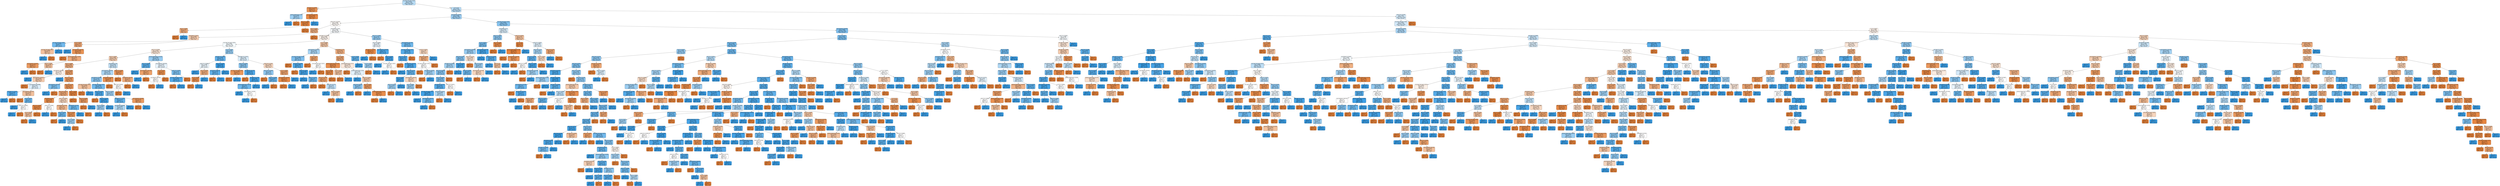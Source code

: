digraph Tree {
node [shape=box, style="filled, rounded", color="black", fontname=helvetica] ;
edge [fontname=helvetica] ;
0 [label=<num_days_into_year &le; 124.0<br/>gini = 0.4779<br/>samples = 3442<br/>value = [2149, 3293]<br/>class = not corn>, fillcolor="#399de559"] ;
1 [label=<red_edge_ch &le; -0.0033<br/>gini = 0.2227<br/>samples = 27<br/>value = [41, 6]<br/>class = corn>, fillcolor="#e58139da"] ;
0 -> 1 [labeldistance=2.5, labelangle=45, headlabel="True"] ;
2 [label=<growing_degree_day &le; 3.82<br/>gini = 0.4444<br/>samples = 3<br/>value = [2, 4]<br/>class = not corn>, fillcolor="#399de57f"] ;
1 -> 2 ;
3 [label=<gini = 0.0<br/>samples = 2<br/>value = [0, 4]<br/>class = not corn>, fillcolor="#399de5ff"] ;
2 -> 3 ;
4 [label=<gini = 0.0<br/>samples = 1<br/>value = [2, 0]<br/>class = corn>, fillcolor="#e58139ff"] ;
2 -> 4 ;
5 [label=<avg_longitude &le; -93.5479<br/>gini = 0.0928<br/>samples = 24<br/>value = [39, 2]<br/>class = corn>, fillcolor="#e58139f2"] ;
1 -> 5 ;
6 [label=<green_ch &le; -0.0021<br/>gini = 0.0487<br/>samples = 23<br/>value = [39, 1]<br/>class = corn>, fillcolor="#e58139f8"] ;
5 -> 6 ;
7 [label=<red_ch &le; -0.0028<br/>gini = 0.375<br/>samples = 3<br/>value = [3, 1]<br/>class = corn>, fillcolor="#e58139aa"] ;
6 -> 7 ;
8 [label=<gini = 0.0<br/>samples = 2<br/>value = [3, 0]<br/>class = corn>, fillcolor="#e58139ff"] ;
7 -> 8 ;
9 [label=<gini = 0.0<br/>samples = 1<br/>value = [0, 1]<br/>class = not corn>, fillcolor="#399de5ff"] ;
7 -> 9 ;
10 [label=<gini = 0.0<br/>samples = 20<br/>value = [36, 0]<br/>class = corn>, fillcolor="#e58139ff"] ;
6 -> 10 ;
11 [label=<gini = 0.0<br/>samples = 1<br/>value = [0, 1]<br/>class = not corn>, fillcolor="#399de5ff"] ;
5 -> 11 ;
12 [label=<nir_ch &le; 0.0<br/>gini = 0.4761<br/>samples = 3415<br/>value = [2108, 3287]<br/>class = not corn>, fillcolor="#399de55b"] ;
0 -> 12 [labeldistance=2.5, labelangle=-45, headlabel="False"] ;
13 [label=<avg_latitude &le; 39.8975<br/>gini = 0.4466<br/>samples = 1643<br/>value = [874, 1723]<br/>class = not corn>, fillcolor="#399de57e"] ;
12 -> 13 ;
14 [label=<temp_max &le; 21.6725<br/>gini = 0.4998<br/>samples = 413<br/>value = [325, 312]<br/>class = corn>, fillcolor="#e581390a"] ;
13 -> 14 ;
15 [label=<red_ch &le; 0.0016<br/>gini = 0.3898<br/>samples = 32<br/>value = [36, 13]<br/>class = corn>, fillcolor="#e58139a3"] ;
14 -> 15 ;
16 [label=<precipitation &le; 0.8975<br/>gini = 0.4669<br/>samples = 24<br/>value = [22, 13]<br/>class = corn>, fillcolor="#e5813968"] ;
15 -> 16 ;
17 [label=<num_days_into_year &le; 269.0<br/>gini = 0.3457<br/>samples = 7<br/>value = [2, 7]<br/>class = not corn>, fillcolor="#399de5b6"] ;
16 -> 17 ;
18 [label=<num_days_into_year &le; 256.5<br/>gini = 0.4444<br/>samples = 3<br/>value = [2, 1]<br/>class = corn>, fillcolor="#e581397f"] ;
17 -> 18 ;
19 [label=<gini = 0.0<br/>samples = 1<br/>value = [0, 1]<br/>class = not corn>, fillcolor="#399de5ff"] ;
18 -> 19 ;
20 [label=<gini = 0.0<br/>samples = 2<br/>value = [2, 0]<br/>class = corn>, fillcolor="#e58139ff"] ;
18 -> 20 ;
21 [label=<gini = 0.0<br/>samples = 4<br/>value = [0, 6]<br/>class = not corn>, fillcolor="#399de5ff"] ;
17 -> 21 ;
22 [label=<nir_ch &le; -0.0129<br/>gini = 0.355<br/>samples = 17<br/>value = [20, 6]<br/>class = corn>, fillcolor="#e58139b3"] ;
16 -> 22 ;
23 [label=<gini = 0.0<br/>samples = 2<br/>value = [0, 3]<br/>class = not corn>, fillcolor="#399de5ff"] ;
22 -> 23 ;
24 [label=<avg_longitude &le; -96.0161<br/>gini = 0.2268<br/>samples = 15<br/>value = [20, 3]<br/>class = corn>, fillcolor="#e58139d9"] ;
22 -> 24 ;
25 [label=<gini = 0.0<br/>samples = 8<br/>value = [11, 0]<br/>class = corn>, fillcolor="#e58139ff"] ;
24 -> 25 ;
26 [label=<growing_degree_day &le; 1.8575<br/>gini = 0.375<br/>samples = 7<br/>value = [9, 3]<br/>class = corn>, fillcolor="#e58139aa"] ;
24 -> 26 ;
27 [label=<avg_longitude &le; -95.9974<br/>gini = 0.2778<br/>samples = 4<br/>value = [5, 1]<br/>class = corn>, fillcolor="#e58139cc"] ;
26 -> 27 ;
28 [label=<gini = 0.0<br/>samples = 1<br/>value = [0, 1]<br/>class = not corn>, fillcolor="#399de5ff"] ;
27 -> 28 ;
29 [label=<gini = 0.0<br/>samples = 3<br/>value = [5, 0]<br/>class = corn>, fillcolor="#e58139ff"] ;
27 -> 29 ;
30 [label=<red_ch &le; -0.0006<br/>gini = 0.4444<br/>samples = 3<br/>value = [4, 2]<br/>class = corn>, fillcolor="#e581397f"] ;
26 -> 30 ;
31 [label=<gini = 0.0<br/>samples = 2<br/>value = [4, 0]<br/>class = corn>, fillcolor="#e58139ff"] ;
30 -> 31 ;
32 [label=<gini = 0.0<br/>samples = 1<br/>value = [0, 2]<br/>class = not corn>, fillcolor="#399de5ff"] ;
30 -> 32 ;
33 [label=<gini = 0.0<br/>samples = 8<br/>value = [14, 0]<br/>class = corn>, fillcolor="#e58139ff"] ;
15 -> 33 ;
34 [label=<precipitation &le; 2.545<br/>gini = 0.4999<br/>samples = 381<br/>value = [289, 299]<br/>class = not corn>, fillcolor="#399de509"] ;
14 -> 34 ;
35 [label=<red_edge_ch &le; 0.0005<br/>gini = 0.4988<br/>samples = 319<br/>value = [260, 236]<br/>class = corn>, fillcolor="#e5813918"] ;
34 -> 35 ;
36 [label=<num_days_into_year &le; 228.5<br/>gini = 0.4997<br/>samples = 236<br/>value = [184, 194]<br/>class = not corn>, fillcolor="#399de50d"] ;
35 -> 36 ;
37 [label=<wdrvi_ch &le; 0.0199<br/>gini = 0.4925<br/>samples = 165<br/>value = [147, 115]<br/>class = corn>, fillcolor="#e5813938"] ;
36 -> 37 ;
38 [label=<red_ch &le; -0.0007<br/>gini = 0.4681<br/>samples = 128<br/>value = [129, 77]<br/>class = corn>, fillcolor="#e5813967"] ;
37 -> 38 ;
39 [label=<red_ch &le; -0.0064<br/>gini = 0.3893<br/>samples = 82<br/>value = [100, 36]<br/>class = corn>, fillcolor="#e58139a3"] ;
38 -> 39 ;
40 [label=<avg_latitude &le; 36.6565<br/>gini = 0.4985<br/>samples = 21<br/>value = [19, 17]<br/>class = corn>, fillcolor="#e581391b"] ;
39 -> 40 ;
41 [label=<gini = 0.0<br/>samples = 3<br/>value = [0, 6]<br/>class = not corn>, fillcolor="#399de5ff"] ;
40 -> 41 ;
42 [label=<avg_longitude &le; -96.0142<br/>gini = 0.4644<br/>samples = 18<br/>value = [19, 11]<br/>class = corn>, fillcolor="#e581396b"] ;
40 -> 42 ;
43 [label=<gini = 0.0<br/>samples = 5<br/>value = [10, 0]<br/>class = corn>, fillcolor="#e58139ff"] ;
42 -> 43 ;
44 [label=<avg_longitude &le; -95.9868<br/>gini = 0.495<br/>samples = 13<br/>value = [9, 11]<br/>class = not corn>, fillcolor="#399de52e"] ;
42 -> 44 ;
45 [label=<red_edge_ch &le; -0.0129<br/>gini = 0.2188<br/>samples = 5<br/>value = [1, 7]<br/>class = not corn>, fillcolor="#399de5db"] ;
44 -> 45 ;
46 [label=<gini = 0.0<br/>samples = 4<br/>value = [0, 7]<br/>class = not corn>, fillcolor="#399de5ff"] ;
45 -> 46 ;
47 [label=<gini = 0.0<br/>samples = 1<br/>value = [1, 0]<br/>class = corn>, fillcolor="#e58139ff"] ;
45 -> 47 ;
48 [label=<avg_longitude &le; -87.1579<br/>gini = 0.4444<br/>samples = 8<br/>value = [8, 4]<br/>class = corn>, fillcolor="#e581397f"] ;
44 -> 48 ;
49 [label=<gini = 0.0<br/>samples = 4<br/>value = [7, 0]<br/>class = corn>, fillcolor="#e58139ff"] ;
48 -> 49 ;
50 [label=<nir_ch &le; -0.0224<br/>gini = 0.32<br/>samples = 4<br/>value = [1, 4]<br/>class = not corn>, fillcolor="#399de5bf"] ;
48 -> 50 ;
51 [label=<gini = 0.0<br/>samples = 2<br/>value = [0, 3]<br/>class = not corn>, fillcolor="#399de5ff"] ;
50 -> 51 ;
52 [label=<temp_min &le; 18.085<br/>gini = 0.5<br/>samples = 2<br/>value = [1, 1]<br/>class = corn>, fillcolor="#e5813900"] ;
50 -> 52 ;
53 [label=<gini = 0.0<br/>samples = 1<br/>value = [0, 1]<br/>class = not corn>, fillcolor="#399de5ff"] ;
52 -> 53 ;
54 [label=<gini = 0.0<br/>samples = 1<br/>value = [1, 0]<br/>class = corn>, fillcolor="#e58139ff"] ;
52 -> 54 ;
55 [label=<nir_ch &le; -0.0296<br/>gini = 0.3078<br/>samples = 61<br/>value = [81, 19]<br/>class = corn>, fillcolor="#e58139c3"] ;
39 -> 55 ;
56 [label=<gini = 0.0<br/>samples = 1<br/>value = [0, 2]<br/>class = not corn>, fillcolor="#399de5ff"] ;
55 -> 56 ;
57 [label=<wdrvi_ch &le; -0.0152<br/>gini = 0.2868<br/>samples = 60<br/>value = [81, 17]<br/>class = corn>, fillcolor="#e58139c9"] ;
55 -> 57 ;
58 [label=<avg_longitude &le; -96.0152<br/>gini = 0.375<br/>samples = 3<br/>value = [1, 3]<br/>class = not corn>, fillcolor="#399de5aa"] ;
57 -> 58 ;
59 [label=<gini = 0.0<br/>samples = 2<br/>value = [0, 3]<br/>class = not corn>, fillcolor="#399de5ff"] ;
58 -> 59 ;
60 [label=<gini = 0.0<br/>samples = 1<br/>value = [1, 0]<br/>class = corn>, fillcolor="#e58139ff"] ;
58 -> 60 ;
61 [label=<temp_max &le; 31.08<br/>gini = 0.2535<br/>samples = 57<br/>value = [80, 14]<br/>class = corn>, fillcolor="#e58139d2"] ;
57 -> 61 ;
62 [label=<temp_max &le; 28.515<br/>gini = 0.3521<br/>samples = 38<br/>value = [44, 13]<br/>class = corn>, fillcolor="#e58139b4"] ;
61 -> 62 ;
63 [label=<precipitation &le; 0.645<br/>gini = 0.1699<br/>samples = 20<br/>value = [29, 3]<br/>class = corn>, fillcolor="#e58139e5"] ;
62 -> 63 ;
64 [label=<wdrvi_ch &le; -0.0015<br/>gini = 0.1244<br/>samples = 18<br/>value = [28, 2]<br/>class = corn>, fillcolor="#e58139ed"] ;
63 -> 64 ;
65 [label=<nir_ch &le; -0.0107<br/>gini = 0.4444<br/>samples = 5<br/>value = [4, 2]<br/>class = corn>, fillcolor="#e581397f"] ;
64 -> 65 ;
66 [label=<gini = 0.0<br/>samples = 4<br/>value = [4, 0]<br/>class = corn>, fillcolor="#e58139ff"] ;
65 -> 66 ;
67 [label=<gini = 0.0<br/>samples = 1<br/>value = [0, 2]<br/>class = not corn>, fillcolor="#399de5ff"] ;
65 -> 67 ;
68 [label=<gini = 0.0<br/>samples = 13<br/>value = [24, 0]<br/>class = corn>, fillcolor="#e58139ff"] ;
64 -> 68 ;
69 [label=<green_ch &le; -0.0006<br/>gini = 0.5<br/>samples = 2<br/>value = [1, 1]<br/>class = corn>, fillcolor="#e5813900"] ;
63 -> 69 ;
70 [label=<gini = 0.0<br/>samples = 1<br/>value = [0, 1]<br/>class = not corn>, fillcolor="#399de5ff"] ;
69 -> 70 ;
71 [label=<gini = 0.0<br/>samples = 1<br/>value = [1, 0]<br/>class = corn>, fillcolor="#e58139ff"] ;
69 -> 71 ;
72 [label=<wdrvi_ch &le; 0.0091<br/>gini = 0.48<br/>samples = 18<br/>value = [15, 10]<br/>class = corn>, fillcolor="#e5813955"] ;
62 -> 72 ;
73 [label=<avg_latitude &le; 39.1363<br/>gini = 0.42<br/>samples = 14<br/>value = [14, 6]<br/>class = corn>, fillcolor="#e5813992"] ;
72 -> 73 ;
74 [label=<red_ch &le; -0.0028<br/>gini = 0.32<br/>samples = 5<br/>value = [1, 4]<br/>class = not corn>, fillcolor="#399de5bf"] ;
73 -> 74 ;
75 [label=<gini = 0.0<br/>samples = 1<br/>value = [1, 0]<br/>class = corn>, fillcolor="#e58139ff"] ;
74 -> 75 ;
76 [label=<gini = 0.0<br/>samples = 4<br/>value = [0, 4]<br/>class = not corn>, fillcolor="#399de5ff"] ;
74 -> 76 ;
77 [label=<red_ch &le; -0.0032<br/>gini = 0.2311<br/>samples = 9<br/>value = [13, 2]<br/>class = corn>, fillcolor="#e58139d8"] ;
73 -> 77 ;
78 [label=<nir_ch &le; -0.0015<br/>gini = 0.4444<br/>samples = 3<br/>value = [1, 2]<br/>class = not corn>, fillcolor="#399de57f"] ;
77 -> 78 ;
79 [label=<gini = 0.0<br/>samples = 2<br/>value = [0, 2]<br/>class = not corn>, fillcolor="#399de5ff"] ;
78 -> 79 ;
80 [label=<gini = 0.0<br/>samples = 1<br/>value = [1, 0]<br/>class = corn>, fillcolor="#e58139ff"] ;
78 -> 80 ;
81 [label=<gini = 0.0<br/>samples = 6<br/>value = [12, 0]<br/>class = corn>, fillcolor="#e58139ff"] ;
77 -> 81 ;
82 [label=<avg_latitude &le; 39.7811<br/>gini = 0.32<br/>samples = 4<br/>value = [1, 4]<br/>class = not corn>, fillcolor="#399de5bf"] ;
72 -> 82 ;
83 [label=<gini = 0.0<br/>samples = 3<br/>value = [0, 4]<br/>class = not corn>, fillcolor="#399de5ff"] ;
82 -> 83 ;
84 [label=<gini = 0.0<br/>samples = 1<br/>value = [1, 0]<br/>class = corn>, fillcolor="#e58139ff"] ;
82 -> 84 ;
85 [label=<red_ch &le; -0.0014<br/>gini = 0.0526<br/>samples = 19<br/>value = [36, 1]<br/>class = corn>, fillcolor="#e58139f8"] ;
61 -> 85 ;
86 [label=<gini = 0.0<br/>samples = 15<br/>value = [31, 0]<br/>class = corn>, fillcolor="#e58139ff"] ;
85 -> 86 ;
87 [label=<wdrvi_ch &le; 0.0068<br/>gini = 0.2778<br/>samples = 4<br/>value = [5, 1]<br/>class = corn>, fillcolor="#e58139cc"] ;
85 -> 87 ;
88 [label=<gini = 0.0<br/>samples = 3<br/>value = [5, 0]<br/>class = corn>, fillcolor="#e58139ff"] ;
87 -> 88 ;
89 [label=<gini = 0.0<br/>samples = 1<br/>value = [0, 1]<br/>class = not corn>, fillcolor="#399de5ff"] ;
87 -> 89 ;
90 [label=<precipitation &le; 1.66<br/>gini = 0.4853<br/>samples = 46<br/>value = [29, 41]<br/>class = not corn>, fillcolor="#399de54b"] ;
38 -> 90 ;
91 [label=<avg_longitude &le; -90.8379<br/>gini = 0.4636<br/>samples = 42<br/>value = [23, 40]<br/>class = not corn>, fillcolor="#399de56c"] ;
90 -> 91 ;
92 [label=<avg_latitude &le; 37.8295<br/>gini = 0.4126<br/>samples = 38<br/>value = [16, 39]<br/>class = not corn>, fillcolor="#399de596"] ;
91 -> 92 ;
93 [label=<num_days_into_year &le; 215.5<br/>gini = 0.4444<br/>samples = 8<br/>value = [6, 3]<br/>class = corn>, fillcolor="#e581397f"] ;
92 -> 93 ;
94 [label=<gini = 0.0<br/>samples = 5<br/>value = [6, 0]<br/>class = corn>, fillcolor="#e58139ff"] ;
93 -> 94 ;
95 [label=<gini = 0.0<br/>samples = 3<br/>value = [0, 3]<br/>class = not corn>, fillcolor="#399de5ff"] ;
93 -> 95 ;
96 [label=<num_days_into_year &le; 203.5<br/>gini = 0.3403<br/>samples = 30<br/>value = [10, 36]<br/>class = not corn>, fillcolor="#399de5b8"] ;
92 -> 96 ;
97 [label=<green_ch &le; -0.0027<br/>gini = 0.1653<br/>samples = 18<br/>value = [2, 20]<br/>class = not corn>, fillcolor="#399de5e6"] ;
96 -> 97 ;
98 [label=<gini = 0.0<br/>samples = 1<br/>value = [1, 0]<br/>class = corn>, fillcolor="#e58139ff"] ;
97 -> 98 ;
99 [label=<wdrvi_ch &le; -0.0114<br/>gini = 0.0907<br/>samples = 17<br/>value = [1, 20]<br/>class = not corn>, fillcolor="#399de5f2"] ;
97 -> 99 ;
100 [label=<blue_ch &le; 0.0019<br/>gini = 0.4444<br/>samples = 3<br/>value = [1, 2]<br/>class = not corn>, fillcolor="#399de57f"] ;
99 -> 100 ;
101 [label=<gini = 0.0<br/>samples = 2<br/>value = [0, 2]<br/>class = not corn>, fillcolor="#399de5ff"] ;
100 -> 101 ;
102 [label=<gini = 0.0<br/>samples = 1<br/>value = [1, 0]<br/>class = corn>, fillcolor="#e58139ff"] ;
100 -> 102 ;
103 [label=<gini = 0.0<br/>samples = 14<br/>value = [0, 18]<br/>class = not corn>, fillcolor="#399de5ff"] ;
99 -> 103 ;
104 [label=<blue_ch &le; -0.0003<br/>gini = 0.4444<br/>samples = 12<br/>value = [8, 16]<br/>class = not corn>, fillcolor="#399de57f"] ;
96 -> 104 ;
105 [label=<red_edge_ch &le; -0.0018<br/>gini = 0.2778<br/>samples = 7<br/>value = [3, 15]<br/>class = not corn>, fillcolor="#399de5cc"] ;
104 -> 105 ;
106 [label=<avg_latitude &le; 39.0939<br/>gini = 0.4688<br/>samples = 3<br/>value = [3, 5]<br/>class = not corn>, fillcolor="#399de566"] ;
105 -> 106 ;
107 [label=<gini = 0.0<br/>samples = 2<br/>value = [0, 5]<br/>class = not corn>, fillcolor="#399de5ff"] ;
106 -> 107 ;
108 [label=<gini = 0.0<br/>samples = 1<br/>value = [3, 0]<br/>class = corn>, fillcolor="#e58139ff"] ;
106 -> 108 ;
109 [label=<gini = 0.0<br/>samples = 4<br/>value = [0, 10]<br/>class = not corn>, fillcolor="#399de5ff"] ;
105 -> 109 ;
110 [label=<avg_longitude &le; -95.9952<br/>gini = 0.2778<br/>samples = 5<br/>value = [5, 1]<br/>class = corn>, fillcolor="#e58139cc"] ;
104 -> 110 ;
111 [label=<gini = 0.0<br/>samples = 4<br/>value = [5, 0]<br/>class = corn>, fillcolor="#e58139ff"] ;
110 -> 111 ;
112 [label=<gini = 0.0<br/>samples = 1<br/>value = [0, 1]<br/>class = not corn>, fillcolor="#399de5ff"] ;
110 -> 112 ;
113 [label=<avg_latitude &le; 39.8354<br/>gini = 0.2188<br/>samples = 4<br/>value = [7, 1]<br/>class = corn>, fillcolor="#e58139db"] ;
91 -> 113 ;
114 [label=<gini = 0.0<br/>samples = 2<br/>value = [6, 0]<br/>class = corn>, fillcolor="#e58139ff"] ;
113 -> 114 ;
115 [label=<temp_max &le; 28.595<br/>gini = 0.5<br/>samples = 2<br/>value = [1, 1]<br/>class = corn>, fillcolor="#e5813900"] ;
113 -> 115 ;
116 [label=<gini = 0.0<br/>samples = 1<br/>value = [1, 0]<br/>class = corn>, fillcolor="#e58139ff"] ;
115 -> 116 ;
117 [label=<gini = 0.0<br/>samples = 1<br/>value = [0, 1]<br/>class = not corn>, fillcolor="#399de5ff"] ;
115 -> 117 ;
118 [label=<green_ch &le; -0.0003<br/>gini = 0.2449<br/>samples = 4<br/>value = [6, 1]<br/>class = corn>, fillcolor="#e58139d4"] ;
90 -> 118 ;
119 [label=<gini = 0.0<br/>samples = 2<br/>value = [3, 0]<br/>class = corn>, fillcolor="#e58139ff"] ;
118 -> 119 ;
120 [label=<avg_latitude &le; 36.1152<br/>gini = 0.375<br/>samples = 2<br/>value = [3, 1]<br/>class = corn>, fillcolor="#e58139aa"] ;
118 -> 120 ;
121 [label=<gini = 0.0<br/>samples = 1<br/>value = [3, 0]<br/>class = corn>, fillcolor="#e58139ff"] ;
120 -> 121 ;
122 [label=<gini = 0.0<br/>samples = 1<br/>value = [0, 1]<br/>class = not corn>, fillcolor="#399de5ff"] ;
120 -> 122 ;
123 [label=<growing_degree_day &le; 14.5325<br/>gini = 0.4362<br/>samples = 37<br/>value = [18, 38]<br/>class = not corn>, fillcolor="#399de586"] ;
37 -> 123 ;
124 [label=<wdrvi_ch &le; 0.0923<br/>gini = 0.2604<br/>samples = 16<br/>value = [4, 22]<br/>class = not corn>, fillcolor="#399de5d1"] ;
123 -> 124 ;
125 [label=<gini = 0.0<br/>samples = 13<br/>value = [0, 21]<br/>class = not corn>, fillcolor="#399de5ff"] ;
124 -> 125 ;
126 [label=<avg_longitude &le; -100.2764<br/>gini = 0.32<br/>samples = 3<br/>value = [4, 1]<br/>class = corn>, fillcolor="#e58139bf"] ;
124 -> 126 ;
127 [label=<gini = 0.0<br/>samples = 1<br/>value = [0, 1]<br/>class = not corn>, fillcolor="#399de5ff"] ;
126 -> 127 ;
128 [label=<gini = 0.0<br/>samples = 2<br/>value = [4, 0]<br/>class = corn>, fillcolor="#e58139ff"] ;
126 -> 128 ;
129 [label=<avg_longitude &le; -96.0138<br/>gini = 0.4978<br/>samples = 21<br/>value = [14, 16]<br/>class = not corn>, fillcolor="#399de520"] ;
123 -> 129 ;
130 [label=<nir_ch &le; -0.0327<br/>gini = 0.18<br/>samples = 8<br/>value = [9, 1]<br/>class = corn>, fillcolor="#e58139e3"] ;
129 -> 130 ;
131 [label=<avg_latitude &le; 39.1342<br/>gini = 0.5<br/>samples = 2<br/>value = [1, 1]<br/>class = corn>, fillcolor="#e5813900"] ;
130 -> 131 ;
132 [label=<gini = 0.0<br/>samples = 1<br/>value = [1, 0]<br/>class = corn>, fillcolor="#e58139ff"] ;
131 -> 132 ;
133 [label=<gini = 0.0<br/>samples = 1<br/>value = [0, 1]<br/>class = not corn>, fillcolor="#399de5ff"] ;
131 -> 133 ;
134 [label=<gini = 0.0<br/>samples = 6<br/>value = [8, 0]<br/>class = corn>, fillcolor="#e58139ff"] ;
130 -> 134 ;
135 [label=<green_ch &le; -0.0057<br/>gini = 0.375<br/>samples = 13<br/>value = [5, 15]<br/>class = not corn>, fillcolor="#399de5aa"] ;
129 -> 135 ;
136 [label=<num_days_into_year &le; 197.0<br/>gini = 0.2076<br/>samples = 11<br/>value = [2, 15]<br/>class = not corn>, fillcolor="#399de5dd"] ;
135 -> 136 ;
137 [label=<gini = 0.0<br/>samples = 1<br/>value = [2, 0]<br/>class = corn>, fillcolor="#e58139ff"] ;
136 -> 137 ;
138 [label=<gini = 0.0<br/>samples = 10<br/>value = [0, 15]<br/>class = not corn>, fillcolor="#399de5ff"] ;
136 -> 138 ;
139 [label=<gini = 0.0<br/>samples = 2<br/>value = [3, 0]<br/>class = corn>, fillcolor="#e58139ff"] ;
135 -> 139 ;
140 [label=<nir_ch &le; -0.0044<br/>gini = 0.4345<br/>samples = 71<br/>value = [37, 79]<br/>class = not corn>, fillcolor="#399de588"] ;
36 -> 140 ;
141 [label=<red_edge_ch &le; -0.0037<br/>gini = 0.2934<br/>samples = 33<br/>value = [10, 46]<br/>class = not corn>, fillcolor="#399de5c8"] ;
140 -> 141 ;
142 [label=<green_ch &le; -0.0066<br/>gini = 0.4986<br/>samples = 10<br/>value = [9, 10]<br/>class = not corn>, fillcolor="#399de519"] ;
141 -> 142 ;
143 [label=<gini = 0.0<br/>samples = 4<br/>value = [0, 7]<br/>class = not corn>, fillcolor="#399de5ff"] ;
142 -> 143 ;
144 [label=<blue_ch &le; 0.0075<br/>gini = 0.375<br/>samples = 6<br/>value = [9, 3]<br/>class = corn>, fillcolor="#e58139aa"] ;
142 -> 144 ;
145 [label=<nir_ch &le; -0.0108<br/>gini = 0.18<br/>samples = 5<br/>value = [9, 1]<br/>class = corn>, fillcolor="#e58139e3"] ;
144 -> 145 ;
146 [label=<gini = 0.0<br/>samples = 4<br/>value = [9, 0]<br/>class = corn>, fillcolor="#e58139ff"] ;
145 -> 146 ;
147 [label=<gini = 0.0<br/>samples = 1<br/>value = [0, 1]<br/>class = not corn>, fillcolor="#399de5ff"] ;
145 -> 147 ;
148 [label=<gini = 0.0<br/>samples = 1<br/>value = [0, 2]<br/>class = not corn>, fillcolor="#399de5ff"] ;
144 -> 148 ;
149 [label=<green_ch &le; -0.0025<br/>gini = 0.0526<br/>samples = 23<br/>value = [1, 36]<br/>class = not corn>, fillcolor="#399de5f8"] ;
141 -> 149 ;
150 [label=<avg_latitude &le; 38.6742<br/>gini = 0.2778<br/>samples = 4<br/>value = [1, 5]<br/>class = not corn>, fillcolor="#399de5cc"] ;
149 -> 150 ;
151 [label=<gini = 0.0<br/>samples = 1<br/>value = [1, 0]<br/>class = corn>, fillcolor="#e58139ff"] ;
150 -> 151 ;
152 [label=<gini = 0.0<br/>samples = 3<br/>value = [0, 5]<br/>class = not corn>, fillcolor="#399de5ff"] ;
150 -> 152 ;
153 [label=<gini = 0.0<br/>samples = 19<br/>value = [0, 31]<br/>class = not corn>, fillcolor="#399de5ff"] ;
149 -> 153 ;
154 [label=<red_edge_ch &le; -0.0011<br/>gini = 0.495<br/>samples = 38<br/>value = [27, 33]<br/>class = not corn>, fillcolor="#399de52e"] ;
140 -> 154 ;
155 [label=<green_ch &le; -0.0029<br/>gini = 0.4082<br/>samples = 18<br/>value = [8, 20]<br/>class = not corn>, fillcolor="#399de599"] ;
154 -> 155 ;
156 [label=<num_days_into_year &le; 236.5<br/>gini = 0.2449<br/>samples = 4<br/>value = [6, 1]<br/>class = corn>, fillcolor="#e58139d4"] ;
155 -> 156 ;
157 [label=<gini = 0.0<br/>samples = 3<br/>value = [6, 0]<br/>class = corn>, fillcolor="#e58139ff"] ;
156 -> 157 ;
158 [label=<gini = 0.0<br/>samples = 1<br/>value = [0, 1]<br/>class = not corn>, fillcolor="#399de5ff"] ;
156 -> 158 ;
159 [label=<avg_latitude &le; 36.1153<br/>gini = 0.1723<br/>samples = 14<br/>value = [2, 19]<br/>class = not corn>, fillcolor="#399de5e4"] ;
155 -> 159 ;
160 [label=<gini = 0.0<br/>samples = 1<br/>value = [1, 0]<br/>class = corn>, fillcolor="#e58139ff"] ;
159 -> 160 ;
161 [label=<red_edge_ch &le; -0.002<br/>gini = 0.095<br/>samples = 13<br/>value = [1, 19]<br/>class = not corn>, fillcolor="#399de5f2"] ;
159 -> 161 ;
162 [label=<growing_degree_day &le; 12.545<br/>gini = 0.32<br/>samples = 4<br/>value = [1, 4]<br/>class = not corn>, fillcolor="#399de5bf"] ;
161 -> 162 ;
163 [label=<gini = 0.0<br/>samples = 2<br/>value = [0, 3]<br/>class = not corn>, fillcolor="#399de5ff"] ;
162 -> 163 ;
164 [label=<avg_longitude &le; -102.867<br/>gini = 0.5<br/>samples = 2<br/>value = [1, 1]<br/>class = corn>, fillcolor="#e5813900"] ;
162 -> 164 ;
165 [label=<gini = 0.0<br/>samples = 1<br/>value = [0, 1]<br/>class = not corn>, fillcolor="#399de5ff"] ;
164 -> 165 ;
166 [label=<gini = 0.0<br/>samples = 1<br/>value = [1, 0]<br/>class = corn>, fillcolor="#e58139ff"] ;
164 -> 166 ;
167 [label=<gini = 0.0<br/>samples = 9<br/>value = [0, 15]<br/>class = not corn>, fillcolor="#399de5ff"] ;
161 -> 167 ;
168 [label=<temp_min &le; 12.855<br/>gini = 0.4824<br/>samples = 20<br/>value = [19, 13]<br/>class = corn>, fillcolor="#e5813951"] ;
154 -> 168 ;
169 [label=<temp_max &le; 23.9975<br/>gini = 0.426<br/>samples = 9<br/>value = [4, 9]<br/>class = not corn>, fillcolor="#399de58e"] ;
168 -> 169 ;
170 [label=<gini = 0.0<br/>samples = 2<br/>value = [2, 0]<br/>class = corn>, fillcolor="#e58139ff"] ;
169 -> 170 ;
171 [label=<green_ch &le; 0.0006<br/>gini = 0.2975<br/>samples = 7<br/>value = [2, 9]<br/>class = not corn>, fillcolor="#399de5c6"] ;
169 -> 171 ;
172 [label=<gini = 0.0<br/>samples = 5<br/>value = [0, 9]<br/>class = not corn>, fillcolor="#399de5ff"] ;
171 -> 172 ;
173 [label=<gini = 0.0<br/>samples = 2<br/>value = [2, 0]<br/>class = corn>, fillcolor="#e58139ff"] ;
171 -> 173 ;
174 [label=<nir_ch &le; -0.0001<br/>gini = 0.3324<br/>samples = 11<br/>value = [15, 4]<br/>class = corn>, fillcolor="#e58139bb"] ;
168 -> 174 ;
175 [label=<avg_longitude &le; -95.8411<br/>gini = 0.1172<br/>samples = 9<br/>value = [15, 1]<br/>class = corn>, fillcolor="#e58139ee"] ;
174 -> 175 ;
176 [label=<gini = 0.0<br/>samples = 8<br/>value = [15, 0]<br/>class = corn>, fillcolor="#e58139ff"] ;
175 -> 176 ;
177 [label=<gini = 0.0<br/>samples = 1<br/>value = [0, 1]<br/>class = not corn>, fillcolor="#399de5ff"] ;
175 -> 177 ;
178 [label=<gini = 0.0<br/>samples = 2<br/>value = [0, 3]<br/>class = not corn>, fillcolor="#399de5ff"] ;
174 -> 178 ;
179 [label=<nir_ch &le; -0.0064<br/>gini = 0.4585<br/>samples = 83<br/>value = [76, 42]<br/>class = corn>, fillcolor="#e5813972"] ;
35 -> 179 ;
180 [label=<avg_longitude &le; -95.2127<br/>gini = 0.4592<br/>samples = 18<br/>value = [10, 18]<br/>class = not corn>, fillcolor="#399de571"] ;
179 -> 180 ;
181 [label=<num_days_into_year &le; 223.0<br/>gini = 0.3856<br/>samples = 14<br/>value = [6, 17]<br/>class = not corn>, fillcolor="#399de5a5"] ;
180 -> 181 ;
182 [label=<gini = 0.0<br/>samples = 3<br/>value = [4, 0]<br/>class = corn>, fillcolor="#e58139ff"] ;
181 -> 182 ;
183 [label=<red_edge_ch &le; 0.0008<br/>gini = 0.1884<br/>samples = 11<br/>value = [2, 17]<br/>class = not corn>, fillcolor="#399de5e1"] ;
181 -> 183 ;
184 [label=<gini = 0.0<br/>samples = 1<br/>value = [1, 0]<br/>class = corn>, fillcolor="#e58139ff"] ;
183 -> 184 ;
185 [label=<temp_max &le; 38.05<br/>gini = 0.1049<br/>samples = 10<br/>value = [1, 17]<br/>class = not corn>, fillcolor="#399de5f0"] ;
183 -> 185 ;
186 [label=<gini = 0.0<br/>samples = 7<br/>value = [0, 13]<br/>class = not corn>, fillcolor="#399de5ff"] ;
185 -> 186 ;
187 [label=<green_ch &le; 0.0011<br/>gini = 0.32<br/>samples = 3<br/>value = [1, 4]<br/>class = not corn>, fillcolor="#399de5bf"] ;
185 -> 187 ;
188 [label=<gini = 0.0<br/>samples = 2<br/>value = [0, 4]<br/>class = not corn>, fillcolor="#399de5ff"] ;
187 -> 188 ;
189 [label=<gini = 0.0<br/>samples = 1<br/>value = [1, 0]<br/>class = corn>, fillcolor="#e58139ff"] ;
187 -> 189 ;
190 [label=<nir_ch &le; -0.0141<br/>gini = 0.32<br/>samples = 4<br/>value = [4, 1]<br/>class = corn>, fillcolor="#e58139bf"] ;
180 -> 190 ;
191 [label=<gini = 0.0<br/>samples = 2<br/>value = [3, 0]<br/>class = corn>, fillcolor="#e58139ff"] ;
190 -> 191 ;
192 [label=<num_days_into_year &le; 222.0<br/>gini = 0.5<br/>samples = 2<br/>value = [1, 1]<br/>class = corn>, fillcolor="#e5813900"] ;
190 -> 192 ;
193 [label=<gini = 0.0<br/>samples = 1<br/>value = [0, 1]<br/>class = not corn>, fillcolor="#399de5ff"] ;
192 -> 193 ;
194 [label=<gini = 0.0<br/>samples = 1<br/>value = [1, 0]<br/>class = corn>, fillcolor="#e58139ff"] ;
192 -> 194 ;
195 [label=<precipitation &le; 0.15<br/>gini = 0.3911<br/>samples = 65<br/>value = [66, 24]<br/>class = corn>, fillcolor="#e58139a2"] ;
179 -> 195 ;
196 [label=<nir_ch &le; -0.0016<br/>gini = 0.3501<br/>samples = 60<br/>value = [65, 19]<br/>class = corn>, fillcolor="#e58139b4"] ;
195 -> 196 ;
197 [label=<growing_degree_day &le; 16.9325<br/>gini = 0.1709<br/>samples = 38<br/>value = [48, 5]<br/>class = corn>, fillcolor="#e58139e4"] ;
196 -> 197 ;
198 [label=<nir_ch &le; -0.0041<br/>gini = 0.1195<br/>samples = 32<br/>value = [44, 3]<br/>class = corn>, fillcolor="#e58139ee"] ;
197 -> 198 ;
199 [label=<temp_min &le; 17.065<br/>gini = 0.32<br/>samples = 11<br/>value = [12, 3]<br/>class = corn>, fillcolor="#e58139bf"] ;
198 -> 199 ;
200 [label=<gini = 0.0<br/>samples = 6<br/>value = [10, 0]<br/>class = corn>, fillcolor="#e58139ff"] ;
199 -> 200 ;
201 [label=<temp_max &le; 31.775<br/>gini = 0.48<br/>samples = 5<br/>value = [2, 3]<br/>class = not corn>, fillcolor="#399de555"] ;
199 -> 201 ;
202 [label=<gini = 0.0<br/>samples = 2<br/>value = [0, 2]<br/>class = not corn>, fillcolor="#399de5ff"] ;
201 -> 202 ;
203 [label=<wdrvi_ch &le; -0.0158<br/>gini = 0.4444<br/>samples = 3<br/>value = [2, 1]<br/>class = corn>, fillcolor="#e581397f"] ;
201 -> 203 ;
204 [label=<gini = 0.0<br/>samples = 2<br/>value = [2, 0]<br/>class = corn>, fillcolor="#e58139ff"] ;
203 -> 204 ;
205 [label=<gini = 0.0<br/>samples = 1<br/>value = [0, 1]<br/>class = not corn>, fillcolor="#399de5ff"] ;
203 -> 205 ;
206 [label=<gini = 0.0<br/>samples = 21<br/>value = [32, 0]<br/>class = corn>, fillcolor="#e58139ff"] ;
198 -> 206 ;
207 [label=<nir_ch &le; -0.0038<br/>gini = 0.4444<br/>samples = 6<br/>value = [4, 2]<br/>class = corn>, fillcolor="#e581397f"] ;
197 -> 207 ;
208 [label=<gini = 0.0<br/>samples = 4<br/>value = [4, 0]<br/>class = corn>, fillcolor="#e58139ff"] ;
207 -> 208 ;
209 [label=<gini = 0.0<br/>samples = 2<br/>value = [0, 2]<br/>class = not corn>, fillcolor="#399de5ff"] ;
207 -> 209 ;
210 [label=<growing_degree_day &le; 12.17<br/>gini = 0.4953<br/>samples = 22<br/>value = [17, 14]<br/>class = corn>, fillcolor="#e581392d"] ;
196 -> 210 ;
211 [label=<gini = 0.0<br/>samples = 5<br/>value = [5, 0]<br/>class = corn>, fillcolor="#e58139ff"] ;
210 -> 211 ;
212 [label=<growing_degree_day &le; 13.58<br/>gini = 0.497<br/>samples = 17<br/>value = [12, 14]<br/>class = not corn>, fillcolor="#399de524"] ;
210 -> 212 ;
213 [label=<gini = 0.0<br/>samples = 4<br/>value = [0, 7]<br/>class = not corn>, fillcolor="#399de5ff"] ;
212 -> 213 ;
214 [label=<wdrvi_ch &le; -0.0082<br/>gini = 0.4654<br/>samples = 13<br/>value = [12, 7]<br/>class = corn>, fillcolor="#e581396a"] ;
212 -> 214 ;
215 [label=<temp_max &le; 35.615<br/>gini = 0.4082<br/>samples = 7<br/>value = [2, 5]<br/>class = not corn>, fillcolor="#399de599"] ;
214 -> 215 ;
216 [label=<gini = 0.0<br/>samples = 5<br/>value = [0, 5]<br/>class = not corn>, fillcolor="#399de5ff"] ;
215 -> 216 ;
217 [label=<gini = 0.0<br/>samples = 2<br/>value = [2, 0]<br/>class = corn>, fillcolor="#e58139ff"] ;
215 -> 217 ;
218 [label=<red_ch &le; -0.0003<br/>gini = 0.2778<br/>samples = 6<br/>value = [10, 2]<br/>class = corn>, fillcolor="#e58139cc"] ;
214 -> 218 ;
219 [label=<gini = 0.0<br/>samples = 1<br/>value = [0, 1]<br/>class = not corn>, fillcolor="#399de5ff"] ;
218 -> 219 ;
220 [label=<growing_degree_day &le; 15.675<br/>gini = 0.1653<br/>samples = 5<br/>value = [10, 1]<br/>class = corn>, fillcolor="#e58139e6"] ;
218 -> 220 ;
221 [label=<gini = 0.0<br/>samples = 4<br/>value = [10, 0]<br/>class = corn>, fillcolor="#e58139ff"] ;
220 -> 221 ;
222 [label=<gini = 0.0<br/>samples = 1<br/>value = [0, 1]<br/>class = not corn>, fillcolor="#399de5ff"] ;
220 -> 222 ;
223 [label=<nir_ch &le; -0.0013<br/>gini = 0.2778<br/>samples = 5<br/>value = [1, 5]<br/>class = not corn>, fillcolor="#399de5cc"] ;
195 -> 223 ;
224 [label=<gini = 0.0<br/>samples = 3<br/>value = [0, 3]<br/>class = not corn>, fillcolor="#399de5ff"] ;
223 -> 224 ;
225 [label=<nir_ch &le; -0.0007<br/>gini = 0.4444<br/>samples = 2<br/>value = [1, 2]<br/>class = not corn>, fillcolor="#399de57f"] ;
223 -> 225 ;
226 [label=<gini = 0.0<br/>samples = 1<br/>value = [1, 0]<br/>class = corn>, fillcolor="#e58139ff"] ;
225 -> 226 ;
227 [label=<gini = 0.0<br/>samples = 1<br/>value = [0, 2]<br/>class = not corn>, fillcolor="#399de5ff"] ;
225 -> 227 ;
228 [label=<wdrvi_ch &le; -0.0081<br/>gini = 0.4317<br/>samples = 62<br/>value = [29, 63]<br/>class = not corn>, fillcolor="#399de58a"] ;
34 -> 228 ;
229 [label=<blue_ch &le; 0.0003<br/>gini = 0.4985<br/>samples = 25<br/>value = [17, 19]<br/>class = not corn>, fillcolor="#399de51b"] ;
228 -> 229 ;
230 [label=<red_edge_ch &le; -0.0013<br/>gini = 0.1172<br/>samples = 10<br/>value = [15, 1]<br/>class = corn>, fillcolor="#e58139ee"] ;
229 -> 230 ;
231 [label=<gini = 0.0<br/>samples = 1<br/>value = [0, 1]<br/>class = not corn>, fillcolor="#399de5ff"] ;
230 -> 231 ;
232 [label=<gini = 0.0<br/>samples = 9<br/>value = [15, 0]<br/>class = corn>, fillcolor="#e58139ff"] ;
230 -> 232 ;
233 [label=<avg_longitude &le; -96.8464<br/>gini = 0.18<br/>samples = 15<br/>value = [2, 18]<br/>class = not corn>, fillcolor="#399de5e3"] ;
229 -> 233 ;
234 [label=<gini = 0.0<br/>samples = 1<br/>value = [1, 0]<br/>class = corn>, fillcolor="#e58139ff"] ;
233 -> 234 ;
235 [label=<blue_ch &le; 0.0015<br/>gini = 0.0997<br/>samples = 14<br/>value = [1, 18]<br/>class = not corn>, fillcolor="#399de5f1"] ;
233 -> 235 ;
236 [label=<gini = 0.0<br/>samples = 12<br/>value = [0, 17]<br/>class = not corn>, fillcolor="#399de5ff"] ;
235 -> 236 ;
237 [label=<num_days_into_year &le; 246.0<br/>gini = 0.5<br/>samples = 2<br/>value = [1, 1]<br/>class = corn>, fillcolor="#e5813900"] ;
235 -> 237 ;
238 [label=<gini = 0.0<br/>samples = 1<br/>value = [0, 1]<br/>class = not corn>, fillcolor="#399de5ff"] ;
237 -> 238 ;
239 [label=<gini = 0.0<br/>samples = 1<br/>value = [1, 0]<br/>class = corn>, fillcolor="#e58139ff"] ;
237 -> 239 ;
240 [label=<avg_longitude &le; -87.1382<br/>gini = 0.3367<br/>samples = 37<br/>value = [12, 44]<br/>class = not corn>, fillcolor="#399de5b9"] ;
228 -> 240 ;
241 [label=<num_days_into_year &le; 245.5<br/>gini = 0.2268<br/>samples = 30<br/>value = [6, 40]<br/>class = not corn>, fillcolor="#399de5d9"] ;
240 -> 241 ;
242 [label=<green_ch &le; -0.0075<br/>gini = 0.1975<br/>samples = 29<br/>value = [5, 40]<br/>class = not corn>, fillcolor="#399de5df"] ;
241 -> 242 ;
243 [label=<gini = 0.0<br/>samples = 1<br/>value = [1, 0]<br/>class = corn>, fillcolor="#e58139ff"] ;
242 -> 243 ;
244 [label=<avg_longitude &le; -96.0161<br/>gini = 0.1653<br/>samples = 28<br/>value = [4, 40]<br/>class = not corn>, fillcolor="#399de5e6"] ;
242 -> 244 ;
245 [label=<gini = 0.0<br/>samples = 13<br/>value = [0, 21]<br/>class = not corn>, fillcolor="#399de5ff"] ;
244 -> 245 ;
246 [label=<temp_max &le; 35.53<br/>gini = 0.2873<br/>samples = 15<br/>value = [4, 19]<br/>class = not corn>, fillcolor="#399de5c9"] ;
244 -> 246 ;
247 [label=<blue_ch &le; -0.001<br/>gini = 0.1049<br/>samples = 12<br/>value = [1, 17]<br/>class = not corn>, fillcolor="#399de5f0"] ;
246 -> 247 ;
248 [label=<wdrvi_ch &le; 0.0111<br/>gini = 0.4444<br/>samples = 2<br/>value = [1, 2]<br/>class = not corn>, fillcolor="#399de57f"] ;
247 -> 248 ;
249 [label=<gini = 0.0<br/>samples = 1<br/>value = [1, 0]<br/>class = corn>, fillcolor="#e58139ff"] ;
248 -> 249 ;
250 [label=<gini = 0.0<br/>samples = 1<br/>value = [0, 2]<br/>class = not corn>, fillcolor="#399de5ff"] ;
248 -> 250 ;
251 [label=<gini = 0.0<br/>samples = 10<br/>value = [0, 15]<br/>class = not corn>, fillcolor="#399de5ff"] ;
247 -> 251 ;
252 [label=<avg_longitude &le; -96.0142<br/>gini = 0.48<br/>samples = 3<br/>value = [3, 2]<br/>class = corn>, fillcolor="#e5813955"] ;
246 -> 252 ;
253 [label=<red_ch &le; 0.0002<br/>gini = 0.4444<br/>samples = 2<br/>value = [1, 2]<br/>class = not corn>, fillcolor="#399de57f"] ;
252 -> 253 ;
254 [label=<gini = 0.0<br/>samples = 1<br/>value = [1, 0]<br/>class = corn>, fillcolor="#e58139ff"] ;
253 -> 254 ;
255 [label=<gini = 0.0<br/>samples = 1<br/>value = [0, 2]<br/>class = not corn>, fillcolor="#399de5ff"] ;
253 -> 255 ;
256 [label=<gini = 0.0<br/>samples = 1<br/>value = [2, 0]<br/>class = corn>, fillcolor="#e58139ff"] ;
252 -> 256 ;
257 [label=<gini = 0.0<br/>samples = 1<br/>value = [1, 0]<br/>class = corn>, fillcolor="#e58139ff"] ;
241 -> 257 ;
258 [label=<red_ch &le; -0.0011<br/>gini = 0.48<br/>samples = 7<br/>value = [6, 4]<br/>class = corn>, fillcolor="#e5813955"] ;
240 -> 258 ;
259 [label=<temp_max &le; 29.805<br/>gini = 0.375<br/>samples = 6<br/>value = [6, 2]<br/>class = corn>, fillcolor="#e58139aa"] ;
258 -> 259 ;
260 [label=<num_days_into_year &le; 170.0<br/>gini = 0.5<br/>samples = 4<br/>value = [2, 2]<br/>class = corn>, fillcolor="#e5813900"] ;
259 -> 260 ;
261 [label=<gini = 0.0<br/>samples = 1<br/>value = [1, 0]<br/>class = corn>, fillcolor="#e58139ff"] ;
260 -> 261 ;
262 [label=<avg_latitude &le; 39.8354<br/>gini = 0.4444<br/>samples = 3<br/>value = [1, 2]<br/>class = not corn>, fillcolor="#399de57f"] ;
260 -> 262 ;
263 [label=<gini = 0.0<br/>samples = 1<br/>value = [1, 0]<br/>class = corn>, fillcolor="#e58139ff"] ;
262 -> 263 ;
264 [label=<gini = 0.0<br/>samples = 2<br/>value = [0, 2]<br/>class = not corn>, fillcolor="#399de5ff"] ;
262 -> 264 ;
265 [label=<gini = 0.0<br/>samples = 2<br/>value = [4, 0]<br/>class = corn>, fillcolor="#e58139ff"] ;
259 -> 265 ;
266 [label=<gini = 0.0<br/>samples = 1<br/>value = [0, 2]<br/>class = not corn>, fillcolor="#399de5ff"] ;
258 -> 266 ;
267 [label=<num_days_into_year &le; 164.5<br/>gini = 0.4033<br/>samples = 1230<br/>value = [549, 1411]<br/>class = not corn>, fillcolor="#399de59c"] ;
13 -> 267 ;
268 [label=<precipitation &le; 0.21<br/>gini = 0.4937<br/>samples = 137<br/>value = [95, 119]<br/>class = not corn>, fillcolor="#399de533"] ;
267 -> 268 ;
269 [label=<green_ch &le; 0.0004<br/>gini = 0.4175<br/>samples = 84<br/>value = [38, 90]<br/>class = not corn>, fillcolor="#399de593"] ;
268 -> 269 ;
270 [label=<nir_ch &le; -0.0014<br/>gini = 0.3641<br/>samples = 77<br/>value = [28, 89]<br/>class = not corn>, fillcolor="#399de5af"] ;
269 -> 270 ;
271 [label=<avg_longitude &le; -85.8967<br/>gini = 0.4359<br/>samples = 54<br/>value = [26, 55]<br/>class = not corn>, fillcolor="#399de586"] ;
270 -> 271 ;
272 [label=<temp_max &le; 29.07<br/>gini = 0.393<br/>samples = 42<br/>value = [18, 49]<br/>class = not corn>, fillcolor="#399de5a1"] ;
271 -> 272 ;
273 [label=<red_edge_ch &le; -0.0014<br/>gini = 0.4531<br/>samples = 29<br/>value = [17, 32]<br/>class = not corn>, fillcolor="#399de578"] ;
272 -> 273 ;
274 [label=<temp_max &le; 28.485<br/>gini = 0.3967<br/>samples = 26<br/>value = [12, 32]<br/>class = not corn>, fillcolor="#399de59f"] ;
273 -> 274 ;
275 [label=<wdrvi_ch &le; 0.0039<br/>gini = 0.3628<br/>samples = 24<br/>value = [10, 32]<br/>class = not corn>, fillcolor="#399de5af"] ;
274 -> 275 ;
276 [label=<avg_latitude &le; 42.3774<br/>gini = 0.2311<br/>samples = 16<br/>value = [4, 26]<br/>class = not corn>, fillcolor="#399de5d8"] ;
275 -> 276 ;
277 [label=<num_days_into_year &le; 157.0<br/>gini = 0.0868<br/>samples = 11<br/>value = [1, 21]<br/>class = not corn>, fillcolor="#399de5f3"] ;
276 -> 277 ;
278 [label=<gini = 0.0<br/>samples = 9<br/>value = [0, 17]<br/>class = not corn>, fillcolor="#399de5ff"] ;
277 -> 278 ;
279 [label=<avg_longitude &le; -88.6714<br/>gini = 0.32<br/>samples = 2<br/>value = [1, 4]<br/>class = not corn>, fillcolor="#399de5bf"] ;
277 -> 279 ;
280 [label=<gini = 0.0<br/>samples = 1<br/>value = [0, 4]<br/>class = not corn>, fillcolor="#399de5ff"] ;
279 -> 280 ;
281 [label=<gini = 0.0<br/>samples = 1<br/>value = [1, 0]<br/>class = corn>, fillcolor="#e58139ff"] ;
279 -> 281 ;
282 [label=<avg_latitude &le; 46.613<br/>gini = 0.4688<br/>samples = 5<br/>value = [3, 5]<br/>class = not corn>, fillcolor="#399de566"] ;
276 -> 282 ;
283 [label=<gini = 0.0<br/>samples = 2<br/>value = [3, 0]<br/>class = corn>, fillcolor="#e58139ff"] ;
282 -> 283 ;
284 [label=<gini = 0.0<br/>samples = 3<br/>value = [0, 5]<br/>class = not corn>, fillcolor="#399de5ff"] ;
282 -> 284 ;
285 [label=<wdrvi_ch &le; 0.0071<br/>gini = 0.5<br/>samples = 8<br/>value = [6, 6]<br/>class = corn>, fillcolor="#e5813900"] ;
275 -> 285 ;
286 [label=<gini = 0.0<br/>samples = 3<br/>value = [6, 0]<br/>class = corn>, fillcolor="#e58139ff"] ;
285 -> 286 ;
287 [label=<gini = 0.0<br/>samples = 5<br/>value = [0, 6]<br/>class = not corn>, fillcolor="#399de5ff"] ;
285 -> 287 ;
288 [label=<gini = 0.0<br/>samples = 2<br/>value = [2, 0]<br/>class = corn>, fillcolor="#e58139ff"] ;
274 -> 288 ;
289 [label=<gini = 0.0<br/>samples = 3<br/>value = [5, 0]<br/>class = corn>, fillcolor="#e58139ff"] ;
273 -> 289 ;
290 [label=<temp_max &le; 30.88<br/>gini = 0.1049<br/>samples = 13<br/>value = [1, 17]<br/>class = not corn>, fillcolor="#399de5f0"] ;
272 -> 290 ;
291 [label=<gini = 0.0<br/>samples = 9<br/>value = [0, 13]<br/>class = not corn>, fillcolor="#399de5ff"] ;
290 -> 291 ;
292 [label=<wdrvi_ch &le; 0.0066<br/>gini = 0.32<br/>samples = 4<br/>value = [1, 4]<br/>class = not corn>, fillcolor="#399de5bf"] ;
290 -> 292 ;
293 [label=<gini = 0.0<br/>samples = 1<br/>value = [1, 0]<br/>class = corn>, fillcolor="#e58139ff"] ;
292 -> 293 ;
294 [label=<gini = 0.0<br/>samples = 3<br/>value = [0, 4]<br/>class = not corn>, fillcolor="#399de5ff"] ;
292 -> 294 ;
295 [label=<temp_min &le; 11.52<br/>gini = 0.4898<br/>samples = 12<br/>value = [8, 6]<br/>class = corn>, fillcolor="#e5813940"] ;
271 -> 295 ;
296 [label=<gini = 0.0<br/>samples = 4<br/>value = [5, 0]<br/>class = corn>, fillcolor="#e58139ff"] ;
295 -> 296 ;
297 [label=<wdrvi_ch &le; 0.0102<br/>gini = 0.4444<br/>samples = 8<br/>value = [3, 6]<br/>class = not corn>, fillcolor="#399de57f"] ;
295 -> 297 ;
298 [label=<avg_longitude &le; -83.3764<br/>gini = 0.48<br/>samples = 5<br/>value = [3, 2]<br/>class = corn>, fillcolor="#e5813955"] ;
297 -> 298 ;
299 [label=<gini = 0.0<br/>samples = 3<br/>value = [3, 0]<br/>class = corn>, fillcolor="#e58139ff"] ;
298 -> 299 ;
300 [label=<gini = 0.0<br/>samples = 2<br/>value = [0, 2]<br/>class = not corn>, fillcolor="#399de5ff"] ;
298 -> 300 ;
301 [label=<gini = 0.0<br/>samples = 3<br/>value = [0, 4]<br/>class = not corn>, fillcolor="#399de5ff"] ;
297 -> 301 ;
302 [label=<avg_longitude &le; -94.7781<br/>gini = 0.1049<br/>samples = 23<br/>value = [2, 34]<br/>class = not corn>, fillcolor="#399de5f0"] ;
270 -> 302 ;
303 [label=<gini = 0.0<br/>samples = 12<br/>value = [0, 20]<br/>class = not corn>, fillcolor="#399de5ff"] ;
302 -> 303 ;
304 [label=<red_edge_ch &le; -0.0018<br/>gini = 0.2188<br/>samples = 11<br/>value = [2, 14]<br/>class = not corn>, fillcolor="#399de5db"] ;
302 -> 304 ;
305 [label=<gini = 0.0<br/>samples = 8<br/>value = [0, 13]<br/>class = not corn>, fillcolor="#399de5ff"] ;
304 -> 305 ;
306 [label=<blue_ch &le; 0.0<br/>gini = 0.4444<br/>samples = 3<br/>value = [2, 1]<br/>class = corn>, fillcolor="#e581397f"] ;
304 -> 306 ;
307 [label=<gini = 0.0<br/>samples = 2<br/>value = [2, 0]<br/>class = corn>, fillcolor="#e58139ff"] ;
306 -> 307 ;
308 [label=<gini = 0.0<br/>samples = 1<br/>value = [0, 1]<br/>class = not corn>, fillcolor="#399de5ff"] ;
306 -> 308 ;
309 [label=<blue_ch &le; 0.0056<br/>gini = 0.1653<br/>samples = 7<br/>value = [10, 1]<br/>class = corn>, fillcolor="#e58139e6"] ;
269 -> 309 ;
310 [label=<gini = 0.0<br/>samples = 6<br/>value = [10, 0]<br/>class = corn>, fillcolor="#e58139ff"] ;
309 -> 310 ;
311 [label=<gini = 0.0<br/>samples = 1<br/>value = [0, 1]<br/>class = not corn>, fillcolor="#399de5ff"] ;
309 -> 311 ;
312 [label=<wdrvi_ch &le; 0.0012<br/>gini = 0.447<br/>samples = 53<br/>value = [57, 29]<br/>class = corn>, fillcolor="#e581397d"] ;
268 -> 312 ;
313 [label=<nir_ch &le; -0.0<br/>gini = 0.1049<br/>samples = 22<br/>value = [34, 2]<br/>class = corn>, fillcolor="#e58139f0"] ;
312 -> 313 ;
314 [label=<growing_degree_day &le; 12.5325<br/>gini = 0.0555<br/>samples = 21<br/>value = [34, 1]<br/>class = corn>, fillcolor="#e58139f8"] ;
313 -> 314 ;
315 [label=<gini = 0.0<br/>samples = 17<br/>value = [28, 0]<br/>class = corn>, fillcolor="#e58139ff"] ;
314 -> 315 ;
316 [label=<avg_longitude &le; -90.6479<br/>gini = 0.2449<br/>samples = 4<br/>value = [6, 1]<br/>class = corn>, fillcolor="#e58139d4"] ;
314 -> 316 ;
317 [label=<gini = 0.0<br/>samples = 1<br/>value = [0, 1]<br/>class = not corn>, fillcolor="#399de5ff"] ;
316 -> 317 ;
318 [label=<gini = 0.0<br/>samples = 3<br/>value = [6, 0]<br/>class = corn>, fillcolor="#e58139ff"] ;
316 -> 318 ;
319 [label=<gini = 0.0<br/>samples = 1<br/>value = [0, 1]<br/>class = not corn>, fillcolor="#399de5ff"] ;
313 -> 319 ;
320 [label=<blue_ch &le; -0.0012<br/>gini = 0.4968<br/>samples = 31<br/>value = [23, 27]<br/>class = not corn>, fillcolor="#399de526"] ;
312 -> 320 ;
321 [label=<temp_min &le; 15.42<br/>gini = 0.4558<br/>samples = 22<br/>value = [13, 24]<br/>class = not corn>, fillcolor="#399de575"] ;
320 -> 321 ;
322 [label=<temp_min &le; 11.865<br/>gini = 0.255<br/>samples = 12<br/>value = [3, 17]<br/>class = not corn>, fillcolor="#399de5d2"] ;
321 -> 322 ;
323 [label=<green_ch &le; -0.0048<br/>gini = 0.5<br/>samples = 3<br/>value = [2, 2]<br/>class = corn>, fillcolor="#e5813900"] ;
322 -> 323 ;
324 [label=<gini = 0.0<br/>samples = 1<br/>value = [0, 2]<br/>class = not corn>, fillcolor="#399de5ff"] ;
323 -> 324 ;
325 [label=<gini = 0.0<br/>samples = 2<br/>value = [2, 0]<br/>class = corn>, fillcolor="#e58139ff"] ;
323 -> 325 ;
326 [label=<blue_ch &le; -0.0864<br/>gini = 0.1172<br/>samples = 9<br/>value = [1, 15]<br/>class = not corn>, fillcolor="#399de5ee"] ;
322 -> 326 ;
327 [label=<avg_longitude &le; -97.2758<br/>gini = 0.4444<br/>samples = 2<br/>value = [1, 2]<br/>class = not corn>, fillcolor="#399de57f"] ;
326 -> 327 ;
328 [label=<gini = 0.0<br/>samples = 1<br/>value = [1, 0]<br/>class = corn>, fillcolor="#e58139ff"] ;
327 -> 328 ;
329 [label=<gini = 0.0<br/>samples = 1<br/>value = [0, 2]<br/>class = not corn>, fillcolor="#399de5ff"] ;
327 -> 329 ;
330 [label=<gini = 0.0<br/>samples = 7<br/>value = [0, 13]<br/>class = not corn>, fillcolor="#399de5ff"] ;
326 -> 330 ;
331 [label=<red_ch &le; -0.0023<br/>gini = 0.4844<br/>samples = 10<br/>value = [10, 7]<br/>class = corn>, fillcolor="#e581394d"] ;
321 -> 331 ;
332 [label=<gini = 0.0<br/>samples = 7<br/>value = [10, 0]<br/>class = corn>, fillcolor="#e58139ff"] ;
331 -> 332 ;
333 [label=<gini = 0.0<br/>samples = 3<br/>value = [0, 7]<br/>class = not corn>, fillcolor="#399de5ff"] ;
331 -> 333 ;
334 [label=<temp_min &le; 12.05<br/>gini = 0.355<br/>samples = 9<br/>value = [10, 3]<br/>class = corn>, fillcolor="#e58139b3"] ;
320 -> 334 ;
335 [label=<gini = 0.0<br/>samples = 2<br/>value = [0, 3]<br/>class = not corn>, fillcolor="#399de5ff"] ;
334 -> 335 ;
336 [label=<gini = 0.0<br/>samples = 7<br/>value = [10, 0]<br/>class = corn>, fillcolor="#e58139ff"] ;
334 -> 336 ;
337 [label=<avg_longitude &le; -85.8979<br/>gini = 0.3848<br/>samples = 1093<br/>value = [454, 1292]<br/>class = not corn>, fillcolor="#399de5a5"] ;
267 -> 337 ;
338 [label=<blue_ch &le; 0.0021<br/>gini = 0.3707<br/>samples = 1026<br/>value = [404, 1240]<br/>class = not corn>, fillcolor="#399de5ac"] ;
337 -> 338 ;
339 [label=<temp_max &le; 25.455<br/>gini = 0.3567<br/>samples = 916<br/>value = [342, 1130]<br/>class = not corn>, fillcolor="#399de5b2"] ;
338 -> 339 ;
340 [label=<red_ch &le; 0.0031<br/>gini = 0.4298<br/>samples = 219<br/>value = [111, 244]<br/>class = not corn>, fillcolor="#399de58b"] ;
339 -> 340 ;
341 [label=<temp_max &le; 25.275<br/>gini = 0.4158<br/>samples = 214<br/>value = [102, 244]<br/>class = not corn>, fillcolor="#399de594"] ;
340 -> 341 ;
342 [label=<temp_max &le; 20.06<br/>gini = 0.387<br/>samples = 201<br/>value = [85, 239]<br/>class = not corn>, fillcolor="#399de5a4"] ;
341 -> 342 ;
343 [label=<avg_latitude &le; 40.1505<br/>gini = 0.1609<br/>samples = 40<br/>value = [6, 62]<br/>class = not corn>, fillcolor="#399de5e6"] ;
342 -> 343 ;
344 [label=<growing_degree_day &le; 4.1325<br/>gini = 0.4444<br/>samples = 6<br/>value = [4, 8]<br/>class = not corn>, fillcolor="#399de57f"] ;
343 -> 344 ;
345 [label=<avg_longitude &le; -97.3185<br/>gini = 0.32<br/>samples = 5<br/>value = [2, 8]<br/>class = not corn>, fillcolor="#399de5bf"] ;
344 -> 345 ;
346 [label=<gini = 0.0<br/>samples = 1<br/>value = [1, 0]<br/>class = corn>, fillcolor="#e58139ff"] ;
345 -> 346 ;
347 [label=<avg_latitude &le; 40.1437<br/>gini = 0.1975<br/>samples = 4<br/>value = [1, 8]<br/>class = not corn>, fillcolor="#399de5df"] ;
345 -> 347 ;
348 [label=<gini = 0.0<br/>samples = 3<br/>value = [0, 8]<br/>class = not corn>, fillcolor="#399de5ff"] ;
347 -> 348 ;
349 [label=<gini = 0.0<br/>samples = 1<br/>value = [1, 0]<br/>class = corn>, fillcolor="#e58139ff"] ;
347 -> 349 ;
350 [label=<gini = 0.0<br/>samples = 1<br/>value = [2, 0]<br/>class = corn>, fillcolor="#e58139ff"] ;
344 -> 350 ;
351 [label=<red_edge_ch &le; 0.0004<br/>gini = 0.0689<br/>samples = 34<br/>value = [2, 54]<br/>class = not corn>, fillcolor="#399de5f6"] ;
343 -> 351 ;
352 [label=<gini = 0.0<br/>samples = 26<br/>value = [0, 43]<br/>class = not corn>, fillcolor="#399de5ff"] ;
351 -> 352 ;
353 [label=<red_edge_ch &le; 0.0006<br/>gini = 0.2604<br/>samples = 8<br/>value = [2, 11]<br/>class = not corn>, fillcolor="#399de5d1"] ;
351 -> 353 ;
354 [label=<gini = 0.0<br/>samples = 2<br/>value = [2, 0]<br/>class = corn>, fillcolor="#e58139ff"] ;
353 -> 354 ;
355 [label=<gini = 0.0<br/>samples = 6<br/>value = [0, 11]<br/>class = not corn>, fillcolor="#399de5ff"] ;
353 -> 355 ;
356 [label=<green_ch &le; -0.0387<br/>gini = 0.4267<br/>samples = 161<br/>value = [79, 177]<br/>class = not corn>, fillcolor="#399de58d"] ;
342 -> 356 ;
357 [label=<gini = 0.0<br/>samples = 4<br/>value = [5, 0]<br/>class = corn>, fillcolor="#e58139ff"] ;
356 -> 357 ;
358 [label=<temp_max &le; 22.165<br/>gini = 0.4158<br/>samples = 157<br/>value = [74, 177]<br/>class = not corn>, fillcolor="#399de594"] ;
356 -> 358 ;
359 [label=<growing_degree_day &le; 5.795<br/>gini = 0.4654<br/>samples = 26<br/>value = [24, 14]<br/>class = corn>, fillcolor="#e581396a"] ;
358 -> 359 ;
360 [label=<blue_ch &le; -0.0068<br/>gini = 0.48<br/>samples = 13<br/>value = [8, 12]<br/>class = not corn>, fillcolor="#399de555"] ;
359 -> 360 ;
361 [label=<blue_ch &le; -0.0086<br/>gini = 0.375<br/>samples = 6<br/>value = [6, 2]<br/>class = corn>, fillcolor="#e58139aa"] ;
360 -> 361 ;
362 [label=<gini = 0.0<br/>samples = 2<br/>value = [0, 2]<br/>class = not corn>, fillcolor="#399de5ff"] ;
361 -> 362 ;
363 [label=<gini = 0.0<br/>samples = 4<br/>value = [6, 0]<br/>class = corn>, fillcolor="#e58139ff"] ;
361 -> 363 ;
364 [label=<wdrvi_ch &le; -0.0312<br/>gini = 0.2778<br/>samples = 7<br/>value = [2, 10]<br/>class = not corn>, fillcolor="#399de5cc"] ;
360 -> 364 ;
365 [label=<gini = 0.0<br/>samples = 1<br/>value = [2, 0]<br/>class = corn>, fillcolor="#e58139ff"] ;
364 -> 365 ;
366 [label=<gini = 0.0<br/>samples = 6<br/>value = [0, 10]<br/>class = not corn>, fillcolor="#399de5ff"] ;
364 -> 366 ;
367 [label=<num_days_into_year &le; 206.0<br/>gini = 0.1975<br/>samples = 13<br/>value = [16, 2]<br/>class = corn>, fillcolor="#e58139df"] ;
359 -> 367 ;
368 [label=<red_ch &le; -0.0148<br/>gini = 0.5<br/>samples = 2<br/>value = [1, 1]<br/>class = corn>, fillcolor="#e5813900"] ;
367 -> 368 ;
369 [label=<gini = 0.0<br/>samples = 1<br/>value = [1, 0]<br/>class = corn>, fillcolor="#e58139ff"] ;
368 -> 369 ;
370 [label=<gini = 0.0<br/>samples = 1<br/>value = [0, 1]<br/>class = not corn>, fillcolor="#399de5ff"] ;
368 -> 370 ;
371 [label=<blue_ch &le; -0.0004<br/>gini = 0.1172<br/>samples = 11<br/>value = [15, 1]<br/>class = corn>, fillcolor="#e58139ee"] ;
367 -> 371 ;
372 [label=<green_ch &le; -0.0013<br/>gini = 0.4444<br/>samples = 3<br/>value = [2, 1]<br/>class = corn>, fillcolor="#e581397f"] ;
371 -> 372 ;
373 [label=<gini = 0.0<br/>samples = 2<br/>value = [2, 0]<br/>class = corn>, fillcolor="#e58139ff"] ;
372 -> 373 ;
374 [label=<gini = 0.0<br/>samples = 1<br/>value = [0, 1]<br/>class = not corn>, fillcolor="#399de5ff"] ;
372 -> 374 ;
375 [label=<gini = 0.0<br/>samples = 8<br/>value = [13, 0]<br/>class = corn>, fillcolor="#e58139ff"] ;
371 -> 375 ;
376 [label=<red_edge_ch &le; 0.0016<br/>gini = 0.3593<br/>samples = 131<br/>value = [50, 163]<br/>class = not corn>, fillcolor="#399de5b1"] ;
358 -> 376 ;
377 [label=<wdrvi_ch &le; -0.042<br/>gini = 0.3403<br/>samples = 126<br/>value = [45, 162]<br/>class = not corn>, fillcolor="#399de5b8"] ;
376 -> 377 ;
378 [label=<blue_ch &le; 0.0013<br/>gini = 0.375<br/>samples = 3<br/>value = [3, 1]<br/>class = corn>, fillcolor="#e58139aa"] ;
377 -> 378 ;
379 [label=<gini = 0.0<br/>samples = 2<br/>value = [3, 0]<br/>class = corn>, fillcolor="#e58139ff"] ;
378 -> 379 ;
380 [label=<gini = 0.0<br/>samples = 1<br/>value = [0, 1]<br/>class = not corn>, fillcolor="#399de5ff"] ;
378 -> 380 ;
381 [label=<green_ch &le; 0.0011<br/>gini = 0.3282<br/>samples = 123<br/>value = [42, 161]<br/>class = not corn>, fillcolor="#399de5bc"] ;
377 -> 381 ;
382 [label=<green_ch &le; 0.0005<br/>gini = 0.3457<br/>samples = 113<br/>value = [42, 147]<br/>class = not corn>, fillcolor="#399de5b6"] ;
381 -> 382 ;
383 [label=<blue_ch &le; 0.0009<br/>gini = 0.3133<br/>samples = 105<br/>value = [35, 145]<br/>class = not corn>, fillcolor="#399de5c1"] ;
382 -> 383 ;
384 [label=<temp_min &le; 9.91<br/>gini = 0.2962<br/>samples = 103<br/>value = [32, 145]<br/>class = not corn>, fillcolor="#399de5c7"] ;
383 -> 384 ;
385 [label=<temp_max &le; 24.78<br/>gini = 0.1155<br/>samples = 38<br/>value = [4, 61]<br/>class = not corn>, fillcolor="#399de5ee"] ;
384 -> 385 ;
386 [label=<temp_max &le; 22.645<br/>gini = 0.0624<br/>samples = 36<br/>value = [2, 60]<br/>class = not corn>, fillcolor="#399de5f6"] ;
385 -> 386 ;
387 [label=<precipitation &le; 0.765<br/>gini = 0.1653<br/>samples = 11<br/>value = [2, 20]<br/>class = not corn>, fillcolor="#399de5e6"] ;
386 -> 387 ;
388 [label=<red_edge_ch &le; -0.0016<br/>gini = 0.3457<br/>samples = 5<br/>value = [2, 7]<br/>class = not corn>, fillcolor="#399de5b6"] ;
387 -> 388 ;
389 [label=<gini = 0.0<br/>samples = 2<br/>value = [2, 0]<br/>class = corn>, fillcolor="#e58139ff"] ;
388 -> 389 ;
390 [label=<gini = 0.0<br/>samples = 3<br/>value = [0, 7]<br/>class = not corn>, fillcolor="#399de5ff"] ;
388 -> 390 ;
391 [label=<gini = 0.0<br/>samples = 6<br/>value = [0, 13]<br/>class = not corn>, fillcolor="#399de5ff"] ;
387 -> 391 ;
392 [label=<gini = 0.0<br/>samples = 25<br/>value = [0, 40]<br/>class = not corn>, fillcolor="#399de5ff"] ;
386 -> 392 ;
393 [label=<red_edge_ch &le; -0.0035<br/>gini = 0.4444<br/>samples = 2<br/>value = [2, 1]<br/>class = corn>, fillcolor="#e581397f"] ;
385 -> 393 ;
394 [label=<gini = 0.0<br/>samples = 1<br/>value = [2, 0]<br/>class = corn>, fillcolor="#e58139ff"] ;
393 -> 394 ;
395 [label=<gini = 0.0<br/>samples = 1<br/>value = [0, 1]<br/>class = not corn>, fillcolor="#399de5ff"] ;
393 -> 395 ;
396 [label=<temp_min &le; 10.01<br/>gini = 0.375<br/>samples = 65<br/>value = [28, 84]<br/>class = not corn>, fillcolor="#399de5aa"] ;
384 -> 396 ;
397 [label=<blue_ch &le; -0.0034<br/>gini = 0.32<br/>samples = 3<br/>value = [4, 1]<br/>class = corn>, fillcolor="#e58139bf"] ;
396 -> 397 ;
398 [label=<gini = 0.0<br/>samples = 1<br/>value = [0, 1]<br/>class = not corn>, fillcolor="#399de5ff"] ;
397 -> 398 ;
399 [label=<gini = 0.0<br/>samples = 2<br/>value = [4, 0]<br/>class = corn>, fillcolor="#e58139ff"] ;
397 -> 399 ;
400 [label=<num_days_into_year &le; 207.0<br/>gini = 0.348<br/>samples = 62<br/>value = [24, 83]<br/>class = not corn>, fillcolor="#399de5b5"] ;
396 -> 400 ;
401 [label=<gini = 0.0<br/>samples = 12<br/>value = [0, 18]<br/>class = not corn>, fillcolor="#399de5ff"] ;
400 -> 401 ;
402 [label=<wdrvi_ch &le; 0.0029<br/>gini = 0.3939<br/>samples = 50<br/>value = [24, 65]<br/>class = not corn>, fillcolor="#399de5a1"] ;
400 -> 402 ;
403 [label=<avg_latitude &le; 42.521<br/>gini = 0.2975<br/>samples = 34<br/>value = [12, 54]<br/>class = not corn>, fillcolor="#399de5c6"] ;
402 -> 403 ;
404 [label=<gini = 0.0<br/>samples = 15<br/>value = [0, 26]<br/>class = not corn>, fillcolor="#399de5ff"] ;
403 -> 404 ;
405 [label=<growing_degree_day &le; 8.0425<br/>gini = 0.42<br/>samples = 19<br/>value = [12, 28]<br/>class = not corn>, fillcolor="#399de592"] ;
403 -> 405 ;
406 [label=<avg_latitude &le; 42.7224<br/>gini = 0.4734<br/>samples = 4<br/>value = [8, 5]<br/>class = corn>, fillcolor="#e5813960"] ;
405 -> 406 ;
407 [label=<gini = 0.0<br/>samples = 2<br/>value = [8, 0]<br/>class = corn>, fillcolor="#e58139ff"] ;
406 -> 407 ;
408 [label=<gini = 0.0<br/>samples = 2<br/>value = [0, 5]<br/>class = not corn>, fillcolor="#399de5ff"] ;
406 -> 408 ;
409 [label=<temp_min &le; 15.445<br/>gini = 0.2524<br/>samples = 15<br/>value = [4, 23]<br/>class = not corn>, fillcolor="#399de5d3"] ;
405 -> 409 ;
410 [label=<temp_min &le; 15.22<br/>gini = 0.1107<br/>samples = 10<br/>value = [1, 16]<br/>class = not corn>, fillcolor="#399de5ef"] ;
409 -> 410 ;
411 [label=<gini = 0.0<br/>samples = 7<br/>value = [0, 10]<br/>class = not corn>, fillcolor="#399de5ff"] ;
410 -> 411 ;
412 [label=<red_ch &le; -0.0007<br/>gini = 0.2449<br/>samples = 3<br/>value = [1, 6]<br/>class = not corn>, fillcolor="#399de5d4"] ;
410 -> 412 ;
413 [label=<gini = 0.0<br/>samples = 2<br/>value = [0, 6]<br/>class = not corn>, fillcolor="#399de5ff"] ;
412 -> 413 ;
414 [label=<gini = 0.0<br/>samples = 1<br/>value = [1, 0]<br/>class = corn>, fillcolor="#e58139ff"] ;
412 -> 414 ;
415 [label=<red_edge_ch &le; 0.0011<br/>gini = 0.42<br/>samples = 5<br/>value = [3, 7]<br/>class = not corn>, fillcolor="#399de592"] ;
409 -> 415 ;
416 [label=<wdrvi_ch &le; -0.0036<br/>gini = 0.2188<br/>samples = 4<br/>value = [1, 7]<br/>class = not corn>, fillcolor="#399de5db"] ;
415 -> 416 ;
417 [label=<gini = 0.0<br/>samples = 3<br/>value = [0, 7]<br/>class = not corn>, fillcolor="#399de5ff"] ;
416 -> 417 ;
418 [label=<gini = 0.0<br/>samples = 1<br/>value = [1, 0]<br/>class = corn>, fillcolor="#e58139ff"] ;
416 -> 418 ;
419 [label=<gini = 0.0<br/>samples = 1<br/>value = [2, 0]<br/>class = corn>, fillcolor="#e58139ff"] ;
415 -> 419 ;
420 [label=<nir_ch &le; -0.0011<br/>gini = 0.4991<br/>samples = 16<br/>value = [12, 11]<br/>class = corn>, fillcolor="#e5813915"] ;
402 -> 420 ;
421 [label=<wdrvi_ch &le; 0.0072<br/>gini = 0.4567<br/>samples = 13<br/>value = [6, 11]<br/>class = not corn>, fillcolor="#399de574"] ;
420 -> 421 ;
422 [label=<gini = 0.0<br/>samples = 2<br/>value = [2, 0]<br/>class = corn>, fillcolor="#e58139ff"] ;
421 -> 422 ;
423 [label=<wdrvi_ch &le; 0.1158<br/>gini = 0.3911<br/>samples = 11<br/>value = [4, 11]<br/>class = not corn>, fillcolor="#399de5a2"] ;
421 -> 423 ;
424 [label=<green_ch &le; -0.0084<br/>gini = 0.3367<br/>samples = 10<br/>value = [3, 11]<br/>class = not corn>, fillcolor="#399de5b9"] ;
423 -> 424 ;
425 [label=<gini = 0.0<br/>samples = 5<br/>value = [0, 6]<br/>class = not corn>, fillcolor="#399de5ff"] ;
424 -> 425 ;
426 [label=<red_ch &le; -0.0061<br/>gini = 0.4688<br/>samples = 5<br/>value = [3, 5]<br/>class = not corn>, fillcolor="#399de566"] ;
424 -> 426 ;
427 [label=<gini = 0.0<br/>samples = 2<br/>value = [3, 0]<br/>class = corn>, fillcolor="#e58139ff"] ;
426 -> 427 ;
428 [label=<gini = 0.0<br/>samples = 3<br/>value = [0, 5]<br/>class = not corn>, fillcolor="#399de5ff"] ;
426 -> 428 ;
429 [label=<gini = 0.0<br/>samples = 1<br/>value = [1, 0]<br/>class = corn>, fillcolor="#e58139ff"] ;
423 -> 429 ;
430 [label=<gini = 0.0<br/>samples = 3<br/>value = [6, 0]<br/>class = corn>, fillcolor="#e58139ff"] ;
420 -> 430 ;
431 [label=<gini = 0.0<br/>samples = 2<br/>value = [3, 0]<br/>class = corn>, fillcolor="#e58139ff"] ;
383 -> 431 ;
432 [label=<red_ch &le; 0.001<br/>gini = 0.3457<br/>samples = 8<br/>value = [7, 2]<br/>class = corn>, fillcolor="#e58139b6"] ;
382 -> 432 ;
433 [label=<gini = 0.0<br/>samples = 6<br/>value = [7, 0]<br/>class = corn>, fillcolor="#e58139ff"] ;
432 -> 433 ;
434 [label=<gini = 0.0<br/>samples = 2<br/>value = [0, 2]<br/>class = not corn>, fillcolor="#399de5ff"] ;
432 -> 434 ;
435 [label=<gini = 0.0<br/>samples = 10<br/>value = [0, 14]<br/>class = not corn>, fillcolor="#399de5ff"] ;
381 -> 435 ;
436 [label=<wdrvi_ch &le; -0.0183<br/>gini = 0.2778<br/>samples = 5<br/>value = [5, 1]<br/>class = corn>, fillcolor="#e58139cc"] ;
376 -> 436 ;
437 [label=<gini = 0.0<br/>samples = 1<br/>value = [0, 1]<br/>class = not corn>, fillcolor="#399de5ff"] ;
436 -> 437 ;
438 [label=<gini = 0.0<br/>samples = 4<br/>value = [5, 0]<br/>class = corn>, fillcolor="#e58139ff"] ;
436 -> 438 ;
439 [label=<red_edge_ch &le; -0.0005<br/>gini = 0.3512<br/>samples = 13<br/>value = [17, 5]<br/>class = corn>, fillcolor="#e58139b4"] ;
341 -> 439 ;
440 [label=<gini = 0.0<br/>samples = 8<br/>value = [13, 0]<br/>class = corn>, fillcolor="#e58139ff"] ;
439 -> 440 ;
441 [label=<green_ch &le; 0.0014<br/>gini = 0.4938<br/>samples = 5<br/>value = [4, 5]<br/>class = not corn>, fillcolor="#399de533"] ;
439 -> 441 ;
442 [label=<gini = 0.0<br/>samples = 3<br/>value = [0, 5]<br/>class = not corn>, fillcolor="#399de5ff"] ;
441 -> 442 ;
443 [label=<gini = 0.0<br/>samples = 2<br/>value = [4, 0]<br/>class = corn>, fillcolor="#e58139ff"] ;
441 -> 443 ;
444 [label=<gini = 0.0<br/>samples = 5<br/>value = [9, 0]<br/>class = corn>, fillcolor="#e58139ff"] ;
340 -> 444 ;
445 [label=<nir_ch &le; -0.0177<br/>gini = 0.3281<br/>samples = 697<br/>value = [231, 886]<br/>class = not corn>, fillcolor="#399de5bd"] ;
339 -> 445 ;
446 [label=<blue_ch &le; -0.0256<br/>gini = 0.474<br/>samples = 78<br/>value = [44, 70]<br/>class = not corn>, fillcolor="#399de55f"] ;
445 -> 446 ;
447 [label=<avg_longitude &le; -93.6509<br/>gini = 0.3439<br/>samples = 44<br/>value = [15, 53]<br/>class = not corn>, fillcolor="#399de5b7"] ;
446 -> 447 ;
448 [label=<green_ch &le; -0.0752<br/>gini = 0.455<br/>samples = 28<br/>value = [14, 26]<br/>class = not corn>, fillcolor="#399de576"] ;
447 -> 448 ;
449 [label=<green_ch &le; -0.0995<br/>gini = 0.4875<br/>samples = 14<br/>value = [11, 8]<br/>class = corn>, fillcolor="#e5813946"] ;
448 -> 449 ;
450 [label=<num_days_into_year &le; 240.5<br/>gini = 0.4444<br/>samples = 9<br/>value = [4, 8]<br/>class = not corn>, fillcolor="#399de57f"] ;
449 -> 450 ;
451 [label=<avg_longitude &le; -95.4069<br/>gini = 0.2188<br/>samples = 7<br/>value = [1, 7]<br/>class = not corn>, fillcolor="#399de5db"] ;
450 -> 451 ;
452 [label=<gini = 0.0<br/>samples = 4<br/>value = [0, 5]<br/>class = not corn>, fillcolor="#399de5ff"] ;
451 -> 452 ;
453 [label=<avg_longitude &le; -93.6914<br/>gini = 0.4444<br/>samples = 3<br/>value = [1, 2]<br/>class = not corn>, fillcolor="#399de57f"] ;
451 -> 453 ;
454 [label=<gini = 0.0<br/>samples = 1<br/>value = [1, 0]<br/>class = corn>, fillcolor="#e58139ff"] ;
453 -> 454 ;
455 [label=<gini = 0.0<br/>samples = 2<br/>value = [0, 2]<br/>class = not corn>, fillcolor="#399de5ff"] ;
453 -> 455 ;
456 [label=<red_edge_ch &le; -0.1066<br/>gini = 0.375<br/>samples = 2<br/>value = [3, 1]<br/>class = corn>, fillcolor="#e58139aa"] ;
450 -> 456 ;
457 [label=<gini = 0.0<br/>samples = 1<br/>value = [0, 1]<br/>class = not corn>, fillcolor="#399de5ff"] ;
456 -> 457 ;
458 [label=<gini = 0.0<br/>samples = 1<br/>value = [3, 0]<br/>class = corn>, fillcolor="#e58139ff"] ;
456 -> 458 ;
459 [label=<gini = 0.0<br/>samples = 5<br/>value = [7, 0]<br/>class = corn>, fillcolor="#e58139ff"] ;
449 -> 459 ;
460 [label=<wdrvi_ch &le; 0.098<br/>gini = 0.2449<br/>samples = 14<br/>value = [3, 18]<br/>class = not corn>, fillcolor="#399de5d4"] ;
448 -> 460 ;
461 [label=<blue_ch &le; -0.0569<br/>gini = 0.4688<br/>samples = 6<br/>value = [3, 5]<br/>class = not corn>, fillcolor="#399de566"] ;
460 -> 461 ;
462 [label=<gini = 0.0<br/>samples = 2<br/>value = [3, 0]<br/>class = corn>, fillcolor="#e58139ff"] ;
461 -> 462 ;
463 [label=<gini = 0.0<br/>samples = 4<br/>value = [0, 5]<br/>class = not corn>, fillcolor="#399de5ff"] ;
461 -> 463 ;
464 [label=<gini = 0.0<br/>samples = 8<br/>value = [0, 13]<br/>class = not corn>, fillcolor="#399de5ff"] ;
460 -> 464 ;
465 [label=<avg_latitude &le; 41.8558<br/>gini = 0.0689<br/>samples = 16<br/>value = [1, 27]<br/>class = not corn>, fillcolor="#399de5f6"] ;
447 -> 465 ;
466 [label=<avg_latitude &le; 41.2588<br/>gini = 0.2188<br/>samples = 4<br/>value = [1, 7]<br/>class = not corn>, fillcolor="#399de5db"] ;
465 -> 466 ;
467 [label=<gini = 0.0<br/>samples = 3<br/>value = [0, 7]<br/>class = not corn>, fillcolor="#399de5ff"] ;
466 -> 467 ;
468 [label=<gini = 0.0<br/>samples = 1<br/>value = [1, 0]<br/>class = corn>, fillcolor="#e58139ff"] ;
466 -> 468 ;
469 [label=<gini = 0.0<br/>samples = 12<br/>value = [0, 20]<br/>class = not corn>, fillcolor="#399de5ff"] ;
465 -> 469 ;
470 [label=<red_edge_ch &le; -0.0045<br/>gini = 0.466<br/>samples = 34<br/>value = [29, 17]<br/>class = corn>, fillcolor="#e581396a"] ;
446 -> 470 ;
471 [label=<growing_degree_day &le; 14.775<br/>gini = 0.3682<br/>samples = 27<br/>value = [28, 9]<br/>class = corn>, fillcolor="#e58139ad"] ;
470 -> 471 ;
472 [label=<red_ch &le; -0.0014<br/>gini = 0.2188<br/>samples = 24<br/>value = [28, 4]<br/>class = corn>, fillcolor="#e58139db"] ;
471 -> 472 ;
473 [label=<precipitation &le; 5.235<br/>gini = 0.1284<br/>samples = 21<br/>value = [27, 2]<br/>class = corn>, fillcolor="#e58139ec"] ;
472 -> 473 ;
474 [label=<growing_degree_day &le; 10.99<br/>gini = 0.0713<br/>samples = 19<br/>value = [26, 1]<br/>class = corn>, fillcolor="#e58139f5"] ;
473 -> 474 ;
475 [label=<growing_degree_day &le; 9.9775<br/>gini = 0.375<br/>samples = 4<br/>value = [3, 1]<br/>class = corn>, fillcolor="#e58139aa"] ;
474 -> 475 ;
476 [label=<gini = 0.0<br/>samples = 3<br/>value = [3, 0]<br/>class = corn>, fillcolor="#e58139ff"] ;
475 -> 476 ;
477 [label=<gini = 0.0<br/>samples = 1<br/>value = [0, 1]<br/>class = not corn>, fillcolor="#399de5ff"] ;
475 -> 477 ;
478 [label=<gini = 0.0<br/>samples = 15<br/>value = [23, 0]<br/>class = corn>, fillcolor="#e58139ff"] ;
474 -> 478 ;
479 [label=<avg_longitude &le; -93.7061<br/>gini = 0.5<br/>samples = 2<br/>value = [1, 1]<br/>class = corn>, fillcolor="#e5813900"] ;
473 -> 479 ;
480 [label=<gini = 0.0<br/>samples = 1<br/>value = [1, 0]<br/>class = corn>, fillcolor="#e58139ff"] ;
479 -> 480 ;
481 [label=<gini = 0.0<br/>samples = 1<br/>value = [0, 1]<br/>class = not corn>, fillcolor="#399de5ff"] ;
479 -> 481 ;
482 [label=<avg_latitude &le; 42.632<br/>gini = 0.4444<br/>samples = 3<br/>value = [1, 2]<br/>class = not corn>, fillcolor="#399de57f"] ;
472 -> 482 ;
483 [label=<gini = 0.0<br/>samples = 1<br/>value = [1, 0]<br/>class = corn>, fillcolor="#e58139ff"] ;
482 -> 483 ;
484 [label=<gini = 0.0<br/>samples = 2<br/>value = [0, 2]<br/>class = not corn>, fillcolor="#399de5ff"] ;
482 -> 484 ;
485 [label=<gini = 0.0<br/>samples = 3<br/>value = [0, 5]<br/>class = not corn>, fillcolor="#399de5ff"] ;
471 -> 485 ;
486 [label=<green_ch &le; 0.0009<br/>gini = 0.1975<br/>samples = 7<br/>value = [1, 8]<br/>class = not corn>, fillcolor="#399de5df"] ;
470 -> 486 ;
487 [label=<gini = 0.0<br/>samples = 6<br/>value = [0, 8]<br/>class = not corn>, fillcolor="#399de5ff"] ;
486 -> 487 ;
488 [label=<gini = 0.0<br/>samples = 1<br/>value = [1, 0]<br/>class = corn>, fillcolor="#e58139ff"] ;
486 -> 488 ;
489 [label=<avg_longitude &le; -88.753<br/>gini = 0.3034<br/>samples = 619<br/>value = [187, 816]<br/>class = not corn>, fillcolor="#399de5c5"] ;
445 -> 489 ;
490 [label=<red_edge_ch &le; 0.0021<br/>gini = 0.2705<br/>samples = 512<br/>value = [134, 697]<br/>class = not corn>, fillcolor="#399de5ce"] ;
489 -> 490 ;
491 [label=<green_ch &le; 0.0018<br/>gini = 0.2454<br/>samples = 471<br/>value = [110, 658]<br/>class = not corn>, fillcolor="#399de5d4"] ;
490 -> 491 ;
492 [label=<num_days_into_year &le; 175.5<br/>gini = 0.2422<br/>samples = 469<br/>value = [108, 658]<br/>class = not corn>, fillcolor="#399de5d5"] ;
491 -> 492 ;
493 [label=<temp_max &le; 28.995<br/>gini = 0.4994<br/>samples = 20<br/>value = [15, 14]<br/>class = corn>, fillcolor="#e5813911"] ;
492 -> 493 ;
494 [label=<num_days_into_year &le; 172.5<br/>gini = 0.1528<br/>samples = 8<br/>value = [1, 11]<br/>class = not corn>, fillcolor="#399de5e8"] ;
493 -> 494 ;
495 [label=<gini = 0.0<br/>samples = 6<br/>value = [0, 10]<br/>class = not corn>, fillcolor="#399de5ff"] ;
494 -> 495 ;
496 [label=<red_edge_ch &le; -0.0022<br/>gini = 0.5<br/>samples = 2<br/>value = [1, 1]<br/>class = corn>, fillcolor="#e5813900"] ;
494 -> 496 ;
497 [label=<gini = 0.0<br/>samples = 1<br/>value = [0, 1]<br/>class = not corn>, fillcolor="#399de5ff"] ;
496 -> 497 ;
498 [label=<gini = 0.0<br/>samples = 1<br/>value = [1, 0]<br/>class = corn>, fillcolor="#e58139ff"] ;
496 -> 498 ;
499 [label=<red_edge_ch &le; -0.0086<br/>gini = 0.2907<br/>samples = 12<br/>value = [14, 3]<br/>class = corn>, fillcolor="#e58139c8"] ;
493 -> 499 ;
500 [label=<gini = 0.0<br/>samples = 1<br/>value = [0, 2]<br/>class = not corn>, fillcolor="#399de5ff"] ;
499 -> 500 ;
501 [label=<temp_max &le; 32.855<br/>gini = 0.1244<br/>samples = 11<br/>value = [14, 1]<br/>class = corn>, fillcolor="#e58139ed"] ;
499 -> 501 ;
502 [label=<gini = 0.0<br/>samples = 10<br/>value = [14, 0]<br/>class = corn>, fillcolor="#e58139ff"] ;
501 -> 502 ;
503 [label=<gini = 0.0<br/>samples = 1<br/>value = [0, 1]<br/>class = not corn>, fillcolor="#399de5ff"] ;
501 -> 503 ;
504 [label=<nir_ch &le; -0.0024<br/>gini = 0.2205<br/>samples = 449<br/>value = [93, 644]<br/>class = not corn>, fillcolor="#399de5da"] ;
492 -> 504 ;
505 [label=<wdrvi_ch &le; -0.0224<br/>gini = 0.1756<br/>samples = 266<br/>value = [43, 399]<br/>class = not corn>, fillcolor="#399de5e4"] ;
504 -> 505 ;
506 [label=<avg_latitude &le; 42.0053<br/>gini = 0.3457<br/>samples = 30<br/>value = [12, 42]<br/>class = not corn>, fillcolor="#399de5b6"] ;
505 -> 506 ;
507 [label=<gini = 0.0<br/>samples = 11<br/>value = [0, 20]<br/>class = not corn>, fillcolor="#399de5ff"] ;
506 -> 507 ;
508 [label=<red_edge_ch &le; -0.0003<br/>gini = 0.4567<br/>samples = 19<br/>value = [12, 22]<br/>class = not corn>, fillcolor="#399de574"] ;
506 -> 508 ;
509 [label=<wdrvi_ch &le; -0.0267<br/>gini = 0.3457<br/>samples = 6<br/>value = [7, 2]<br/>class = corn>, fillcolor="#e58139b6"] ;
508 -> 509 ;
510 [label=<nir_ch &le; -0.017<br/>gini = 0.4444<br/>samples = 3<br/>value = [1, 2]<br/>class = not corn>, fillcolor="#399de57f"] ;
509 -> 510 ;
511 [label=<gini = 0.0<br/>samples = 1<br/>value = [1, 0]<br/>class = corn>, fillcolor="#e58139ff"] ;
510 -> 511 ;
512 [label=<gini = 0.0<br/>samples = 2<br/>value = [0, 2]<br/>class = not corn>, fillcolor="#399de5ff"] ;
510 -> 512 ;
513 [label=<gini = 0.0<br/>samples = 3<br/>value = [6, 0]<br/>class = corn>, fillcolor="#e58139ff"] ;
509 -> 513 ;
514 [label=<temp_min &le; 20.47<br/>gini = 0.32<br/>samples = 13<br/>value = [5, 20]<br/>class = not corn>, fillcolor="#399de5bf"] ;
508 -> 514 ;
515 [label=<temp_max &le; 33.39<br/>gini = 0.2268<br/>samples = 12<br/>value = [3, 20]<br/>class = not corn>, fillcolor="#399de5d9"] ;
514 -> 515 ;
516 [label=<red_ch &le; 0.002<br/>gini = 0.0907<br/>samples = 11<br/>value = [1, 20]<br/>class = not corn>, fillcolor="#399de5f2"] ;
515 -> 516 ;
517 [label=<gini = 0.0<br/>samples = 9<br/>value = [0, 19]<br/>class = not corn>, fillcolor="#399de5ff"] ;
516 -> 517 ;
518 [label=<wdrvi_ch &le; -0.0348<br/>gini = 0.5<br/>samples = 2<br/>value = [1, 1]<br/>class = corn>, fillcolor="#e5813900"] ;
516 -> 518 ;
519 [label=<gini = 0.0<br/>samples = 1<br/>value = [1, 0]<br/>class = corn>, fillcolor="#e58139ff"] ;
518 -> 519 ;
520 [label=<gini = 0.0<br/>samples = 1<br/>value = [0, 1]<br/>class = not corn>, fillcolor="#399de5ff"] ;
518 -> 520 ;
521 [label=<gini = 0.0<br/>samples = 1<br/>value = [2, 0]<br/>class = corn>, fillcolor="#e58139ff"] ;
515 -> 521 ;
522 [label=<gini = 0.0<br/>samples = 1<br/>value = [2, 0]<br/>class = corn>, fillcolor="#e58139ff"] ;
514 -> 522 ;
523 [label=<avg_longitude &le; -92.7695<br/>gini = 0.147<br/>samples = 236<br/>value = [31, 357]<br/>class = not corn>, fillcolor="#399de5e9"] ;
505 -> 523 ;
524 [label=<temp_max &le; 35.235<br/>gini = 0.1811<br/>samples = 184<br/>value = [30, 268]<br/>class = not corn>, fillcolor="#399de5e2"] ;
523 -> 524 ;
525 [label=<avg_longitude &le; -93.5211<br/>gini = 0.1668<br/>samples = 182<br/>value = [27, 267]<br/>class = not corn>, fillcolor="#399de5e5"] ;
524 -> 525 ;
526 [label=<growing_degree_day &le; 13.2<br/>gini = 0.1159<br/>samples = 158<br/>value = [16, 243]<br/>class = not corn>, fillcolor="#399de5ee"] ;
525 -> 526 ;
527 [label=<red_ch &le; -0.0233<br/>gini = 0.0392<br/>samples = 60<br/>value = [2, 98]<br/>class = not corn>, fillcolor="#399de5fa"] ;
526 -> 527 ;
528 [label=<green_ch &le; -0.0301<br/>gini = 0.5<br/>samples = 2<br/>value = [1, 1]<br/>class = corn>, fillcolor="#e5813900"] ;
527 -> 528 ;
529 [label=<gini = 0.0<br/>samples = 1<br/>value = [1, 0]<br/>class = corn>, fillcolor="#e58139ff"] ;
528 -> 529 ;
530 [label=<gini = 0.0<br/>samples = 1<br/>value = [0, 1]<br/>class = not corn>, fillcolor="#399de5ff"] ;
528 -> 530 ;
531 [label=<temp_max &le; 25.895<br/>gini = 0.0202<br/>samples = 58<br/>value = [1, 97]<br/>class = not corn>, fillcolor="#399de5fc"] ;
527 -> 531 ;
532 [label=<num_days_into_year &le; 214.0<br/>gini = 0.1528<br/>samples = 7<br/>value = [1, 11]<br/>class = not corn>, fillcolor="#399de5e8"] ;
531 -> 532 ;
533 [label=<gini = 0.0<br/>samples = 1<br/>value = [1, 0]<br/>class = corn>, fillcolor="#e58139ff"] ;
532 -> 533 ;
534 [label=<gini = 0.0<br/>samples = 6<br/>value = [0, 11]<br/>class = not corn>, fillcolor="#399de5ff"] ;
532 -> 534 ;
535 [label=<gini = 0.0<br/>samples = 51<br/>value = [0, 86]<br/>class = not corn>, fillcolor="#399de5ff"] ;
531 -> 535 ;
536 [label=<nir_ch &le; -0.0037<br/>gini = 0.1606<br/>samples = 98<br/>value = [14, 145]<br/>class = not corn>, fillcolor="#399de5e6"] ;
526 -> 536 ;
537 [label=<avg_latitude &le; 42.3517<br/>gini = 0.0853<br/>samples = 72<br/>value = [5, 107]<br/>class = not corn>, fillcolor="#399de5f3"] ;
536 -> 537 ;
538 [label=<avg_longitude &le; -99.0129<br/>gini = 0.1528<br/>samples = 43<br/>value = [5, 55]<br/>class = not corn>, fillcolor="#399de5e8"] ;
537 -> 538 ;
539 [label=<gini = 0.0<br/>samples = 18<br/>value = [0, 29]<br/>class = not corn>, fillcolor="#399de5ff"] ;
538 -> 539 ;
540 [label=<temp_min &le; 17.03<br/>gini = 0.2706<br/>samples = 25<br/>value = [5, 26]<br/>class = not corn>, fillcolor="#399de5ce"] ;
538 -> 540 ;
541 [label=<wdrvi_ch &le; -0.0121<br/>gini = 0.5<br/>samples = 4<br/>value = [2, 2]<br/>class = corn>, fillcolor="#e5813900"] ;
540 -> 541 ;
542 [label=<gini = 0.0<br/>samples = 1<br/>value = [1, 0]<br/>class = corn>, fillcolor="#e58139ff"] ;
541 -> 542 ;
543 [label=<red_edge_ch &le; -0.0016<br/>gini = 0.4444<br/>samples = 3<br/>value = [1, 2]<br/>class = not corn>, fillcolor="#399de57f"] ;
541 -> 543 ;
544 [label=<gini = 0.0<br/>samples = 2<br/>value = [0, 2]<br/>class = not corn>, fillcolor="#399de5ff"] ;
543 -> 544 ;
545 [label=<gini = 0.0<br/>samples = 1<br/>value = [1, 0]<br/>class = corn>, fillcolor="#e58139ff"] ;
543 -> 545 ;
546 [label=<red_ch &le; -0.0014<br/>gini = 0.1975<br/>samples = 21<br/>value = [3, 24]<br/>class = not corn>, fillcolor="#399de5df"] ;
540 -> 546 ;
547 [label=<gini = 0.0<br/>samples = 8<br/>value = [0, 11]<br/>class = not corn>, fillcolor="#399de5ff"] ;
546 -> 547 ;
548 [label=<avg_longitude &le; -98.9974<br/>gini = 0.3047<br/>samples = 13<br/>value = [3, 13]<br/>class = not corn>, fillcolor="#399de5c4"] ;
546 -> 548 ;
549 [label=<gini = 0.0<br/>samples = 1<br/>value = [1, 0]<br/>class = corn>, fillcolor="#e58139ff"] ;
548 -> 549 ;
550 [label=<wdrvi_ch &le; -0.0026<br/>gini = 0.2311<br/>samples = 12<br/>value = [2, 13]<br/>class = not corn>, fillcolor="#399de5d8"] ;
548 -> 550 ;
551 [label=<gini = 0.0<br/>samples = 9<br/>value = [0, 12]<br/>class = not corn>, fillcolor="#399de5ff"] ;
550 -> 551 ;
552 [label=<nir_ch &le; -0.0064<br/>gini = 0.4444<br/>samples = 3<br/>value = [2, 1]<br/>class = corn>, fillcolor="#e581397f"] ;
550 -> 552 ;
553 [label=<gini = 0.0<br/>samples = 1<br/>value = [0, 1]<br/>class = not corn>, fillcolor="#399de5ff"] ;
552 -> 553 ;
554 [label=<gini = 0.0<br/>samples = 2<br/>value = [2, 0]<br/>class = corn>, fillcolor="#e58139ff"] ;
552 -> 554 ;
555 [label=<gini = 0.0<br/>samples = 29<br/>value = [0, 52]<br/>class = not corn>, fillcolor="#399de5ff"] ;
537 -> 555 ;
556 [label=<nir_ch &le; -0.0033<br/>gini = 0.3096<br/>samples = 26<br/>value = [9, 38]<br/>class = not corn>, fillcolor="#399de5c3"] ;
536 -> 556 ;
557 [label=<blue_ch &le; 0.0002<br/>gini = 0.1975<br/>samples = 4<br/>value = [8, 1]<br/>class = corn>, fillcolor="#e58139df"] ;
556 -> 557 ;
558 [label=<gini = 0.0<br/>samples = 3<br/>value = [8, 0]<br/>class = corn>, fillcolor="#e58139ff"] ;
557 -> 558 ;
559 [label=<gini = 0.0<br/>samples = 1<br/>value = [0, 1]<br/>class = not corn>, fillcolor="#399de5ff"] ;
557 -> 559 ;
560 [label=<avg_latitude &le; 42.1975<br/>gini = 0.0512<br/>samples = 22<br/>value = [1, 37]<br/>class = not corn>, fillcolor="#399de5f8"] ;
556 -> 560 ;
561 [label=<gini = 0.0<br/>samples = 16<br/>value = [0, 29]<br/>class = not corn>, fillcolor="#399de5ff"] ;
560 -> 561 ;
562 [label=<growing_degree_day &le; 14.0875<br/>gini = 0.1975<br/>samples = 6<br/>value = [1, 8]<br/>class = not corn>, fillcolor="#399de5df"] ;
560 -> 562 ;
563 [label=<gini = 0.0<br/>samples = 4<br/>value = [0, 7]<br/>class = not corn>, fillcolor="#399de5ff"] ;
562 -> 563 ;
564 [label=<temp_max &le; 32.725<br/>gini = 0.5<br/>samples = 2<br/>value = [1, 1]<br/>class = corn>, fillcolor="#e5813900"] ;
562 -> 564 ;
565 [label=<gini = 0.0<br/>samples = 1<br/>value = [1, 0]<br/>class = corn>, fillcolor="#e58139ff"] ;
564 -> 565 ;
566 [label=<gini = 0.0<br/>samples = 1<br/>value = [0, 1]<br/>class = not corn>, fillcolor="#399de5ff"] ;
564 -> 566 ;
567 [label=<nir_ch &le; -0.0047<br/>gini = 0.431<br/>samples = 24<br/>value = [11, 24]<br/>class = not corn>, fillcolor="#399de58a"] ;
525 -> 567 ;
568 [label=<precipitation &le; 17.825<br/>gini = 0.4592<br/>samples = 11<br/>value = [9, 5]<br/>class = corn>, fillcolor="#e5813971"] ;
567 -> 568 ;
569 [label=<wdrvi_ch &le; 0.0783<br/>gini = 0.18<br/>samples = 8<br/>value = [9, 1]<br/>class = corn>, fillcolor="#e58139e3"] ;
568 -> 569 ;
570 [label=<gini = 0.0<br/>samples = 7<br/>value = [9, 0]<br/>class = corn>, fillcolor="#e58139ff"] ;
569 -> 570 ;
571 [label=<gini = 0.0<br/>samples = 1<br/>value = [0, 1]<br/>class = not corn>, fillcolor="#399de5ff"] ;
569 -> 571 ;
572 [label=<gini = 0.0<br/>samples = 3<br/>value = [0, 4]<br/>class = not corn>, fillcolor="#399de5ff"] ;
568 -> 572 ;
573 [label=<temp_min &le; 20.19<br/>gini = 0.1723<br/>samples = 13<br/>value = [2, 19]<br/>class = not corn>, fillcolor="#399de5e4"] ;
567 -> 573 ;
574 [label=<num_days_into_year &le; 237.0<br/>gini = 0.095<br/>samples = 12<br/>value = [1, 19]<br/>class = not corn>, fillcolor="#399de5f2"] ;
573 -> 574 ;
575 [label=<gini = 0.0<br/>samples = 7<br/>value = [0, 12]<br/>class = not corn>, fillcolor="#399de5ff"] ;
574 -> 575 ;
576 [label=<growing_degree_day &le; 10.685<br/>gini = 0.2188<br/>samples = 5<br/>value = [1, 7]<br/>class = not corn>, fillcolor="#399de5db"] ;
574 -> 576 ;
577 [label=<gini = 0.0<br/>samples = 1<br/>value = [1, 0]<br/>class = corn>, fillcolor="#e58139ff"] ;
576 -> 577 ;
578 [label=<gini = 0.0<br/>samples = 4<br/>value = [0, 7]<br/>class = not corn>, fillcolor="#399de5ff"] ;
576 -> 578 ;
579 [label=<gini = 0.0<br/>samples = 1<br/>value = [1, 0]<br/>class = corn>, fillcolor="#e58139ff"] ;
573 -> 579 ;
580 [label=<nir_ch &le; -0.0047<br/>gini = 0.375<br/>samples = 2<br/>value = [3, 1]<br/>class = corn>, fillcolor="#e58139aa"] ;
524 -> 580 ;
581 [label=<gini = 0.0<br/>samples = 1<br/>value = [3, 0]<br/>class = corn>, fillcolor="#e58139ff"] ;
580 -> 581 ;
582 [label=<gini = 0.0<br/>samples = 1<br/>value = [0, 1]<br/>class = not corn>, fillcolor="#399de5ff"] ;
580 -> 582 ;
583 [label=<temp_min &le; 14.58<br/>gini = 0.022<br/>samples = 52<br/>value = [1, 89]<br/>class = not corn>, fillcolor="#399de5fc"] ;
523 -> 583 ;
584 [label=<growing_degree_day &le; 10.7625<br/>gini = 0.18<br/>samples = 6<br/>value = [1, 9]<br/>class = not corn>, fillcolor="#399de5e3"] ;
583 -> 584 ;
585 [label=<gini = 0.0<br/>samples = 5<br/>value = [0, 9]<br/>class = not corn>, fillcolor="#399de5ff"] ;
584 -> 585 ;
586 [label=<gini = 0.0<br/>samples = 1<br/>value = [1, 0]<br/>class = corn>, fillcolor="#e58139ff"] ;
584 -> 586 ;
587 [label=<gini = 0.0<br/>samples = 46<br/>value = [0, 80]<br/>class = not corn>, fillcolor="#399de5ff"] ;
583 -> 587 ;
588 [label=<num_days_into_year &le; 209.5<br/>gini = 0.2815<br/>samples = 183<br/>value = [50, 245]<br/>class = not corn>, fillcolor="#399de5cb"] ;
504 -> 588 ;
589 [label=<temp_max &le; 25.775<br/>gini = 0.109<br/>samples = 76<br/>value = [7, 114]<br/>class = not corn>, fillcolor="#399de5ef"] ;
588 -> 589 ;
590 [label=<gini = 0.0<br/>samples = 1<br/>value = [1, 0]<br/>class = corn>, fillcolor="#e58139ff"] ;
589 -> 590 ;
591 [label=<precipitation &le; 6.83<br/>gini = 0.095<br/>samples = 75<br/>value = [6, 114]<br/>class = not corn>, fillcolor="#399de5f2"] ;
589 -> 591 ;
592 [label=<avg_latitude &le; 42.8173<br/>gini = 0.0805<br/>samples = 74<br/>value = [5, 114]<br/>class = not corn>, fillcolor="#399de5f4"] ;
591 -> 592 ;
593 [label=<red_edge_ch &le; -0.0096<br/>gini = 0.0666<br/>samples = 71<br/>value = [4, 112]<br/>class = not corn>, fillcolor="#399de5f6"] ;
592 -> 593 ;
594 [label=<gini = 0.0<br/>samples = 1<br/>value = [1, 0]<br/>class = corn>, fillcolor="#e58139ff"] ;
593 -> 594 ;
595 [label=<green_ch &le; -0.0039<br/>gini = 0.0508<br/>samples = 70<br/>value = [3, 112]<br/>class = not corn>, fillcolor="#399de5f8"] ;
593 -> 595 ;
596 [label=<wdrvi_ch &le; 0.0373<br/>gini = 0.32<br/>samples = 4<br/>value = [1, 4]<br/>class = not corn>, fillcolor="#399de5bf"] ;
595 -> 596 ;
597 [label=<temp_max &le; 31.405<br/>gini = 0.5<br/>samples = 2<br/>value = [1, 1]<br/>class = corn>, fillcolor="#e5813900"] ;
596 -> 597 ;
598 [label=<gini = 0.0<br/>samples = 1<br/>value = [1, 0]<br/>class = corn>, fillcolor="#e58139ff"] ;
597 -> 598 ;
599 [label=<gini = 0.0<br/>samples = 1<br/>value = [0, 1]<br/>class = not corn>, fillcolor="#399de5ff"] ;
597 -> 599 ;
600 [label=<gini = 0.0<br/>samples = 2<br/>value = [0, 3]<br/>class = not corn>, fillcolor="#399de5ff"] ;
596 -> 600 ;
601 [label=<temp_max &le; 32.005<br/>gini = 0.0357<br/>samples = 66<br/>value = [2, 108]<br/>class = not corn>, fillcolor="#399de5fa"] ;
595 -> 601 ;
602 [label=<gini = 0.0<br/>samples = 48<br/>value = [0, 81]<br/>class = not corn>, fillcolor="#399de5ff"] ;
601 -> 602 ;
603 [label=<nir_ch &le; -0.0003<br/>gini = 0.1284<br/>samples = 18<br/>value = [2, 27]<br/>class = not corn>, fillcolor="#399de5ec"] ;
601 -> 603 ;
604 [label=<blue_ch &le; -0.0006<br/>gini = 0.074<br/>samples = 15<br/>value = [1, 25]<br/>class = not corn>, fillcolor="#399de5f5"] ;
603 -> 604 ;
605 [label=<wdrvi_ch &le; 0.0085<br/>gini = 0.2188<br/>samples = 4<br/>value = [1, 7]<br/>class = not corn>, fillcolor="#399de5db"] ;
604 -> 605 ;
606 [label=<gini = 0.0<br/>samples = 1<br/>value = [1, 0]<br/>class = corn>, fillcolor="#e58139ff"] ;
605 -> 606 ;
607 [label=<gini = 0.0<br/>samples = 3<br/>value = [0, 7]<br/>class = not corn>, fillcolor="#399de5ff"] ;
605 -> 607 ;
608 [label=<gini = 0.0<br/>samples = 11<br/>value = [0, 18]<br/>class = not corn>, fillcolor="#399de5ff"] ;
604 -> 608 ;
609 [label=<red_edge_ch &le; -0.0006<br/>gini = 0.4444<br/>samples = 3<br/>value = [1, 2]<br/>class = not corn>, fillcolor="#399de57f"] ;
603 -> 609 ;
610 [label=<gini = 0.0<br/>samples = 1<br/>value = [1, 0]<br/>class = corn>, fillcolor="#e58139ff"] ;
609 -> 610 ;
611 [label=<gini = 0.0<br/>samples = 2<br/>value = [0, 2]<br/>class = not corn>, fillcolor="#399de5ff"] ;
609 -> 611 ;
612 [label=<nir_ch &le; -0.0004<br/>gini = 0.4444<br/>samples = 3<br/>value = [1, 2]<br/>class = not corn>, fillcolor="#399de57f"] ;
592 -> 612 ;
613 [label=<gini = 0.0<br/>samples = 2<br/>value = [0, 2]<br/>class = not corn>, fillcolor="#399de5ff"] ;
612 -> 613 ;
614 [label=<gini = 0.0<br/>samples = 1<br/>value = [1, 0]<br/>class = corn>, fillcolor="#e58139ff"] ;
612 -> 614 ;
615 [label=<gini = 0.0<br/>samples = 1<br/>value = [1, 0]<br/>class = corn>, fillcolor="#e58139ff"] ;
591 -> 615 ;
616 [label=<avg_longitude &le; -99.0266<br/>gini = 0.3721<br/>samples = 107<br/>value = [43, 131]<br/>class = not corn>, fillcolor="#399de5ab"] ;
588 -> 616 ;
617 [label=<growing_degree_day &le; 14.3525<br/>gini = 0.05<br/>samples = 21<br/>value = [1, 38]<br/>class = not corn>, fillcolor="#399de5f8"] ;
616 -> 617 ;
618 [label=<gini = 0.0<br/>samples = 18<br/>value = [0, 36]<br/>class = not corn>, fillcolor="#399de5ff"] ;
617 -> 618 ;
619 [label=<temp_max &le; 31.66<br/>gini = 0.4444<br/>samples = 3<br/>value = [1, 2]<br/>class = not corn>, fillcolor="#399de57f"] ;
617 -> 619 ;
620 [label=<avg_latitude &le; 40.6374<br/>gini = 0.5<br/>samples = 2<br/>value = [1, 1]<br/>class = corn>, fillcolor="#e5813900"] ;
619 -> 620 ;
621 [label=<gini = 0.0<br/>samples = 1<br/>value = [1, 0]<br/>class = corn>, fillcolor="#e58139ff"] ;
620 -> 621 ;
622 [label=<gini = 0.0<br/>samples = 1<br/>value = [0, 1]<br/>class = not corn>, fillcolor="#399de5ff"] ;
620 -> 622 ;
623 [label=<gini = 0.0<br/>samples = 1<br/>value = [0, 1]<br/>class = not corn>, fillcolor="#399de5ff"] ;
619 -> 623 ;
624 [label=<red_edge_ch &le; 0.0001<br/>gini = 0.4286<br/>samples = 86<br/>value = [42, 93]<br/>class = not corn>, fillcolor="#399de58c"] ;
616 -> 624 ;
625 [label=<blue_ch &le; -0.0004<br/>gini = 0.4575<br/>samples = 29<br/>value = [31, 17]<br/>class = corn>, fillcolor="#e5813973"] ;
624 -> 625 ;
626 [label=<wdrvi_ch &le; 0.0101<br/>gini = 0.4444<br/>samples = 12<br/>value = [6, 12]<br/>class = not corn>, fillcolor="#399de57f"] ;
625 -> 626 ;
627 [label=<gini = 0.0<br/>samples = 6<br/>value = [0, 9]<br/>class = not corn>, fillcolor="#399de5ff"] ;
626 -> 627 ;
628 [label=<temp_max &le; 31.21<br/>gini = 0.4444<br/>samples = 6<br/>value = [6, 3]<br/>class = corn>, fillcolor="#e581397f"] ;
626 -> 628 ;
629 [label=<blue_ch &le; -0.0455<br/>gini = 0.2449<br/>samples = 4<br/>value = [6, 1]<br/>class = corn>, fillcolor="#e58139d4"] ;
628 -> 629 ;
630 [label=<gini = 0.0<br/>samples = 1<br/>value = [0, 1]<br/>class = not corn>, fillcolor="#399de5ff"] ;
629 -> 630 ;
631 [label=<gini = 0.0<br/>samples = 3<br/>value = [6, 0]<br/>class = corn>, fillcolor="#e58139ff"] ;
629 -> 631 ;
632 [label=<gini = 0.0<br/>samples = 2<br/>value = [0, 2]<br/>class = not corn>, fillcolor="#399de5ff"] ;
628 -> 632 ;
633 [label=<avg_longitude &le; -91.6763<br/>gini = 0.2778<br/>samples = 17<br/>value = [25, 5]<br/>class = corn>, fillcolor="#e58139cc"] ;
625 -> 633 ;
634 [label=<wdrvi_ch &le; -0.0026<br/>gini = 0.1372<br/>samples = 16<br/>value = [25, 2]<br/>class = corn>, fillcolor="#e58139eb"] ;
633 -> 634 ;
635 [label=<wdrvi_ch &le; -0.0044<br/>gini = 0.375<br/>samples = 5<br/>value = [6, 2]<br/>class = corn>, fillcolor="#e58139aa"] ;
634 -> 635 ;
636 [label=<gini = 0.0<br/>samples = 3<br/>value = [6, 0]<br/>class = corn>, fillcolor="#e58139ff"] ;
635 -> 636 ;
637 [label=<gini = 0.0<br/>samples = 2<br/>value = [0, 2]<br/>class = not corn>, fillcolor="#399de5ff"] ;
635 -> 637 ;
638 [label=<gini = 0.0<br/>samples = 11<br/>value = [19, 0]<br/>class = corn>, fillcolor="#e58139ff"] ;
634 -> 638 ;
639 [label=<gini = 0.0<br/>samples = 1<br/>value = [0, 3]<br/>class = not corn>, fillcolor="#399de5ff"] ;
633 -> 639 ;
640 [label=<growing_degree_day &le; 11.71<br/>gini = 0.2209<br/>samples = 57<br/>value = [11, 76]<br/>class = not corn>, fillcolor="#399de5da"] ;
624 -> 640 ;
641 [label=<temp_min &le; 11.03<br/>gini = 0.1087<br/>samples = 31<br/>value = [3, 49]<br/>class = not corn>, fillcolor="#399de5ef"] ;
640 -> 641 ;
642 [label=<avg_latitude &le; 46.61<br/>gini = 0.48<br/>samples = 4<br/>value = [2, 3]<br/>class = not corn>, fillcolor="#399de555"] ;
641 -> 642 ;
643 [label=<growing_degree_day &le; 8.875<br/>gini = 0.4444<br/>samples = 2<br/>value = [2, 1]<br/>class = corn>, fillcolor="#e581397f"] ;
642 -> 643 ;
644 [label=<gini = 0.0<br/>samples = 1<br/>value = [0, 1]<br/>class = not corn>, fillcolor="#399de5ff"] ;
643 -> 644 ;
645 [label=<gini = 0.0<br/>samples = 1<br/>value = [2, 0]<br/>class = corn>, fillcolor="#e58139ff"] ;
643 -> 645 ;
646 [label=<gini = 0.0<br/>samples = 2<br/>value = [0, 2]<br/>class = not corn>, fillcolor="#399de5ff"] ;
642 -> 646 ;
647 [label=<red_edge_ch &le; 0.001<br/>gini = 0.0416<br/>samples = 27<br/>value = [1, 46]<br/>class = not corn>, fillcolor="#399de5f9"] ;
641 -> 647 ;
648 [label=<gini = 0.0<br/>samples = 26<br/>value = [0, 46]<br/>class = not corn>, fillcolor="#399de5ff"] ;
647 -> 648 ;
649 [label=<gini = 0.0<br/>samples = 1<br/>value = [1, 0]<br/>class = corn>, fillcolor="#e58139ff"] ;
647 -> 649 ;
650 [label=<growing_degree_day &le; 12.9525<br/>gini = 0.3527<br/>samples = 26<br/>value = [8, 27]<br/>class = not corn>, fillcolor="#399de5b3"] ;
640 -> 650 ;
651 [label=<temp_min &le; 17.43<br/>gini = 0.4444<br/>samples = 6<br/>value = [6, 3]<br/>class = corn>, fillcolor="#e581397f"] ;
650 -> 651 ;
652 [label=<temp_max &le; 32.045<br/>gini = 0.2449<br/>samples = 4<br/>value = [6, 1]<br/>class = corn>, fillcolor="#e58139d4"] ;
651 -> 652 ;
653 [label=<gini = 0.0<br/>samples = 3<br/>value = [6, 0]<br/>class = corn>, fillcolor="#e58139ff"] ;
652 -> 653 ;
654 [label=<gini = 0.0<br/>samples = 1<br/>value = [0, 1]<br/>class = not corn>, fillcolor="#399de5ff"] ;
652 -> 654 ;
655 [label=<gini = 0.0<br/>samples = 2<br/>value = [0, 2]<br/>class = not corn>, fillcolor="#399de5ff"] ;
651 -> 655 ;
656 [label=<temp_max &le; 32.955<br/>gini = 0.142<br/>samples = 20<br/>value = [2, 24]<br/>class = not corn>, fillcolor="#399de5ea"] ;
650 -> 656 ;
657 [label=<avg_latitude &le; 40.627<br/>gini = 0.0799<br/>samples = 18<br/>value = [1, 23]<br/>class = not corn>, fillcolor="#399de5f4"] ;
656 -> 657 ;
658 [label=<nir_ch &le; -0.0012<br/>gini = 0.2449<br/>samples = 5<br/>value = [1, 6]<br/>class = not corn>, fillcolor="#399de5d4"] ;
657 -> 658 ;
659 [label=<gini = 0.0<br/>samples = 1<br/>value = [1, 0]<br/>class = corn>, fillcolor="#e58139ff"] ;
658 -> 659 ;
660 [label=<gini = 0.0<br/>samples = 4<br/>value = [0, 6]<br/>class = not corn>, fillcolor="#399de5ff"] ;
658 -> 660 ;
661 [label=<gini = 0.0<br/>samples = 13<br/>value = [0, 17]<br/>class = not corn>, fillcolor="#399de5ff"] ;
657 -> 661 ;
662 [label=<blue_ch &le; -0.0009<br/>gini = 0.5<br/>samples = 2<br/>value = [1, 1]<br/>class = corn>, fillcolor="#e5813900"] ;
656 -> 662 ;
663 [label=<gini = 0.0<br/>samples = 1<br/>value = [0, 1]<br/>class = not corn>, fillcolor="#399de5ff"] ;
662 -> 663 ;
664 [label=<gini = 0.0<br/>samples = 1<br/>value = [1, 0]<br/>class = corn>, fillcolor="#e58139ff"] ;
662 -> 664 ;
665 [label=<gini = 0.0<br/>samples = 2<br/>value = [2, 0]<br/>class = corn>, fillcolor="#e58139ff"] ;
491 -> 665 ;
666 [label=<wdrvi_ch &le; -0.0089<br/>gini = 0.4717<br/>samples = 41<br/>value = [24, 39]<br/>class = not corn>, fillcolor="#399de562"] ;
490 -> 666 ;
667 [label=<num_days_into_year &le; 249.5<br/>gini = 0.3898<br/>samples = 32<br/>value = [13, 36]<br/>class = not corn>, fillcolor="#399de5a3"] ;
666 -> 667 ;
668 [label=<temp_max &le; 34.61<br/>gini = 0.2975<br/>samples = 29<br/>value = [8, 36]<br/>class = not corn>, fillcolor="#399de5c6"] ;
667 -> 668 ;
669 [label=<wdrvi_ch &le; -0.017<br/>gini = 0.054<br/>samples = 25<br/>value = [1, 35]<br/>class = not corn>, fillcolor="#399de5f8"] ;
668 -> 669 ;
670 [label=<gini = 0.0<br/>samples = 15<br/>value = [0, 23]<br/>class = not corn>, fillcolor="#399de5ff"] ;
669 -> 670 ;
671 [label=<green_ch &le; 0.002<br/>gini = 0.142<br/>samples = 10<br/>value = [1, 12]<br/>class = not corn>, fillcolor="#399de5ea"] ;
669 -> 671 ;
672 [label=<gini = 0.0<br/>samples = 9<br/>value = [0, 12]<br/>class = not corn>, fillcolor="#399de5ff"] ;
671 -> 672 ;
673 [label=<gini = 0.0<br/>samples = 1<br/>value = [1, 0]<br/>class = corn>, fillcolor="#e58139ff"] ;
671 -> 673 ;
674 [label=<nir_ch &le; -0.0043<br/>gini = 0.2188<br/>samples = 4<br/>value = [7, 1]<br/>class = corn>, fillcolor="#e58139db"] ;
668 -> 674 ;
675 [label=<gini = 0.0<br/>samples = 3<br/>value = [7, 0]<br/>class = corn>, fillcolor="#e58139ff"] ;
674 -> 675 ;
676 [label=<gini = 0.0<br/>samples = 1<br/>value = [0, 1]<br/>class = not corn>, fillcolor="#399de5ff"] ;
674 -> 676 ;
677 [label=<gini = 0.0<br/>samples = 3<br/>value = [5, 0]<br/>class = corn>, fillcolor="#e58139ff"] ;
667 -> 677 ;
678 [label=<red_edge_ch &le; 0.0039<br/>gini = 0.3367<br/>samples = 9<br/>value = [11, 3]<br/>class = corn>, fillcolor="#e58139b9"] ;
666 -> 678 ;
679 [label=<red_ch &le; 0.0019<br/>gini = 0.2604<br/>samples = 8<br/>value = [11, 2]<br/>class = corn>, fillcolor="#e58139d1"] ;
678 -> 679 ;
680 [label=<gini = 0.0<br/>samples = 7<br/>value = [11, 0]<br/>class = corn>, fillcolor="#e58139ff"] ;
679 -> 680 ;
681 [label=<gini = 0.0<br/>samples = 1<br/>value = [0, 2]<br/>class = not corn>, fillcolor="#399de5ff"] ;
679 -> 681 ;
682 [label=<gini = 0.0<br/>samples = 1<br/>value = [0, 1]<br/>class = not corn>, fillcolor="#399de5ff"] ;
678 -> 682 ;
683 [label=<green_ch &le; 0.0004<br/>gini = 0.4264<br/>samples = 107<br/>value = [53, 119]<br/>class = not corn>, fillcolor="#399de58d"] ;
489 -> 683 ;
684 [label=<wdrvi_ch &le; -0.0004<br/>gini = 0.375<br/>samples = 80<br/>value = [33, 99]<br/>class = not corn>, fillcolor="#399de5aa"] ;
683 -> 684 ;
685 [label=<temp_min &le; 20.85<br/>gini = 0.1172<br/>samples = 42<br/>value = [4, 60]<br/>class = not corn>, fillcolor="#399de5ee"] ;
684 -> 685 ;
686 [label=<blue_ch &le; -0.0015<br/>gini = 0.0339<br/>samples = 38<br/>value = [1, 57]<br/>class = not corn>, fillcolor="#399de5fb"] ;
685 -> 686 ;
687 [label=<avg_latitude &le; 40.6432<br/>gini = 0.142<br/>samples = 5<br/>value = [1, 12]<br/>class = not corn>, fillcolor="#399de5ea"] ;
686 -> 687 ;
688 [label=<gini = 0.0<br/>samples = 4<br/>value = [0, 12]<br/>class = not corn>, fillcolor="#399de5ff"] ;
687 -> 688 ;
689 [label=<gini = 0.0<br/>samples = 1<br/>value = [1, 0]<br/>class = corn>, fillcolor="#e58139ff"] ;
687 -> 689 ;
690 [label=<gini = 0.0<br/>samples = 33<br/>value = [0, 45]<br/>class = not corn>, fillcolor="#399de5ff"] ;
686 -> 690 ;
691 [label=<growing_degree_day &le; 15.675<br/>gini = 0.5<br/>samples = 4<br/>value = [3, 3]<br/>class = corn>, fillcolor="#e5813900"] ;
685 -> 691 ;
692 [label=<gini = 0.0<br/>samples = 1<br/>value = [3, 0]<br/>class = corn>, fillcolor="#e58139ff"] ;
691 -> 692 ;
693 [label=<gini = 0.0<br/>samples = 3<br/>value = [0, 3]<br/>class = not corn>, fillcolor="#399de5ff"] ;
691 -> 693 ;
694 [label=<red_edge_ch &le; -0.0002<br/>gini = 0.4892<br/>samples = 38<br/>value = [29, 39]<br/>class = not corn>, fillcolor="#399de541"] ;
684 -> 694 ;
695 [label=<nir_ch &le; -0.0018<br/>gini = 0.4228<br/>samples = 31<br/>value = [17, 39]<br/>class = not corn>, fillcolor="#399de590"] ;
694 -> 695 ;
696 [label=<temp_max &le; 28.325<br/>gini = 0.1855<br/>samples = 17<br/>value = [3, 26]<br/>class = not corn>, fillcolor="#399de5e2"] ;
695 -> 696 ;
697 [label=<gini = 0.0<br/>samples = 8<br/>value = [0, 16]<br/>class = not corn>, fillcolor="#399de5ff"] ;
696 -> 697 ;
698 [label=<nir_ch &le; -0.0123<br/>gini = 0.355<br/>samples = 9<br/>value = [3, 10]<br/>class = not corn>, fillcolor="#399de5b3"] ;
696 -> 698 ;
699 [label=<gini = 0.0<br/>samples = 1<br/>value = [1, 0]<br/>class = corn>, fillcolor="#e58139ff"] ;
698 -> 699 ;
700 [label=<wdrvi_ch &le; 0.001<br/>gini = 0.2778<br/>samples = 8<br/>value = [2, 10]<br/>class = not corn>, fillcolor="#399de5cc"] ;
698 -> 700 ;
701 [label=<gini = 0.0<br/>samples = 1<br/>value = [1, 0]<br/>class = corn>, fillcolor="#e58139ff"] ;
700 -> 701 ;
702 [label=<avg_longitude &le; -88.7489<br/>gini = 0.1653<br/>samples = 7<br/>value = [1, 10]<br/>class = not corn>, fillcolor="#399de5e6"] ;
700 -> 702 ;
703 [label=<gini = 0.0<br/>samples = 1<br/>value = [1, 0]<br/>class = corn>, fillcolor="#e58139ff"] ;
702 -> 703 ;
704 [label=<gini = 0.0<br/>samples = 6<br/>value = [0, 10]<br/>class = not corn>, fillcolor="#399de5ff"] ;
702 -> 704 ;
705 [label=<temp_min &le; 17.53<br/>gini = 0.4993<br/>samples = 14<br/>value = [14, 13]<br/>class = corn>, fillcolor="#e5813912"] ;
695 -> 705 ;
706 [label=<num_days_into_year &le; 248.0<br/>gini = 0.426<br/>samples = 5<br/>value = [4, 9]<br/>class = not corn>, fillcolor="#399de58e"] ;
705 -> 706 ;
707 [label=<wdrvi_ch &le; 0.0079<br/>gini = 0.18<br/>samples = 4<br/>value = [1, 9]<br/>class = not corn>, fillcolor="#399de5e3"] ;
706 -> 707 ;
708 [label=<red_ch &le; -0.0007<br/>gini = 0.375<br/>samples = 2<br/>value = [1, 3]<br/>class = not corn>, fillcolor="#399de5aa"] ;
707 -> 708 ;
709 [label=<gini = 0.0<br/>samples = 1<br/>value = [1, 0]<br/>class = corn>, fillcolor="#e58139ff"] ;
708 -> 709 ;
710 [label=<gini = 0.0<br/>samples = 1<br/>value = [0, 3]<br/>class = not corn>, fillcolor="#399de5ff"] ;
708 -> 710 ;
711 [label=<gini = 0.0<br/>samples = 2<br/>value = [0, 6]<br/>class = not corn>, fillcolor="#399de5ff"] ;
707 -> 711 ;
712 [label=<gini = 0.0<br/>samples = 1<br/>value = [3, 0]<br/>class = corn>, fillcolor="#e58139ff"] ;
706 -> 712 ;
713 [label=<nir_ch &le; 0.0<br/>gini = 0.4082<br/>samples = 9<br/>value = [10, 4]<br/>class = corn>, fillcolor="#e5813999"] ;
705 -> 713 ;
714 [label=<blue_ch &le; -0.0002<br/>gini = 0.1653<br/>samples = 8<br/>value = [10, 1]<br/>class = corn>, fillcolor="#e58139e6"] ;
713 -> 714 ;
715 [label=<gini = 0.0<br/>samples = 7<br/>value = [10, 0]<br/>class = corn>, fillcolor="#e58139ff"] ;
714 -> 715 ;
716 [label=<gini = 0.0<br/>samples = 1<br/>value = [0, 1]<br/>class = not corn>, fillcolor="#399de5ff"] ;
714 -> 716 ;
717 [label=<gini = 0.0<br/>samples = 1<br/>value = [0, 3]<br/>class = not corn>, fillcolor="#399de5ff"] ;
713 -> 717 ;
718 [label=<gini = 0.0<br/>samples = 7<br/>value = [12, 0]<br/>class = corn>, fillcolor="#e58139ff"] ;
694 -> 718 ;
719 [label=<nir_ch &le; -0.0019<br/>gini = 0.5<br/>samples = 27<br/>value = [20, 20]<br/>class = corn>, fillcolor="#e5813900"] ;
683 -> 719 ;
720 [label=<avg_longitude &le; -86.0906<br/>gini = 0.4644<br/>samples = 21<br/>value = [19, 11]<br/>class = corn>, fillcolor="#e581396b"] ;
719 -> 720 ;
721 [label=<temp_min &le; 13.87<br/>gini = 0.3648<br/>samples = 17<br/>value = [19, 6]<br/>class = corn>, fillcolor="#e58139ae"] ;
720 -> 721 ;
722 [label=<gini = 0.0<br/>samples = 5<br/>value = [8, 0]<br/>class = corn>, fillcolor="#e58139ff"] ;
721 -> 722 ;
723 [label=<red_ch &le; 0.0012<br/>gini = 0.4567<br/>samples = 12<br/>value = [11, 6]<br/>class = corn>, fillcolor="#e5813974"] ;
721 -> 723 ;
724 [label=<num_days_into_year &le; 238.5<br/>gini = 0.18<br/>samples = 7<br/>value = [9, 1]<br/>class = corn>, fillcolor="#e58139e3"] ;
723 -> 724 ;
725 [label=<gini = 0.0<br/>samples = 5<br/>value = [8, 0]<br/>class = corn>, fillcolor="#e58139ff"] ;
724 -> 725 ;
726 [label=<green_ch &le; 0.0006<br/>gini = 0.5<br/>samples = 2<br/>value = [1, 1]<br/>class = corn>, fillcolor="#e5813900"] ;
724 -> 726 ;
727 [label=<gini = 0.0<br/>samples = 1<br/>value = [1, 0]<br/>class = corn>, fillcolor="#e58139ff"] ;
726 -> 727 ;
728 [label=<gini = 0.0<br/>samples = 1<br/>value = [0, 1]<br/>class = not corn>, fillcolor="#399de5ff"] ;
726 -> 728 ;
729 [label=<wdrvi_ch &le; -0.0331<br/>gini = 0.4082<br/>samples = 5<br/>value = [2, 5]<br/>class = not corn>, fillcolor="#399de599"] ;
723 -> 729 ;
730 [label=<gini = 0.0<br/>samples = 2<br/>value = [2, 0]<br/>class = corn>, fillcolor="#e58139ff"] ;
729 -> 730 ;
731 [label=<gini = 0.0<br/>samples = 3<br/>value = [0, 5]<br/>class = not corn>, fillcolor="#399de5ff"] ;
729 -> 731 ;
732 [label=<gini = 0.0<br/>samples = 4<br/>value = [0, 5]<br/>class = not corn>, fillcolor="#399de5ff"] ;
720 -> 732 ;
733 [label=<red_edge_ch &le; 0.0015<br/>gini = 0.18<br/>samples = 6<br/>value = [1, 9]<br/>class = not corn>, fillcolor="#399de5e3"] ;
719 -> 733 ;
734 [label=<gini = 0.0<br/>samples = 5<br/>value = [0, 9]<br/>class = not corn>, fillcolor="#399de5ff"] ;
733 -> 734 ;
735 [label=<gini = 0.0<br/>samples = 1<br/>value = [1, 0]<br/>class = corn>, fillcolor="#e58139ff"] ;
733 -> 735 ;
736 [label=<red_ch &le; 0.0041<br/>gini = 0.4611<br/>samples = 110<br/>value = [62, 110]<br/>class = not corn>, fillcolor="#399de56f"] ;
338 -> 736 ;
737 [label=<avg_latitude &le; 40.767<br/>gini = 0.5<br/>samples = 56<br/>value = [45, 45]<br/>class = corn>, fillcolor="#e5813900"] ;
736 -> 737 ;
738 [label=<avg_latitude &le; 40.6242<br/>gini = 0.375<br/>samples = 27<br/>value = [10, 30]<br/>class = not corn>, fillcolor="#399de5aa"] ;
737 -> 738 ;
739 [label=<green_ch &le; 0.003<br/>gini = 0.4734<br/>samples = 17<br/>value = [10, 16]<br/>class = not corn>, fillcolor="#399de560"] ;
738 -> 739 ;
740 [label=<temp_min &le; 10.265<br/>gini = 0.4444<br/>samples = 16<br/>value = [8, 16]<br/>class = not corn>, fillcolor="#399de57f"] ;
739 -> 740 ;
741 [label=<wdrvi_ch &le; -0.0224<br/>gini = 0.375<br/>samples = 2<br/>value = [3, 1]<br/>class = corn>, fillcolor="#e58139aa"] ;
740 -> 741 ;
742 [label=<gini = 0.0<br/>samples = 1<br/>value = [0, 1]<br/>class = not corn>, fillcolor="#399de5ff"] ;
741 -> 742 ;
743 [label=<gini = 0.0<br/>samples = 1<br/>value = [3, 0]<br/>class = corn>, fillcolor="#e58139ff"] ;
741 -> 743 ;
744 [label=<red_edge_ch &le; 0.0009<br/>gini = 0.375<br/>samples = 14<br/>value = [5, 15]<br/>class = not corn>, fillcolor="#399de5aa"] ;
740 -> 744 ;
745 [label=<gini = 0.0<br/>samples = 3<br/>value = [3, 0]<br/>class = corn>, fillcolor="#e58139ff"] ;
744 -> 745 ;
746 [label=<blue_ch &le; 0.0029<br/>gini = 0.2076<br/>samples = 11<br/>value = [2, 15]<br/>class = not corn>, fillcolor="#399de5dd"] ;
744 -> 746 ;
747 [label=<avg_latitude &le; 40.6151<br/>gini = 0.1172<br/>samples = 10<br/>value = [1, 15]<br/>class = not corn>, fillcolor="#399de5ee"] ;
746 -> 747 ;
748 [label=<gini = 0.0<br/>samples = 9<br/>value = [0, 15]<br/>class = not corn>, fillcolor="#399de5ff"] ;
747 -> 748 ;
749 [label=<gini = 0.0<br/>samples = 1<br/>value = [1, 0]<br/>class = corn>, fillcolor="#e58139ff"] ;
747 -> 749 ;
750 [label=<gini = 0.0<br/>samples = 1<br/>value = [1, 0]<br/>class = corn>, fillcolor="#e58139ff"] ;
746 -> 750 ;
751 [label=<gini = 0.0<br/>samples = 1<br/>value = [2, 0]<br/>class = corn>, fillcolor="#e58139ff"] ;
739 -> 751 ;
752 [label=<gini = 0.0<br/>samples = 10<br/>value = [0, 14]<br/>class = not corn>, fillcolor="#399de5ff"] ;
738 -> 752 ;
753 [label=<nir_ch &le; -0.0096<br/>gini = 0.42<br/>samples = 29<br/>value = [35, 15]<br/>class = corn>, fillcolor="#e5813992"] ;
737 -> 753 ;
754 [label=<gini = 0.0<br/>samples = 7<br/>value = [12, 0]<br/>class = corn>, fillcolor="#e58139ff"] ;
753 -> 754 ;
755 [label=<num_days_into_year &le; 231.0<br/>gini = 0.4778<br/>samples = 22<br/>value = [23, 15]<br/>class = corn>, fillcolor="#e5813959"] ;
753 -> 755 ;
756 [label=<blue_ch &le; 0.0023<br/>gini = 0.42<br/>samples = 8<br/>value = [3, 7]<br/>class = not corn>, fillcolor="#399de592"] ;
755 -> 756 ;
757 [label=<gini = 0.0<br/>samples = 2<br/>value = [2, 0]<br/>class = corn>, fillcolor="#e58139ff"] ;
756 -> 757 ;
758 [label=<nir_ch &le; -0.0007<br/>gini = 0.2188<br/>samples = 6<br/>value = [1, 7]<br/>class = not corn>, fillcolor="#399de5db"] ;
756 -> 758 ;
759 [label=<gini = 0.0<br/>samples = 5<br/>value = [0, 7]<br/>class = not corn>, fillcolor="#399de5ff"] ;
758 -> 759 ;
760 [label=<gini = 0.0<br/>samples = 1<br/>value = [1, 0]<br/>class = corn>, fillcolor="#e58139ff"] ;
758 -> 760 ;
761 [label=<blue_ch &le; 0.0031<br/>gini = 0.4082<br/>samples = 14<br/>value = [20, 8]<br/>class = corn>, fillcolor="#e5813999"] ;
755 -> 761 ;
762 [label=<red_edge_ch &le; -0.0003<br/>gini = 0.1244<br/>samples = 7<br/>value = [14, 1]<br/>class = corn>, fillcolor="#e58139ed"] ;
761 -> 762 ;
763 [label=<gini = 0.0<br/>samples = 1<br/>value = [0, 1]<br/>class = not corn>, fillcolor="#399de5ff"] ;
762 -> 763 ;
764 [label=<gini = 0.0<br/>samples = 6<br/>value = [14, 0]<br/>class = corn>, fillcolor="#e58139ff"] ;
762 -> 764 ;
765 [label=<temp_min &le; 16.715<br/>gini = 0.497<br/>samples = 7<br/>value = [6, 7]<br/>class = not corn>, fillcolor="#399de524"] ;
761 -> 765 ;
766 [label=<gini = 0.0<br/>samples = 5<br/>value = [0, 7]<br/>class = not corn>, fillcolor="#399de5ff"] ;
765 -> 766 ;
767 [label=<gini = 0.0<br/>samples = 2<br/>value = [6, 0]<br/>class = corn>, fillcolor="#e58139ff"] ;
765 -> 767 ;
768 [label=<blue_ch &le; 0.0249<br/>gini = 0.3287<br/>samples = 54<br/>value = [17, 65]<br/>class = not corn>, fillcolor="#399de5bc"] ;
736 -> 768 ;
769 [label=<temp_max &le; 30.51<br/>gini = 0.402<br/>samples = 42<br/>value = [17, 44]<br/>class = not corn>, fillcolor="#399de59c"] ;
768 -> 769 ;
770 [label=<growing_degree_day &le; 12.315<br/>gini = 0.4673<br/>samples = 32<br/>value = [16, 27]<br/>class = not corn>, fillcolor="#399de568"] ;
769 -> 770 ;
771 [label=<green_ch &le; 0.0046<br/>gini = 0.4387<br/>samples = 29<br/>value = [13, 27]<br/>class = not corn>, fillcolor="#399de584"] ;
770 -> 771 ;
772 [label=<blue_ch &le; 0.0026<br/>gini = 0.1528<br/>samples = 6<br/>value = [1, 11]<br/>class = not corn>, fillcolor="#399de5e8"] ;
771 -> 772 ;
773 [label=<gini = 0.0<br/>samples = 1<br/>value = [1, 0]<br/>class = corn>, fillcolor="#e58139ff"] ;
772 -> 773 ;
774 [label=<gini = 0.0<br/>samples = 5<br/>value = [0, 11]<br/>class = not corn>, fillcolor="#399de5ff"] ;
772 -> 774 ;
775 [label=<red_edge_ch &le; 0.006<br/>gini = 0.4898<br/>samples = 23<br/>value = [12, 16]<br/>class = not corn>, fillcolor="#399de540"] ;
771 -> 775 ;
776 [label=<growing_degree_day &le; 10.0275<br/>gini = 0.4082<br/>samples = 12<br/>value = [10, 4]<br/>class = corn>, fillcolor="#e5813999"] ;
775 -> 776 ;
777 [label=<temp_min &le; 9.155<br/>gini = 0.2975<br/>samples = 9<br/>value = [9, 2]<br/>class = corn>, fillcolor="#e58139c6"] ;
776 -> 777 ;
778 [label=<wdrvi_ch &le; -0.0684<br/>gini = 0.5<br/>samples = 2<br/>value = [1, 1]<br/>class = corn>, fillcolor="#e5813900"] ;
777 -> 778 ;
779 [label=<gini = 0.0<br/>samples = 1<br/>value = [1, 0]<br/>class = corn>, fillcolor="#e58139ff"] ;
778 -> 779 ;
780 [label=<gini = 0.0<br/>samples = 1<br/>value = [0, 1]<br/>class = not corn>, fillcolor="#399de5ff"] ;
778 -> 780 ;
781 [label=<growing_degree_day &le; 9.435<br/>gini = 0.1975<br/>samples = 7<br/>value = [8, 1]<br/>class = corn>, fillcolor="#e58139df"] ;
777 -> 781 ;
782 [label=<green_ch &le; 0.0054<br/>gini = 0.4444<br/>samples = 3<br/>value = [2, 1]<br/>class = corn>, fillcolor="#e581397f"] ;
781 -> 782 ;
783 [label=<gini = 0.0<br/>samples = 2<br/>value = [2, 0]<br/>class = corn>, fillcolor="#e58139ff"] ;
782 -> 783 ;
784 [label=<gini = 0.0<br/>samples = 1<br/>value = [0, 1]<br/>class = not corn>, fillcolor="#399de5ff"] ;
782 -> 784 ;
785 [label=<gini = 0.0<br/>samples = 4<br/>value = [6, 0]<br/>class = corn>, fillcolor="#e58139ff"] ;
781 -> 785 ;
786 [label=<wdrvi_ch &le; -0.063<br/>gini = 0.4444<br/>samples = 3<br/>value = [1, 2]<br/>class = not corn>, fillcolor="#399de57f"] ;
776 -> 786 ;
787 [label=<gini = 0.0<br/>samples = 1<br/>value = [1, 0]<br/>class = corn>, fillcolor="#e58139ff"] ;
786 -> 787 ;
788 [label=<gini = 0.0<br/>samples = 2<br/>value = [0, 2]<br/>class = not corn>, fillcolor="#399de5ff"] ;
786 -> 788 ;
789 [label=<green_ch &le; 0.0137<br/>gini = 0.2449<br/>samples = 11<br/>value = [2, 12]<br/>class = not corn>, fillcolor="#399de5d4"] ;
775 -> 789 ;
790 [label=<green_ch &le; 0.0111<br/>gini = 0.142<br/>samples = 10<br/>value = [1, 12]<br/>class = not corn>, fillcolor="#399de5ea"] ;
789 -> 790 ;
791 [label=<avg_latitude &le; 42.8267<br/>gini = 0.32<br/>samples = 4<br/>value = [1, 4]<br/>class = not corn>, fillcolor="#399de5bf"] ;
790 -> 791 ;
792 [label=<gini = 0.0<br/>samples = 3<br/>value = [0, 4]<br/>class = not corn>, fillcolor="#399de5ff"] ;
791 -> 792 ;
793 [label=<gini = 0.0<br/>samples = 1<br/>value = [1, 0]<br/>class = corn>, fillcolor="#e58139ff"] ;
791 -> 793 ;
794 [label=<gini = 0.0<br/>samples = 6<br/>value = [0, 8]<br/>class = not corn>, fillcolor="#399de5ff"] ;
790 -> 794 ;
795 [label=<gini = 0.0<br/>samples = 1<br/>value = [1, 0]<br/>class = corn>, fillcolor="#e58139ff"] ;
789 -> 795 ;
796 [label=<gini = 0.0<br/>samples = 3<br/>value = [3, 0]<br/>class = corn>, fillcolor="#e58139ff"] ;
770 -> 796 ;
797 [label=<green_ch &le; 0.0144<br/>gini = 0.1049<br/>samples = 10<br/>value = [1, 17]<br/>class = not corn>, fillcolor="#399de5f0"] ;
769 -> 797 ;
798 [label=<gini = 0.0<br/>samples = 9<br/>value = [0, 17]<br/>class = not corn>, fillcolor="#399de5ff"] ;
797 -> 798 ;
799 [label=<gini = 0.0<br/>samples = 1<br/>value = [1, 0]<br/>class = corn>, fillcolor="#e58139ff"] ;
797 -> 799 ;
800 [label=<gini = 0.0<br/>samples = 12<br/>value = [0, 21]<br/>class = not corn>, fillcolor="#399de5ff"] ;
768 -> 800 ;
801 [label=<wdrvi_ch &le; 0.0287<br/>gini = 0.4998<br/>samples = 67<br/>value = [50, 52]<br/>class = not corn>, fillcolor="#399de50a"] ;
337 -> 801 ;
802 [label=<red_edge_ch &le; 0.0007<br/>gini = 0.4924<br/>samples = 58<br/>value = [50, 39]<br/>class = corn>, fillcolor="#e5813938"] ;
801 -> 802 ;
803 [label=<red_edge_ch &le; -0.0001<br/>gini = 0.4654<br/>samples = 49<br/>value = [48, 28]<br/>class = corn>, fillcolor="#e581396a"] ;
802 -> 803 ;
804 [label=<red_ch &le; 0.001<br/>gini = 0.4998<br/>samples = 32<br/>value = [24, 25]<br/>class = not corn>, fillcolor="#399de50a"] ;
803 -> 804 ;
805 [label=<avg_latitude &le; 40.994<br/>gini = 0.4867<br/>samples = 28<br/>value = [18, 25]<br/>class = not corn>, fillcolor="#399de547"] ;
804 -> 805 ;
806 [label=<nir_ch &le; -0.0011<br/>gini = 0.3496<br/>samples = 19<br/>value = [7, 24]<br/>class = not corn>, fillcolor="#399de5b5"] ;
805 -> 806 ;
807 [label=<wdrvi_ch &le; 0.0079<br/>gini = 0.1975<br/>samples = 17<br/>value = [3, 24]<br/>class = not corn>, fillcolor="#399de5df"] ;
806 -> 807 ;
808 [label=<avg_longitude &le; -84.2192<br/>gini = 0.0832<br/>samples = 14<br/>value = [1, 22]<br/>class = not corn>, fillcolor="#399de5f3"] ;
807 -> 808 ;
809 [label=<red_ch &le; -0.001<br/>gini = 0.2778<br/>samples = 3<br/>value = [1, 5]<br/>class = not corn>, fillcolor="#399de5cc"] ;
808 -> 809 ;
810 [label=<gini = 0.0<br/>samples = 1<br/>value = [0, 3]<br/>class = not corn>, fillcolor="#399de5ff"] ;
809 -> 810 ;
811 [label=<green_ch &le; -0.0007<br/>gini = 0.4444<br/>samples = 2<br/>value = [1, 2]<br/>class = not corn>, fillcolor="#399de57f"] ;
809 -> 811 ;
812 [label=<gini = 0.0<br/>samples = 1<br/>value = [1, 0]<br/>class = corn>, fillcolor="#e58139ff"] ;
811 -> 812 ;
813 [label=<gini = 0.0<br/>samples = 1<br/>value = [0, 2]<br/>class = not corn>, fillcolor="#399de5ff"] ;
811 -> 813 ;
814 [label=<gini = 0.0<br/>samples = 11<br/>value = [0, 17]<br/>class = not corn>, fillcolor="#399de5ff"] ;
808 -> 814 ;
815 [label=<nir_ch &le; -0.0038<br/>gini = 0.5<br/>samples = 3<br/>value = [2, 2]<br/>class = corn>, fillcolor="#e5813900"] ;
807 -> 815 ;
816 [label=<gini = 0.0<br/>samples = 2<br/>value = [2, 0]<br/>class = corn>, fillcolor="#e58139ff"] ;
815 -> 816 ;
817 [label=<gini = 0.0<br/>samples = 1<br/>value = [0, 2]<br/>class = not corn>, fillcolor="#399de5ff"] ;
815 -> 817 ;
818 [label=<gini = 0.0<br/>samples = 2<br/>value = [4, 0]<br/>class = corn>, fillcolor="#e58139ff"] ;
806 -> 818 ;
819 [label=<red_edge_ch &le; -0.0005<br/>gini = 0.1528<br/>samples = 9<br/>value = [11, 1]<br/>class = corn>, fillcolor="#e58139e8"] ;
805 -> 819 ;
820 [label=<gini = 0.0<br/>samples = 7<br/>value = [10, 0]<br/>class = corn>, fillcolor="#e58139ff"] ;
819 -> 820 ;
821 [label=<growing_degree_day &le; 10.495<br/>gini = 0.5<br/>samples = 2<br/>value = [1, 1]<br/>class = corn>, fillcolor="#e5813900"] ;
819 -> 821 ;
822 [label=<gini = 0.0<br/>samples = 1<br/>value = [1, 0]<br/>class = corn>, fillcolor="#e58139ff"] ;
821 -> 822 ;
823 [label=<gini = 0.0<br/>samples = 1<br/>value = [0, 1]<br/>class = not corn>, fillcolor="#399de5ff"] ;
821 -> 823 ;
824 [label=<gini = 0.0<br/>samples = 4<br/>value = [6, 0]<br/>class = corn>, fillcolor="#e58139ff"] ;
804 -> 824 ;
825 [label=<temp_min &le; 14.09<br/>gini = 0.1975<br/>samples = 17<br/>value = [24, 3]<br/>class = corn>, fillcolor="#e58139df"] ;
803 -> 825 ;
826 [label=<wdrvi_ch &le; -0.0183<br/>gini = 0.48<br/>samples = 3<br/>value = [2, 3]<br/>class = not corn>, fillcolor="#399de555"] ;
825 -> 826 ;
827 [label=<gini = 0.0<br/>samples = 1<br/>value = [2, 0]<br/>class = corn>, fillcolor="#e58139ff"] ;
826 -> 827 ;
828 [label=<gini = 0.0<br/>samples = 2<br/>value = [0, 3]<br/>class = not corn>, fillcolor="#399de5ff"] ;
826 -> 828 ;
829 [label=<gini = 0.0<br/>samples = 14<br/>value = [22, 0]<br/>class = corn>, fillcolor="#e58139ff"] ;
825 -> 829 ;
830 [label=<temp_min &le; 15.695<br/>gini = 0.2604<br/>samples = 9<br/>value = [2, 11]<br/>class = not corn>, fillcolor="#399de5d1"] ;
802 -> 830 ;
831 [label=<nir_ch &le; -0.007<br/>gini = 0.1528<br/>samples = 8<br/>value = [1, 11]<br/>class = not corn>, fillcolor="#399de5e8"] ;
830 -> 831 ;
832 [label=<gini = 0.0<br/>samples = 1<br/>value = [1, 0]<br/>class = corn>, fillcolor="#e58139ff"] ;
831 -> 832 ;
833 [label=<gini = 0.0<br/>samples = 7<br/>value = [0, 11]<br/>class = not corn>, fillcolor="#399de5ff"] ;
831 -> 833 ;
834 [label=<gini = 0.0<br/>samples = 1<br/>value = [1, 0]<br/>class = corn>, fillcolor="#e58139ff"] ;
830 -> 834 ;
835 [label=<gini = 0.0<br/>samples = 9<br/>value = [0, 13]<br/>class = not corn>, fillcolor="#399de5ff"] ;
801 -> 835 ;
836 [label=<temp_min &le; 24.395<br/>gini = 0.493<br/>samples = 1772<br/>value = [1234, 1564]<br/>class = not corn>, fillcolor="#399de536"] ;
12 -> 836 ;
837 [label=<num_days_into_year &le; 190.5<br/>gini = 0.4923<br/>samples = 1761<br/>value = [1219, 1564]<br/>class = not corn>, fillcolor="#399de538"] ;
836 -> 837 ;
838 [label=<red_edge_ch &le; -0.0019<br/>gini = 0.4616<br/>samples = 948<br/>value = [543, 959]<br/>class = not corn>, fillcolor="#399de56f"] ;
837 -> 838 ;
839 [label=<temp_min &le; 22.3<br/>gini = 0.2317<br/>samples = 196<br/>value = [42, 272]<br/>class = not corn>, fillcolor="#399de5d8"] ;
838 -> 839 ;
840 [label=<temp_min &le; 19.135<br/>gini = 0.207<br/>samples = 192<br/>value = [36, 271]<br/>class = not corn>, fillcolor="#399de5dd"] ;
839 -> 840 ;
841 [label=<red_ch &le; -0.0045<br/>gini = 0.1393<br/>samples = 145<br/>value = [18, 221]<br/>class = not corn>, fillcolor="#399de5ea"] ;
840 -> 841 ;
842 [label=<red_edge_ch &le; -0.0035<br/>gini = 0.2828<br/>samples = 59<br/>value = [15, 73]<br/>class = not corn>, fillcolor="#399de5cb"] ;
841 -> 842 ;
843 [label=<blue_ch &le; -0.0052<br/>gini = 0.1172<br/>samples = 43<br/>value = [4, 60]<br/>class = not corn>, fillcolor="#399de5ee"] ;
842 -> 843 ;
844 [label=<wdrvi_ch &le; 0.0511<br/>gini = 0.2188<br/>samples = 21<br/>value = [4, 28]<br/>class = not corn>, fillcolor="#399de5db"] ;
843 -> 844 ;
845 [label=<growing_degree_day &le; 13.7775<br/>gini = 0.4898<br/>samples = 5<br/>value = [4, 3]<br/>class = corn>, fillcolor="#e5813940"] ;
844 -> 845 ;
846 [label=<red_edge_ch &le; -0.0071<br/>gini = 0.32<br/>samples = 4<br/>value = [4, 1]<br/>class = corn>, fillcolor="#e58139bf"] ;
845 -> 846 ;
847 [label=<gini = 0.0<br/>samples = 1<br/>value = [0, 1]<br/>class = not corn>, fillcolor="#399de5ff"] ;
846 -> 847 ;
848 [label=<gini = 0.0<br/>samples = 3<br/>value = [4, 0]<br/>class = corn>, fillcolor="#e58139ff"] ;
846 -> 848 ;
849 [label=<gini = 0.0<br/>samples = 1<br/>value = [0, 2]<br/>class = not corn>, fillcolor="#399de5ff"] ;
845 -> 849 ;
850 [label=<gini = 0.0<br/>samples = 16<br/>value = [0, 25]<br/>class = not corn>, fillcolor="#399de5ff"] ;
844 -> 850 ;
851 [label=<gini = 0.0<br/>samples = 22<br/>value = [0, 32]<br/>class = not corn>, fillcolor="#399de5ff"] ;
843 -> 851 ;
852 [label=<red_ch &le; -0.0055<br/>gini = 0.4965<br/>samples = 16<br/>value = [11, 13]<br/>class = not corn>, fillcolor="#399de527"] ;
842 -> 852 ;
853 [label=<gini = 0.0<br/>samples = 6<br/>value = [0, 9]<br/>class = not corn>, fillcolor="#399de5ff"] ;
852 -> 853 ;
854 [label=<growing_degree_day &le; 13.6625<br/>gini = 0.3911<br/>samples = 10<br/>value = [11, 4]<br/>class = corn>, fillcolor="#e58139a2"] ;
852 -> 854 ;
855 [label=<wdrvi_ch &le; 0.0576<br/>gini = 0.2604<br/>samples = 8<br/>value = [11, 2]<br/>class = corn>, fillcolor="#e58139d1"] ;
854 -> 855 ;
856 [label=<num_days_into_year &le; 162.5<br/>gini = 0.1528<br/>samples = 7<br/>value = [11, 1]<br/>class = corn>, fillcolor="#e58139e8"] ;
855 -> 856 ;
857 [label=<precipitation &le; 5.535<br/>gini = 0.4444<br/>samples = 2<br/>value = [2, 1]<br/>class = corn>, fillcolor="#e581397f"] ;
856 -> 857 ;
858 [label=<gini = 0.0<br/>samples = 1<br/>value = [0, 1]<br/>class = not corn>, fillcolor="#399de5ff"] ;
857 -> 858 ;
859 [label=<gini = 0.0<br/>samples = 1<br/>value = [2, 0]<br/>class = corn>, fillcolor="#e58139ff"] ;
857 -> 859 ;
860 [label=<gini = 0.0<br/>samples = 5<br/>value = [9, 0]<br/>class = corn>, fillcolor="#e58139ff"] ;
856 -> 860 ;
861 [label=<gini = 0.0<br/>samples = 1<br/>value = [0, 1]<br/>class = not corn>, fillcolor="#399de5ff"] ;
855 -> 861 ;
862 [label=<gini = 0.0<br/>samples = 2<br/>value = [0, 2]<br/>class = not corn>, fillcolor="#399de5ff"] ;
854 -> 862 ;
863 [label=<red_edge_ch &le; -0.0021<br/>gini = 0.0389<br/>samples = 86<br/>value = [3, 148]<br/>class = not corn>, fillcolor="#399de5fa"] ;
841 -> 863 ;
864 [label=<avg_longitude &le; -87.1163<br/>gini = 0.0168<br/>samples = 70<br/>value = [1, 117]<br/>class = not corn>, fillcolor="#399de5fd"] ;
863 -> 864 ;
865 [label=<gini = 0.0<br/>samples = 68<br/>value = [0, 116]<br/>class = not corn>, fillcolor="#399de5ff"] ;
864 -> 865 ;
866 [label=<avg_latitude &le; 39.8704<br/>gini = 0.5<br/>samples = 2<br/>value = [1, 1]<br/>class = corn>, fillcolor="#e5813900"] ;
864 -> 866 ;
867 [label=<gini = 0.0<br/>samples = 1<br/>value = [1, 0]<br/>class = corn>, fillcolor="#e58139ff"] ;
866 -> 867 ;
868 [label=<gini = 0.0<br/>samples = 1<br/>value = [0, 1]<br/>class = not corn>, fillcolor="#399de5ff"] ;
866 -> 868 ;
869 [label=<num_days_into_year &le; 165.5<br/>gini = 0.1139<br/>samples = 16<br/>value = [2, 31]<br/>class = not corn>, fillcolor="#399de5ef"] ;
863 -> 869 ;
870 [label=<avg_latitude &le; 41.2653<br/>gini = 0.2311<br/>samples = 7<br/>value = [2, 13]<br/>class = not corn>, fillcolor="#399de5d8"] ;
869 -> 870 ;
871 [label=<gini = 0.0<br/>samples = 4<br/>value = [0, 11]<br/>class = not corn>, fillcolor="#399de5ff"] ;
870 -> 871 ;
872 [label=<blue_ch &le; -0.0017<br/>gini = 0.5<br/>samples = 3<br/>value = [2, 2]<br/>class = corn>, fillcolor="#e5813900"] ;
870 -> 872 ;
873 [label=<gini = 0.0<br/>samples = 2<br/>value = [0, 2]<br/>class = not corn>, fillcolor="#399de5ff"] ;
872 -> 873 ;
874 [label=<gini = 0.0<br/>samples = 1<br/>value = [2, 0]<br/>class = corn>, fillcolor="#e58139ff"] ;
872 -> 874 ;
875 [label=<gini = 0.0<br/>samples = 9<br/>value = [0, 18]<br/>class = not corn>, fillcolor="#399de5ff"] ;
869 -> 875 ;
876 [label=<wdrvi_ch &le; 0.0313<br/>gini = 0.3893<br/>samples = 47<br/>value = [18, 50]<br/>class = not corn>, fillcolor="#399de5a3"] ;
840 -> 876 ;
877 [label=<temp_max &le; 29.4<br/>gini = 0.48<br/>samples = 31<br/>value = [18, 27]<br/>class = not corn>, fillcolor="#399de555"] ;
876 -> 877 ;
878 [label=<temp_min &le; 19.835<br/>gini = 0.4592<br/>samples = 9<br/>value = [9, 5]<br/>class = corn>, fillcolor="#e5813971"] ;
877 -> 878 ;
879 [label=<red_edge_ch &le; -0.0028<br/>gini = 0.2188<br/>samples = 4<br/>value = [7, 1]<br/>class = corn>, fillcolor="#e58139db"] ;
878 -> 879 ;
880 [label=<gini = 0.0<br/>samples = 1<br/>value = [0, 1]<br/>class = not corn>, fillcolor="#399de5ff"] ;
879 -> 880 ;
881 [label=<gini = 0.0<br/>samples = 3<br/>value = [7, 0]<br/>class = corn>, fillcolor="#e58139ff"] ;
879 -> 881 ;
882 [label=<green_ch &le; -0.0039<br/>gini = 0.4444<br/>samples = 5<br/>value = [2, 4]<br/>class = not corn>, fillcolor="#399de57f"] ;
878 -> 882 ;
883 [label=<gini = 0.0<br/>samples = 1<br/>value = [2, 0]<br/>class = corn>, fillcolor="#e58139ff"] ;
882 -> 883 ;
884 [label=<gini = 0.0<br/>samples = 4<br/>value = [0, 4]<br/>class = not corn>, fillcolor="#399de5ff"] ;
882 -> 884 ;
885 [label=<avg_longitude &le; -96.8281<br/>gini = 0.4121<br/>samples = 22<br/>value = [9, 22]<br/>class = not corn>, fillcolor="#399de597"] ;
877 -> 885 ;
886 [label=<gini = 0.0<br/>samples = 7<br/>value = [0, 10]<br/>class = not corn>, fillcolor="#399de5ff"] ;
885 -> 886 ;
887 [label=<avg_longitude &le; -94.8676<br/>gini = 0.4898<br/>samples = 15<br/>value = [9, 12]<br/>class = not corn>, fillcolor="#399de540"] ;
885 -> 887 ;
888 [label=<gini = 0.0<br/>samples = 2<br/>value = [4, 0]<br/>class = corn>, fillcolor="#e58139ff"] ;
887 -> 888 ;
889 [label=<temp_min &le; 20.955<br/>gini = 0.4152<br/>samples = 13<br/>value = [5, 12]<br/>class = not corn>, fillcolor="#399de595"] ;
887 -> 889 ;
890 [label=<avg_latitude &le; 42.8876<br/>gini = 0.2778<br/>samples = 9<br/>value = [2, 10]<br/>class = not corn>, fillcolor="#399de5cc"] ;
889 -> 890 ;
891 [label=<green_ch &le; -0.0017<br/>gini = 0.1653<br/>samples = 8<br/>value = [1, 10]<br/>class = not corn>, fillcolor="#399de5e6"] ;
890 -> 891 ;
892 [label=<gini = 0.0<br/>samples = 7<br/>value = [0, 10]<br/>class = not corn>, fillcolor="#399de5ff"] ;
891 -> 892 ;
893 [label=<gini = 0.0<br/>samples = 1<br/>value = [1, 0]<br/>class = corn>, fillcolor="#e58139ff"] ;
891 -> 893 ;
894 [label=<gini = 0.0<br/>samples = 1<br/>value = [1, 0]<br/>class = corn>, fillcolor="#e58139ff"] ;
890 -> 894 ;
895 [label=<temp_max &le; 30.845<br/>gini = 0.48<br/>samples = 4<br/>value = [3, 2]<br/>class = corn>, fillcolor="#e5813955"] ;
889 -> 895 ;
896 [label=<gini = 0.0<br/>samples = 2<br/>value = [0, 2]<br/>class = not corn>, fillcolor="#399de5ff"] ;
895 -> 896 ;
897 [label=<gini = 0.0<br/>samples = 2<br/>value = [3, 0]<br/>class = corn>, fillcolor="#e58139ff"] ;
895 -> 897 ;
898 [label=<gini = 0.0<br/>samples = 16<br/>value = [0, 23]<br/>class = not corn>, fillcolor="#399de5ff"] ;
876 -> 898 ;
899 [label=<nir_ch &le; 0.0034<br/>gini = 0.2449<br/>samples = 4<br/>value = [6, 1]<br/>class = corn>, fillcolor="#e58139d4"] ;
839 -> 899 ;
900 [label=<gini = 0.0<br/>samples = 2<br/>value = [4, 0]<br/>class = corn>, fillcolor="#e58139ff"] ;
899 -> 900 ;
901 [label=<blue_ch &le; 0.0061<br/>gini = 0.4444<br/>samples = 2<br/>value = [2, 1]<br/>class = corn>, fillcolor="#e581397f"] ;
899 -> 901 ;
902 [label=<gini = 0.0<br/>samples = 1<br/>value = [0, 1]<br/>class = not corn>, fillcolor="#399de5ff"] ;
901 -> 902 ;
903 [label=<gini = 0.0<br/>samples = 1<br/>value = [2, 0]<br/>class = corn>, fillcolor="#e58139ff"] ;
901 -> 903 ;
904 [label=<red_edge_ch &le; 0.0085<br/>gini = 0.4877<br/>samples = 752<br/>value = [501, 687]<br/>class = not corn>, fillcolor="#399de545"] ;
838 -> 904 ;
905 [label=<red_ch &le; -0.0006<br/>gini = 0.4937<br/>samples = 703<br/>value = [489, 613]<br/>class = not corn>, fillcolor="#399de534"] ;
904 -> 905 ;
906 [label=<nir_ch &le; 0.0029<br/>gini = 0.465<br/>samples = 370<br/>value = [214, 368]<br/>class = not corn>, fillcolor="#399de56b"] ;
905 -> 906 ;
907 [label=<avg_latitude &le; 42.5847<br/>gini = 0.4995<br/>samples = 142<br/>value = [112, 119]<br/>class = not corn>, fillcolor="#399de50f"] ;
906 -> 907 ;
908 [label=<num_days_into_year &le; 151.5<br/>gini = 0.4805<br/>samples = 109<br/>value = [69, 103]<br/>class = not corn>, fillcolor="#399de554"] ;
907 -> 908 ;
909 [label=<num_days_into_year &le; 128.5<br/>gini = 0.1938<br/>samples = 27<br/>value = [5, 41]<br/>class = not corn>, fillcolor="#399de5e0"] ;
908 -> 909 ;
910 [label=<gini = 0.0<br/>samples = 1<br/>value = [1, 0]<br/>class = corn>, fillcolor="#e58139ff"] ;
909 -> 910 ;
911 [label=<precipitation &le; 0.795<br/>gini = 0.162<br/>samples = 26<br/>value = [4, 41]<br/>class = not corn>, fillcolor="#399de5e6"] ;
909 -> 911 ;
912 [label=<red_ch &le; -0.0014<br/>gini = 0.3324<br/>samples = 13<br/>value = [4, 15]<br/>class = not corn>, fillcolor="#399de5bb"] ;
911 -> 912 ;
913 [label=<gini = 0.0<br/>samples = 7<br/>value = [0, 9]<br/>class = not corn>, fillcolor="#399de5ff"] ;
912 -> 913 ;
914 [label=<wdrvi_ch &le; 0.0042<br/>gini = 0.48<br/>samples = 6<br/>value = [4, 6]<br/>class = not corn>, fillcolor="#399de555"] ;
912 -> 914 ;
915 [label=<gini = 0.0<br/>samples = 2<br/>value = [4, 0]<br/>class = corn>, fillcolor="#e58139ff"] ;
914 -> 915 ;
916 [label=<gini = 0.0<br/>samples = 4<br/>value = [0, 6]<br/>class = not corn>, fillcolor="#399de5ff"] ;
914 -> 916 ;
917 [label=<gini = 0.0<br/>samples = 13<br/>value = [0, 26]<br/>class = not corn>, fillcolor="#399de5ff"] ;
911 -> 917 ;
918 [label=<wdrvi_ch &le; 0.0067<br/>gini = 0.4999<br/>samples = 82<br/>value = [64, 62]<br/>class = corn>, fillcolor="#e5813908"] ;
908 -> 918 ;
919 [label=<red_edge_ch &le; -0.0003<br/>gini = 0.1327<br/>samples = 17<br/>value = [26, 2]<br/>class = corn>, fillcolor="#e58139eb"] ;
918 -> 919 ;
920 [label=<gini = 0.0<br/>samples = 15<br/>value = [24, 0]<br/>class = corn>, fillcolor="#e58139ff"] ;
919 -> 920 ;
921 [label=<num_days_into_year &le; 156.0<br/>gini = 0.5<br/>samples = 2<br/>value = [2, 2]<br/>class = corn>, fillcolor="#e5813900"] ;
919 -> 921 ;
922 [label=<gini = 0.0<br/>samples = 1<br/>value = [2, 0]<br/>class = corn>, fillcolor="#e58139ff"] ;
921 -> 922 ;
923 [label=<gini = 0.0<br/>samples = 1<br/>value = [0, 2]<br/>class = not corn>, fillcolor="#399de5ff"] ;
921 -> 923 ;
924 [label=<blue_ch &le; -0.0014<br/>gini = 0.4748<br/>samples = 65<br/>value = [38, 60]<br/>class = not corn>, fillcolor="#399de55e"] ;
918 -> 924 ;
925 [label=<temp_min &le; 19.655<br/>gini = 0.2311<br/>samples = 9<br/>value = [13, 2]<br/>class = corn>, fillcolor="#e58139d8"] ;
924 -> 925 ;
926 [label=<red_edge_ch &le; -0.0011<br/>gini = 0.1327<br/>samples = 8<br/>value = [13, 1]<br/>class = corn>, fillcolor="#e58139eb"] ;
925 -> 926 ;
927 [label=<green_ch &le; -0.002<br/>gini = 0.2778<br/>samples = 3<br/>value = [5, 1]<br/>class = corn>, fillcolor="#e58139cc"] ;
926 -> 927 ;
928 [label=<gini = 0.0<br/>samples = 2<br/>value = [5, 0]<br/>class = corn>, fillcolor="#e58139ff"] ;
927 -> 928 ;
929 [label=<gini = 0.0<br/>samples = 1<br/>value = [0, 1]<br/>class = not corn>, fillcolor="#399de5ff"] ;
927 -> 929 ;
930 [label=<gini = 0.0<br/>samples = 5<br/>value = [8, 0]<br/>class = corn>, fillcolor="#e58139ff"] ;
926 -> 930 ;
931 [label=<gini = 0.0<br/>samples = 1<br/>value = [0, 1]<br/>class = not corn>, fillcolor="#399de5ff"] ;
925 -> 931 ;
932 [label=<wdrvi_ch &le; 0.0105<br/>gini = 0.421<br/>samples = 56<br/>value = [25, 58]<br/>class = not corn>, fillcolor="#399de591"] ;
924 -> 932 ;
933 [label=<red_ch &le; -0.0011<br/>gini = 0.499<br/>samples = 30<br/>value = [21, 23]<br/>class = not corn>, fillcolor="#399de516"] ;
932 -> 933 ;
934 [label=<red_ch &le; -0.0024<br/>gini = 0.4362<br/>samples = 19<br/>value = [19, 9]<br/>class = corn>, fillcolor="#e5813986"] ;
933 -> 934 ;
935 [label=<gini = 0.0<br/>samples = 3<br/>value = [0, 3]<br/>class = not corn>, fillcolor="#399de5ff"] ;
934 -> 935 ;
936 [label=<temp_min &le; 16.755<br/>gini = 0.3648<br/>samples = 16<br/>value = [19, 6]<br/>class = corn>, fillcolor="#e58139ae"] ;
934 -> 936 ;
937 [label=<growing_degree_day &le; 12.56<br/>gini = 0.32<br/>samples = 3<br/>value = [1, 4]<br/>class = not corn>, fillcolor="#399de5bf"] ;
936 -> 937 ;
938 [label=<gini = 0.0<br/>samples = 1<br/>value = [1, 0]<br/>class = corn>, fillcolor="#e58139ff"] ;
937 -> 938 ;
939 [label=<gini = 0.0<br/>samples = 2<br/>value = [0, 4]<br/>class = not corn>, fillcolor="#399de5ff"] ;
937 -> 939 ;
940 [label=<wdrvi_ch &le; 0.0068<br/>gini = 0.18<br/>samples = 13<br/>value = [18, 2]<br/>class = corn>, fillcolor="#e58139e3"] ;
936 -> 940 ;
941 [label=<gini = 0.0<br/>samples = 1<br/>value = [0, 1]<br/>class = not corn>, fillcolor="#399de5ff"] ;
940 -> 941 ;
942 [label=<nir_ch &le; 0.0026<br/>gini = 0.0997<br/>samples = 12<br/>value = [18, 1]<br/>class = corn>, fillcolor="#e58139f1"] ;
940 -> 942 ;
943 [label=<gini = 0.0<br/>samples = 9<br/>value = [16, 0]<br/>class = corn>, fillcolor="#e58139ff"] ;
942 -> 943 ;
944 [label=<growing_degree_day &le; 13.7325<br/>gini = 0.4444<br/>samples = 3<br/>value = [2, 1]<br/>class = corn>, fillcolor="#e581397f"] ;
942 -> 944 ;
945 [label=<gini = 0.0<br/>samples = 1<br/>value = [0, 1]<br/>class = not corn>, fillcolor="#399de5ff"] ;
944 -> 945 ;
946 [label=<gini = 0.0<br/>samples = 2<br/>value = [2, 0]<br/>class = corn>, fillcolor="#e58139ff"] ;
944 -> 946 ;
947 [label=<avg_latitude &le; 40.944<br/>gini = 0.2188<br/>samples = 11<br/>value = [2, 14]<br/>class = not corn>, fillcolor="#399de5db"] ;
933 -> 947 ;
948 [label=<nir_ch &le; 0.0014<br/>gini = 0.4082<br/>samples = 6<br/>value = [2, 5]<br/>class = not corn>, fillcolor="#399de599"] ;
947 -> 948 ;
949 [label=<gini = 0.0<br/>samples = 3<br/>value = [0, 4]<br/>class = not corn>, fillcolor="#399de5ff"] ;
948 -> 949 ;
950 [label=<precipitation &le; 2.825<br/>gini = 0.4444<br/>samples = 3<br/>value = [2, 1]<br/>class = corn>, fillcolor="#e581397f"] ;
948 -> 950 ;
951 [label=<gini = 0.0<br/>samples = 2<br/>value = [2, 0]<br/>class = corn>, fillcolor="#e58139ff"] ;
950 -> 951 ;
952 [label=<gini = 0.0<br/>samples = 1<br/>value = [0, 1]<br/>class = not corn>, fillcolor="#399de5ff"] ;
950 -> 952 ;
953 [label=<gini = 0.0<br/>samples = 5<br/>value = [0, 9]<br/>class = not corn>, fillcolor="#399de5ff"] ;
947 -> 953 ;
954 [label=<blue_ch &le; -0.0013<br/>gini = 0.1841<br/>samples = 26<br/>value = [4, 35]<br/>class = not corn>, fillcolor="#399de5e2"] ;
932 -> 954 ;
955 [label=<temp_min &le; 14.845<br/>gini = 0.5<br/>samples = 2<br/>value = [2, 2]<br/>class = corn>, fillcolor="#e5813900"] ;
954 -> 955 ;
956 [label=<gini = 0.0<br/>samples = 1<br/>value = [2, 0]<br/>class = corn>, fillcolor="#e58139ff"] ;
955 -> 956 ;
957 [label=<gini = 0.0<br/>samples = 1<br/>value = [0, 2]<br/>class = not corn>, fillcolor="#399de5ff"] ;
955 -> 957 ;
958 [label=<red_edge_ch &le; -0.0019<br/>gini = 0.1078<br/>samples = 24<br/>value = [2, 33]<br/>class = not corn>, fillcolor="#399de5f0"] ;
954 -> 958 ;
959 [label=<gini = 0.0<br/>samples = 1<br/>value = [1, 0]<br/>class = corn>, fillcolor="#e58139ff"] ;
958 -> 959 ;
960 [label=<wdrvi_ch &le; 0.0136<br/>gini = 0.0571<br/>samples = 23<br/>value = [1, 33]<br/>class = not corn>, fillcolor="#399de5f7"] ;
958 -> 960 ;
961 [label=<gini = 0.0<br/>samples = 17<br/>value = [0, 28]<br/>class = not corn>, fillcolor="#399de5ff"] ;
960 -> 961 ;
962 [label=<temp_max &le; 23.15<br/>gini = 0.2778<br/>samples = 6<br/>value = [1, 5]<br/>class = not corn>, fillcolor="#399de5cc"] ;
960 -> 962 ;
963 [label=<gini = 0.0<br/>samples = 3<br/>value = [0, 3]<br/>class = not corn>, fillcolor="#399de5ff"] ;
962 -> 963 ;
964 [label=<wdrvi_ch &le; 0.0147<br/>gini = 0.4444<br/>samples = 3<br/>value = [1, 2]<br/>class = not corn>, fillcolor="#399de57f"] ;
962 -> 964 ;
965 [label=<gini = 0.0<br/>samples = 1<br/>value = [1, 0]<br/>class = corn>, fillcolor="#e58139ff"] ;
964 -> 965 ;
966 [label=<gini = 0.0<br/>samples = 2<br/>value = [0, 2]<br/>class = not corn>, fillcolor="#399de5ff"] ;
964 -> 966 ;
967 [label=<growing_degree_day &le; 8.7025<br/>gini = 0.3953<br/>samples = 33<br/>value = [43, 16]<br/>class = corn>, fillcolor="#e58139a0"] ;
907 -> 967 ;
968 [label=<temp_max &le; 23.115<br/>gini = 0.455<br/>samples = 12<br/>value = [7, 13]<br/>class = not corn>, fillcolor="#399de576"] ;
967 -> 968 ;
969 [label=<avg_longitude &le; -93.4707<br/>gini = 0.32<br/>samples = 9<br/>value = [3, 12]<br/>class = not corn>, fillcolor="#399de5bf"] ;
968 -> 969 ;
970 [label=<wdrvi_ch &le; 0.0162<br/>gini = 0.142<br/>samples = 8<br/>value = [1, 12]<br/>class = not corn>, fillcolor="#399de5ea"] ;
969 -> 970 ;
971 [label=<precipitation &le; 4.59<br/>gini = 0.2778<br/>samples = 5<br/>value = [1, 5]<br/>class = not corn>, fillcolor="#399de5cc"] ;
970 -> 971 ;
972 [label=<gini = 0.0<br/>samples = 3<br/>value = [0, 4]<br/>class = not corn>, fillcolor="#399de5ff"] ;
971 -> 972 ;
973 [label=<red_ch &le; -0.0018<br/>gini = 0.5<br/>samples = 2<br/>value = [1, 1]<br/>class = corn>, fillcolor="#e5813900"] ;
971 -> 973 ;
974 [label=<gini = 0.0<br/>samples = 1<br/>value = [1, 0]<br/>class = corn>, fillcolor="#e58139ff"] ;
973 -> 974 ;
975 [label=<gini = 0.0<br/>samples = 1<br/>value = [0, 1]<br/>class = not corn>, fillcolor="#399de5ff"] ;
973 -> 975 ;
976 [label=<gini = 0.0<br/>samples = 3<br/>value = [0, 7]<br/>class = not corn>, fillcolor="#399de5ff"] ;
970 -> 976 ;
977 [label=<gini = 0.0<br/>samples = 1<br/>value = [2, 0]<br/>class = corn>, fillcolor="#e58139ff"] ;
969 -> 977 ;
978 [label=<growing_degree_day &le; 8.605<br/>gini = 0.32<br/>samples = 3<br/>value = [4, 1]<br/>class = corn>, fillcolor="#e58139bf"] ;
968 -> 978 ;
979 [label=<gini = 0.0<br/>samples = 2<br/>value = [4, 0]<br/>class = corn>, fillcolor="#e58139ff"] ;
978 -> 979 ;
980 [label=<gini = 0.0<br/>samples = 1<br/>value = [0, 1]<br/>class = not corn>, fillcolor="#399de5ff"] ;
978 -> 980 ;
981 [label=<red_ch &le; -0.0032<br/>gini = 0.142<br/>samples = 21<br/>value = [36, 3]<br/>class = corn>, fillcolor="#e58139ea"] ;
967 -> 981 ;
982 [label=<gini = 0.0<br/>samples = 1<br/>value = [0, 1]<br/>class = not corn>, fillcolor="#399de5ff"] ;
981 -> 982 ;
983 [label=<growing_degree_day &le; 14.725<br/>gini = 0.0997<br/>samples = 20<br/>value = [36, 2]<br/>class = corn>, fillcolor="#e58139f1"] ;
981 -> 983 ;
984 [label=<gini = 0.0<br/>samples = 18<br/>value = [36, 0]<br/>class = corn>, fillcolor="#e58139ff"] ;
983 -> 984 ;
985 [label=<gini = 0.0<br/>samples = 2<br/>value = [0, 2]<br/>class = not corn>, fillcolor="#399de5ff"] ;
983 -> 985 ;
986 [label=<green_ch &le; 0.0001<br/>gini = 0.4123<br/>samples = 228<br/>value = [102, 249]<br/>class = not corn>, fillcolor="#399de597"] ;
906 -> 986 ;
987 [label=<green_ch &le; -0.0012<br/>gini = 0.393<br/>samples = 216<br/>value = [90, 245]<br/>class = not corn>, fillcolor="#399de5a1"] ;
986 -> 987 ;
988 [label=<temp_min &le; 19.84<br/>gini = 0.4753<br/>samples = 80<br/>value = [49, 77]<br/>class = not corn>, fillcolor="#399de55d"] ;
987 -> 988 ;
989 [label=<green_ch &le; -0.0012<br/>gini = 0.457<br/>samples = 72<br/>value = [41, 75]<br/>class = not corn>, fillcolor="#399de574"] ;
988 -> 989 ;
990 [label=<num_days_into_year &le; 175.5<br/>gini = 0.4339<br/>samples = 68<br/>value = [35, 75]<br/>class = not corn>, fillcolor="#399de588"] ;
989 -> 990 ;
991 [label=<blue_ch &le; -0.0037<br/>gini = 0.2257<br/>samples = 34<br/>value = [7, 47]<br/>class = not corn>, fillcolor="#399de5d9"] ;
990 -> 991 ;
992 [label=<avg_longitude &le; -88.7513<br/>gini = 0.5<br/>samples = 8<br/>value = [6, 6]<br/>class = corn>, fillcolor="#e5813900"] ;
991 -> 992 ;
993 [label=<gini = 0.0<br/>samples = 3<br/>value = [4, 0]<br/>class = corn>, fillcolor="#e58139ff"] ;
992 -> 993 ;
994 [label=<wdrvi_ch &le; 0.0157<br/>gini = 0.375<br/>samples = 5<br/>value = [2, 6]<br/>class = not corn>, fillcolor="#399de5aa"] ;
992 -> 994 ;
995 [label=<gini = 0.0<br/>samples = 1<br/>value = [2, 0]<br/>class = corn>, fillcolor="#e58139ff"] ;
994 -> 995 ;
996 [label=<gini = 0.0<br/>samples = 4<br/>value = [0, 6]<br/>class = not corn>, fillcolor="#399de5ff"] ;
994 -> 996 ;
997 [label=<growing_degree_day &le; 7.0975<br/>gini = 0.0465<br/>samples = 26<br/>value = [1, 41]<br/>class = not corn>, fillcolor="#399de5f9"] ;
991 -> 997 ;
998 [label=<avg_latitude &le; 40.3795<br/>gini = 0.32<br/>samples = 5<br/>value = [1, 4]<br/>class = not corn>, fillcolor="#399de5bf"] ;
997 -> 998 ;
999 [label=<gini = 0.0<br/>samples = 1<br/>value = [1, 0]<br/>class = corn>, fillcolor="#e58139ff"] ;
998 -> 999 ;
1000 [label=<gini = 0.0<br/>samples = 4<br/>value = [0, 4]<br/>class = not corn>, fillcolor="#399de5ff"] ;
998 -> 1000 ;
1001 [label=<gini = 0.0<br/>samples = 21<br/>value = [0, 37]<br/>class = not corn>, fillcolor="#399de5ff"] ;
997 -> 1001 ;
1002 [label=<green_ch &le; -0.0021<br/>gini = 0.5<br/>samples = 34<br/>value = [28, 28]<br/>class = corn>, fillcolor="#e5813900"] ;
990 -> 1002 ;
1003 [label=<temp_min &le; 18.365<br/>gini = 0.2778<br/>samples = 14<br/>value = [4, 20]<br/>class = not corn>, fillcolor="#399de5cc"] ;
1002 -> 1003 ;
1004 [label=<blue_ch &le; -0.0087<br/>gini = 0.1653<br/>samples = 13<br/>value = [2, 20]<br/>class = not corn>, fillcolor="#399de5e6"] ;
1003 -> 1004 ;
1005 [label=<gini = 0.0<br/>samples = 1<br/>value = [1, 0]<br/>class = corn>, fillcolor="#e58139ff"] ;
1004 -> 1005 ;
1006 [label=<avg_longitude &le; -93.3759<br/>gini = 0.0907<br/>samples = 12<br/>value = [1, 20]<br/>class = not corn>, fillcolor="#399de5f2"] ;
1004 -> 1006 ;
1007 [label=<gini = 0.0<br/>samples = 11<br/>value = [0, 20]<br/>class = not corn>, fillcolor="#399de5ff"] ;
1006 -> 1007 ;
1008 [label=<gini = 0.0<br/>samples = 1<br/>value = [1, 0]<br/>class = corn>, fillcolor="#e58139ff"] ;
1006 -> 1008 ;
1009 [label=<gini = 0.0<br/>samples = 1<br/>value = [2, 0]<br/>class = corn>, fillcolor="#e58139ff"] ;
1003 -> 1009 ;
1010 [label=<red_ch &le; -0.0024<br/>gini = 0.375<br/>samples = 20<br/>value = [24, 8]<br/>class = corn>, fillcolor="#e58139aa"] ;
1002 -> 1010 ;
1011 [label=<gini = 0.0<br/>samples = 10<br/>value = [16, 0]<br/>class = corn>, fillcolor="#e58139ff"] ;
1010 -> 1011 ;
1012 [label=<nir_ch &le; 0.0052<br/>gini = 0.5<br/>samples = 10<br/>value = [8, 8]<br/>class = corn>, fillcolor="#e5813900"] ;
1010 -> 1012 ;
1013 [label=<red_ch &le; -0.0014<br/>gini = 0.2778<br/>samples = 4<br/>value = [5, 1]<br/>class = corn>, fillcolor="#e58139cc"] ;
1012 -> 1013 ;
1014 [label=<gini = 0.0<br/>samples = 3<br/>value = [5, 0]<br/>class = corn>, fillcolor="#e58139ff"] ;
1013 -> 1014 ;
1015 [label=<gini = 0.0<br/>samples = 1<br/>value = [0, 1]<br/>class = not corn>, fillcolor="#399de5ff"] ;
1013 -> 1015 ;
1016 [label=<temp_max &le; 28.39<br/>gini = 0.42<br/>samples = 6<br/>value = [3, 7]<br/>class = not corn>, fillcolor="#399de592"] ;
1012 -> 1016 ;
1017 [label=<gini = 0.0<br/>samples = 4<br/>value = [0, 7]<br/>class = not corn>, fillcolor="#399de5ff"] ;
1016 -> 1017 ;
1018 [label=<gini = 0.0<br/>samples = 2<br/>value = [3, 0]<br/>class = corn>, fillcolor="#e58139ff"] ;
1016 -> 1018 ;
1019 [label=<gini = 0.0<br/>samples = 4<br/>value = [6, 0]<br/>class = corn>, fillcolor="#e58139ff"] ;
989 -> 1019 ;
1020 [label=<num_days_into_year &le; 169.0<br/>gini = 0.32<br/>samples = 8<br/>value = [8, 2]<br/>class = corn>, fillcolor="#e58139bf"] ;
988 -> 1020 ;
1021 [label=<gini = 0.0<br/>samples = 2<br/>value = [0, 2]<br/>class = not corn>, fillcolor="#399de5ff"] ;
1020 -> 1021 ;
1022 [label=<gini = 0.0<br/>samples = 6<br/>value = [8, 0]<br/>class = corn>, fillcolor="#e58139ff"] ;
1020 -> 1022 ;
1023 [label=<temp_min &le; 20.18<br/>gini = 0.3154<br/>samples = 136<br/>value = [41, 168]<br/>class = not corn>, fillcolor="#399de5c1"] ;
987 -> 1023 ;
1024 [label=<wdrvi_ch &le; 0.0106<br/>gini = 0.2847<br/>samples = 125<br/>value = [33, 159]<br/>class = not corn>, fillcolor="#399de5ca"] ;
1023 -> 1024 ;
1025 [label=<num_days_into_year &le; 179.0<br/>gini = 0.4978<br/>samples = 9<br/>value = [8, 7]<br/>class = corn>, fillcolor="#e5813920"] ;
1024 -> 1025 ;
1026 [label=<blue_ch &le; -0.0002<br/>gini = 0.375<br/>samples = 5<br/>value = [2, 6]<br/>class = not corn>, fillcolor="#399de5aa"] ;
1025 -> 1026 ;
1027 [label=<gini = 0.0<br/>samples = 4<br/>value = [0, 6]<br/>class = not corn>, fillcolor="#399de5ff"] ;
1026 -> 1027 ;
1028 [label=<gini = 0.0<br/>samples = 1<br/>value = [2, 0]<br/>class = corn>, fillcolor="#e58139ff"] ;
1026 -> 1028 ;
1029 [label=<nir_ch &le; 0.0042<br/>gini = 0.2449<br/>samples = 4<br/>value = [6, 1]<br/>class = corn>, fillcolor="#e58139d4"] ;
1025 -> 1029 ;
1030 [label=<blue_ch &le; -0.0003<br/>gini = 0.4444<br/>samples = 2<br/>value = [2, 1]<br/>class = corn>, fillcolor="#e581397f"] ;
1029 -> 1030 ;
1031 [label=<gini = 0.0<br/>samples = 1<br/>value = [0, 1]<br/>class = not corn>, fillcolor="#399de5ff"] ;
1030 -> 1031 ;
1032 [label=<gini = 0.0<br/>samples = 1<br/>value = [2, 0]<br/>class = corn>, fillcolor="#e58139ff"] ;
1030 -> 1032 ;
1033 [label=<gini = 0.0<br/>samples = 2<br/>value = [4, 0]<br/>class = corn>, fillcolor="#e58139ff"] ;
1029 -> 1033 ;
1034 [label=<nir_ch &le; 0.0129<br/>gini = 0.2426<br/>samples = 116<br/>value = [25, 152]<br/>class = not corn>, fillcolor="#399de5d5"] ;
1024 -> 1034 ;
1035 [label=<num_days_into_year &le; 146.5<br/>gini = 0.2294<br/>samples = 113<br/>value = [23, 151]<br/>class = not corn>, fillcolor="#399de5d8"] ;
1034 -> 1035 ;
1036 [label=<gini = 0.0<br/>samples = 2<br/>value = [3, 0]<br/>class = corn>, fillcolor="#e58139ff"] ;
1035 -> 1036 ;
1037 [label=<num_days_into_year &le; 180.0<br/>gini = 0.2066<br/>samples = 111<br/>value = [20, 151]<br/>class = not corn>, fillcolor="#399de5dd"] ;
1035 -> 1037 ;
1038 [label=<temp_min &le; 15.92<br/>gini = 0.1187<br/>samples = 91<br/>value = [9, 133]<br/>class = not corn>, fillcolor="#399de5ee"] ;
1037 -> 1038 ;
1039 [label=<gini = 0.0<br/>samples = 39<br/>value = [0, 62]<br/>class = not corn>, fillcolor="#399de5ff"] ;
1038 -> 1039 ;
1040 [label=<blue_ch &le; -0.0005<br/>gini = 0.1997<br/>samples = 52<br/>value = [9, 71]<br/>class = not corn>, fillcolor="#399de5df"] ;
1038 -> 1040 ;
1041 [label=<red_ch &le; -0.0019<br/>gini = 0.3141<br/>samples = 28<br/>value = [8, 33]<br/>class = not corn>, fillcolor="#399de5c1"] ;
1040 -> 1041 ;
1042 [label=<nir_ch &le; 0.0064<br/>gini = 0.4444<br/>samples = 5<br/>value = [4, 2]<br/>class = corn>, fillcolor="#e581397f"] ;
1041 -> 1042 ;
1043 [label=<gini = 0.0<br/>samples = 3<br/>value = [3, 0]<br/>class = corn>, fillcolor="#e58139ff"] ;
1042 -> 1043 ;
1044 [label=<red_ch &le; -0.0022<br/>gini = 0.4444<br/>samples = 2<br/>value = [1, 2]<br/>class = not corn>, fillcolor="#399de57f"] ;
1042 -> 1044 ;
1045 [label=<gini = 0.0<br/>samples = 1<br/>value = [0, 2]<br/>class = not corn>, fillcolor="#399de5ff"] ;
1044 -> 1045 ;
1046 [label=<gini = 0.0<br/>samples = 1<br/>value = [1, 0]<br/>class = corn>, fillcolor="#e58139ff"] ;
1044 -> 1046 ;
1047 [label=<precipitation &le; 1.345<br/>gini = 0.2024<br/>samples = 23<br/>value = [4, 31]<br/>class = not corn>, fillcolor="#399de5de"] ;
1041 -> 1047 ;
1048 [label=<green_ch &le; -0.0005<br/>gini = 0.426<br/>samples = 9<br/>value = [4, 9]<br/>class = not corn>, fillcolor="#399de58e"] ;
1047 -> 1048 ;
1049 [label=<gini = 0.0<br/>samples = 5<br/>value = [0, 8]<br/>class = not corn>, fillcolor="#399de5ff"] ;
1048 -> 1049 ;
1050 [label=<green_ch &le; -0.0004<br/>gini = 0.32<br/>samples = 4<br/>value = [4, 1]<br/>class = corn>, fillcolor="#e58139bf"] ;
1048 -> 1050 ;
1051 [label=<gini = 0.0<br/>samples = 2<br/>value = [2, 0]<br/>class = corn>, fillcolor="#e58139ff"] ;
1050 -> 1051 ;
1052 [label=<avg_longitude &le; -94.1242<br/>gini = 0.4444<br/>samples = 2<br/>value = [2, 1]<br/>class = corn>, fillcolor="#e581397f"] ;
1050 -> 1052 ;
1053 [label=<gini = 0.0<br/>samples = 1<br/>value = [2, 0]<br/>class = corn>, fillcolor="#e58139ff"] ;
1052 -> 1053 ;
1054 [label=<gini = 0.0<br/>samples = 1<br/>value = [0, 1]<br/>class = not corn>, fillcolor="#399de5ff"] ;
1052 -> 1054 ;
1055 [label=<gini = 0.0<br/>samples = 14<br/>value = [0, 22]<br/>class = not corn>, fillcolor="#399de5ff"] ;
1047 -> 1055 ;
1056 [label=<precipitation &le; 31.925<br/>gini = 0.05<br/>samples = 24<br/>value = [1, 38]<br/>class = not corn>, fillcolor="#399de5f8"] ;
1040 -> 1056 ;
1057 [label=<gini = 0.0<br/>samples = 22<br/>value = [0, 34]<br/>class = not corn>, fillcolor="#399de5ff"] ;
1056 -> 1057 ;
1058 [label=<nir_ch &le; 0.0042<br/>gini = 0.32<br/>samples = 2<br/>value = [1, 4]<br/>class = not corn>, fillcolor="#399de5bf"] ;
1056 -> 1058 ;
1059 [label=<gini = 0.0<br/>samples = 1<br/>value = [0, 4]<br/>class = not corn>, fillcolor="#399de5ff"] ;
1058 -> 1059 ;
1060 [label=<gini = 0.0<br/>samples = 1<br/>value = [1, 0]<br/>class = corn>, fillcolor="#e58139ff"] ;
1058 -> 1060 ;
1061 [label=<wdrvi_ch &le; 0.0159<br/>gini = 0.4709<br/>samples = 20<br/>value = [11, 18]<br/>class = not corn>, fillcolor="#399de563"] ;
1037 -> 1061 ;
1062 [label=<temp_max &le; 29.77<br/>gini = 0.0997<br/>samples = 13<br/>value = [1, 18]<br/>class = not corn>, fillcolor="#399de5f1"] ;
1061 -> 1062 ;
1063 [label=<gini = 0.0<br/>samples = 10<br/>value = [0, 15]<br/>class = not corn>, fillcolor="#399de5ff"] ;
1062 -> 1063 ;
1064 [label=<wdrvi_ch &le; 0.013<br/>gini = 0.375<br/>samples = 3<br/>value = [1, 3]<br/>class = not corn>, fillcolor="#399de5aa"] ;
1062 -> 1064 ;
1065 [label=<gini = 0.0<br/>samples = 2<br/>value = [0, 3]<br/>class = not corn>, fillcolor="#399de5ff"] ;
1064 -> 1065 ;
1066 [label=<gini = 0.0<br/>samples = 1<br/>value = [1, 0]<br/>class = corn>, fillcolor="#e58139ff"] ;
1064 -> 1066 ;
1067 [label=<gini = 0.0<br/>samples = 7<br/>value = [10, 0]<br/>class = corn>, fillcolor="#e58139ff"] ;
1061 -> 1067 ;
1068 [label=<blue_ch &le; -0.0006<br/>gini = 0.4444<br/>samples = 3<br/>value = [2, 1]<br/>class = corn>, fillcolor="#e581397f"] ;
1034 -> 1068 ;
1069 [label=<gini = 0.0<br/>samples = 1<br/>value = [0, 1]<br/>class = not corn>, fillcolor="#399de5ff"] ;
1068 -> 1069 ;
1070 [label=<gini = 0.0<br/>samples = 2<br/>value = [2, 0]<br/>class = corn>, fillcolor="#e58139ff"] ;
1068 -> 1070 ;
1071 [label=<temp_max &le; 35.725<br/>gini = 0.4983<br/>samples = 11<br/>value = [8, 9]<br/>class = not corn>, fillcolor="#399de51c"] ;
1023 -> 1071 ;
1072 [label=<wdrvi_ch &le; 0.0177<br/>gini = 0.426<br/>samples = 9<br/>value = [4, 9]<br/>class = not corn>, fillcolor="#399de58e"] ;
1071 -> 1072 ;
1073 [label=<red_ch &le; -0.0014<br/>gini = 0.375<br/>samples = 4<br/>value = [3, 1]<br/>class = corn>, fillcolor="#e58139aa"] ;
1072 -> 1073 ;
1074 [label=<gini = 0.0<br/>samples = 3<br/>value = [3, 0]<br/>class = corn>, fillcolor="#e58139ff"] ;
1073 -> 1074 ;
1075 [label=<gini = 0.0<br/>samples = 1<br/>value = [0, 1]<br/>class = not corn>, fillcolor="#399de5ff"] ;
1073 -> 1075 ;
1076 [label=<red_edge_ch &le; 0.0002<br/>gini = 0.1975<br/>samples = 5<br/>value = [1, 8]<br/>class = not corn>, fillcolor="#399de5df"] ;
1072 -> 1076 ;
1077 [label=<gini = 0.0<br/>samples = 4<br/>value = [0, 8]<br/>class = not corn>, fillcolor="#399de5ff"] ;
1076 -> 1077 ;
1078 [label=<gini = 0.0<br/>samples = 1<br/>value = [1, 0]<br/>class = corn>, fillcolor="#e58139ff"] ;
1076 -> 1078 ;
1079 [label=<gini = 0.0<br/>samples = 2<br/>value = [4, 0]<br/>class = corn>, fillcolor="#e58139ff"] ;
1071 -> 1079 ;
1080 [label=<avg_latitude &le; 40.6062<br/>gini = 0.375<br/>samples = 12<br/>value = [12, 4]<br/>class = corn>, fillcolor="#e58139aa"] ;
986 -> 1080 ;
1081 [label=<temp_min &le; 19.535<br/>gini = 0.4444<br/>samples = 3<br/>value = [1, 2]<br/>class = not corn>, fillcolor="#399de57f"] ;
1080 -> 1081 ;
1082 [label=<gini = 0.0<br/>samples = 2<br/>value = [0, 2]<br/>class = not corn>, fillcolor="#399de5ff"] ;
1081 -> 1082 ;
1083 [label=<gini = 0.0<br/>samples = 1<br/>value = [1, 0]<br/>class = corn>, fillcolor="#e58139ff"] ;
1081 -> 1083 ;
1084 [label=<temp_max &le; 22.23<br/>gini = 0.2604<br/>samples = 9<br/>value = [11, 2]<br/>class = corn>, fillcolor="#e58139d1"] ;
1080 -> 1084 ;
1085 [label=<gini = 0.0<br/>samples = 1<br/>value = [0, 1]<br/>class = not corn>, fillcolor="#399de5ff"] ;
1084 -> 1085 ;
1086 [label=<avg_latitude &le; 45.0051<br/>gini = 0.1528<br/>samples = 8<br/>value = [11, 1]<br/>class = corn>, fillcolor="#e58139e8"] ;
1084 -> 1086 ;
1087 [label=<gini = 0.0<br/>samples = 7<br/>value = [11, 0]<br/>class = corn>, fillcolor="#e58139ff"] ;
1086 -> 1087 ;
1088 [label=<gini = 0.0<br/>samples = 1<br/>value = [0, 1]<br/>class = not corn>, fillcolor="#399de5ff"] ;
1086 -> 1088 ;
1089 [label=<temp_min &le; 19.97<br/>gini = 0.4983<br/>samples = 333<br/>value = [275, 245]<br/>class = corn>, fillcolor="#e581391c"] ;
905 -> 1089 ;
1090 [label=<wdrvi_ch &le; 0.0104<br/>gini = 0.4892<br/>samples = 295<br/>value = [265, 197]<br/>class = corn>, fillcolor="#e5813941"] ;
1089 -> 1090 ;
1091 [label=<nir_ch &le; 0.0101<br/>gini = 0.4705<br/>samples = 261<br/>value = [256, 156]<br/>class = corn>, fillcolor="#e5813964"] ;
1090 -> 1091 ;
1092 [label=<nir_ch &le; 0.0042<br/>gini = 0.4576<br/>samples = 252<br/>value = [255, 140]<br/>class = corn>, fillcolor="#e5813973"] ;
1091 -> 1092 ;
1093 [label=<num_days_into_year &le; 182.5<br/>gini = 0.4128<br/>samples = 166<br/>value = [185, 76]<br/>class = corn>, fillcolor="#e5813996"] ;
1092 -> 1093 ;
1094 [label=<wdrvi_ch &le; 0.0012<br/>gini = 0.3868<br/>samples = 158<br/>value = [183, 65]<br/>class = corn>, fillcolor="#e58139a4"] ;
1093 -> 1094 ;
1095 [label=<precipitation &le; 5.835<br/>gini = 0.4646<br/>samples = 67<br/>value = [69, 40]<br/>class = corn>, fillcolor="#e581396b"] ;
1094 -> 1095 ;
1096 [label=<temp_min &le; 11.33<br/>gini = 0.3475<br/>samples = 41<br/>value = [52, 15]<br/>class = corn>, fillcolor="#e58139b5"] ;
1095 -> 1096 ;
1097 [label=<nir_ch &le; 0.0007<br/>gini = 0.4844<br/>samples = 14<br/>value = [7, 10]<br/>class = not corn>, fillcolor="#399de54d"] ;
1096 -> 1097 ;
1098 [label=<red_ch &le; -0.0<br/>gini = 0.2188<br/>samples = 7<br/>value = [1, 7]<br/>class = not corn>, fillcolor="#399de5db"] ;
1097 -> 1098 ;
1099 [label=<gini = 0.0<br/>samples = 1<br/>value = [1, 0]<br/>class = corn>, fillcolor="#e58139ff"] ;
1098 -> 1099 ;
1100 [label=<gini = 0.0<br/>samples = 6<br/>value = [0, 7]<br/>class = not corn>, fillcolor="#399de5ff"] ;
1098 -> 1100 ;
1101 [label=<green_ch &le; 0.002<br/>gini = 0.4444<br/>samples = 7<br/>value = [6, 3]<br/>class = corn>, fillcolor="#e581397f"] ;
1097 -> 1101 ;
1102 [label=<num_days_into_year &le; 129.5<br/>gini = 0.2449<br/>samples = 6<br/>value = [6, 1]<br/>class = corn>, fillcolor="#e58139d4"] ;
1101 -> 1102 ;
1103 [label=<gini = 0.0<br/>samples = 1<br/>value = [0, 1]<br/>class = not corn>, fillcolor="#399de5ff"] ;
1102 -> 1103 ;
1104 [label=<gini = 0.0<br/>samples = 5<br/>value = [6, 0]<br/>class = corn>, fillcolor="#e58139ff"] ;
1102 -> 1104 ;
1105 [label=<gini = 0.0<br/>samples = 1<br/>value = [0, 2]<br/>class = not corn>, fillcolor="#399de5ff"] ;
1101 -> 1105 ;
1106 [label=<blue_ch &le; 0.0028<br/>gini = 0.18<br/>samples = 27<br/>value = [45, 5]<br/>class = corn>, fillcolor="#e58139e3"] ;
1096 -> 1106 ;
1107 [label=<blue_ch &le; -0.0014<br/>gini = 0.0465<br/>samples = 22<br/>value = [41, 1]<br/>class = corn>, fillcolor="#e58139f9"] ;
1106 -> 1107 ;
1108 [label=<gini = 0.0<br/>samples = 1<br/>value = [0, 1]<br/>class = not corn>, fillcolor="#399de5ff"] ;
1107 -> 1108 ;
1109 [label=<gini = 0.0<br/>samples = 21<br/>value = [41, 0]<br/>class = corn>, fillcolor="#e58139ff"] ;
1107 -> 1109 ;
1110 [label=<red_edge_ch &le; 0.002<br/>gini = 0.5<br/>samples = 5<br/>value = [4, 4]<br/>class = corn>, fillcolor="#e5813900"] ;
1106 -> 1110 ;
1111 [label=<gini = 0.0<br/>samples = 2<br/>value = [0, 3]<br/>class = not corn>, fillcolor="#399de5ff"] ;
1110 -> 1111 ;
1112 [label=<avg_longitude &le; -99.0016<br/>gini = 0.32<br/>samples = 3<br/>value = [4, 1]<br/>class = corn>, fillcolor="#e58139bf"] ;
1110 -> 1112 ;
1113 [label=<gini = 0.0<br/>samples = 1<br/>value = [0, 1]<br/>class = not corn>, fillcolor="#399de5ff"] ;
1112 -> 1113 ;
1114 [label=<gini = 0.0<br/>samples = 2<br/>value = [4, 0]<br/>class = corn>, fillcolor="#e58139ff"] ;
1112 -> 1114 ;
1115 [label=<temp_min &le; 11.235<br/>gini = 0.4819<br/>samples = 26<br/>value = [17, 25]<br/>class = not corn>, fillcolor="#399de552"] ;
1095 -> 1115 ;
1116 [label=<growing_degree_day &le; 3.715<br/>gini = 0.1244<br/>samples = 8<br/>value = [1, 14]<br/>class = not corn>, fillcolor="#399de5ed"] ;
1115 -> 1116 ;
1117 [label=<gini = 0.0<br/>samples = 1<br/>value = [1, 0]<br/>class = corn>, fillcolor="#e58139ff"] ;
1116 -> 1117 ;
1118 [label=<gini = 0.0<br/>samples = 7<br/>value = [0, 14]<br/>class = not corn>, fillcolor="#399de5ff"] ;
1116 -> 1118 ;
1119 [label=<avg_longitude &le; -97.2685<br/>gini = 0.4829<br/>samples = 18<br/>value = [16, 11]<br/>class = corn>, fillcolor="#e5813950"] ;
1115 -> 1119 ;
1120 [label=<gini = 0.0<br/>samples = 4<br/>value = [0, 7]<br/>class = not corn>, fillcolor="#399de5ff"] ;
1119 -> 1120 ;
1121 [label=<green_ch &le; 0.0023<br/>gini = 0.32<br/>samples = 14<br/>value = [16, 4]<br/>class = corn>, fillcolor="#e58139bf"] ;
1119 -> 1121 ;
1122 [label=<wdrvi_ch &le; 0.0009<br/>gini = 0.2076<br/>samples = 11<br/>value = [15, 2]<br/>class = corn>, fillcolor="#e58139dd"] ;
1121 -> 1122 ;
1123 [label=<avg_longitude &le; -88.493<br/>gini = 0.1172<br/>samples = 10<br/>value = [15, 1]<br/>class = corn>, fillcolor="#e58139ee"] ;
1122 -> 1123 ;
1124 [label=<gini = 0.0<br/>samples = 9<br/>value = [15, 0]<br/>class = corn>, fillcolor="#e58139ff"] ;
1123 -> 1124 ;
1125 [label=<gini = 0.0<br/>samples = 1<br/>value = [0, 1]<br/>class = not corn>, fillcolor="#399de5ff"] ;
1123 -> 1125 ;
1126 [label=<gini = 0.0<br/>samples = 1<br/>value = [0, 1]<br/>class = not corn>, fillcolor="#399de5ff"] ;
1122 -> 1126 ;
1127 [label=<red_edge_ch &le; 0.0001<br/>gini = 0.4444<br/>samples = 3<br/>value = [1, 2]<br/>class = not corn>, fillcolor="#399de57f"] ;
1121 -> 1127 ;
1128 [label=<gini = 0.0<br/>samples = 1<br/>value = [1, 0]<br/>class = corn>, fillcolor="#e58139ff"] ;
1127 -> 1128 ;
1129 [label=<gini = 0.0<br/>samples = 2<br/>value = [0, 2]<br/>class = not corn>, fillcolor="#399de5ff"] ;
1127 -> 1129 ;
1130 [label=<red_ch &le; 0.0002<br/>gini = 0.295<br/>samples = 91<br/>value = [114, 25]<br/>class = corn>, fillcolor="#e58139c7"] ;
1094 -> 1130 ;
1131 [label=<red_ch &le; -0.0003<br/>gini = 0.3846<br/>samples = 51<br/>value = [57, 20]<br/>class = corn>, fillcolor="#e58139a6"] ;
1130 -> 1131 ;
1132 [label=<avg_latitude &le; 37.1881<br/>gini = 0.1172<br/>samples = 18<br/>value = [30, 2]<br/>class = corn>, fillcolor="#e58139ee"] ;
1131 -> 1132 ;
1133 [label=<gini = 0.0<br/>samples = 1<br/>value = [0, 1]<br/>class = not corn>, fillcolor="#399de5ff"] ;
1132 -> 1133 ;
1134 [label=<green_ch &le; 0.0001<br/>gini = 0.0624<br/>samples = 17<br/>value = [30, 1]<br/>class = corn>, fillcolor="#e58139f6"] ;
1132 -> 1134 ;
1135 [label=<gini = 0.0<br/>samples = 13<br/>value = [25, 0]<br/>class = corn>, fillcolor="#e58139ff"] ;
1134 -> 1135 ;
1136 [label=<wdrvi_ch &le; 0.0083<br/>gini = 0.2778<br/>samples = 4<br/>value = [5, 1]<br/>class = corn>, fillcolor="#e58139cc"] ;
1134 -> 1136 ;
1137 [label=<gini = 0.0<br/>samples = 3<br/>value = [5, 0]<br/>class = corn>, fillcolor="#e58139ff"] ;
1136 -> 1137 ;
1138 [label=<gini = 0.0<br/>samples = 1<br/>value = [0, 1]<br/>class = not corn>, fillcolor="#399de5ff"] ;
1136 -> 1138 ;
1139 [label=<green_ch &le; 0.0<br/>gini = 0.48<br/>samples = 33<br/>value = [27, 18]<br/>class = corn>, fillcolor="#e5813955"] ;
1131 -> 1139 ;
1140 [label=<red_edge_ch &le; -0.0001<br/>gini = 0.1528<br/>samples = 9<br/>value = [11, 1]<br/>class = corn>, fillcolor="#e58139e8"] ;
1139 -> 1140 ;
1141 [label=<gini = 0.0<br/>samples = 1<br/>value = [0, 1]<br/>class = not corn>, fillcolor="#399de5ff"] ;
1140 -> 1141 ;
1142 [label=<gini = 0.0<br/>samples = 8<br/>value = [11, 0]<br/>class = corn>, fillcolor="#e58139ff"] ;
1140 -> 1142 ;
1143 [label=<precipitation &le; 7.905<br/>gini = 0.4995<br/>samples = 24<br/>value = [16, 17]<br/>class = not corn>, fillcolor="#399de50f"] ;
1139 -> 1143 ;
1144 [label=<temp_max &le; 22.045<br/>gini = 0.477<br/>samples = 20<br/>value = [11, 17]<br/>class = not corn>, fillcolor="#399de55a"] ;
1143 -> 1144 ;
1145 [label=<temp_min &le; 9.03<br/>gini = 0.18<br/>samples = 8<br/>value = [1, 9]<br/>class = not corn>, fillcolor="#399de5e3"] ;
1144 -> 1145 ;
1146 [label=<growing_degree_day &le; 4.4675<br/>gini = 0.4444<br/>samples = 2<br/>value = [1, 2]<br/>class = not corn>, fillcolor="#399de57f"] ;
1145 -> 1146 ;
1147 [label=<gini = 0.0<br/>samples = 1<br/>value = [0, 2]<br/>class = not corn>, fillcolor="#399de5ff"] ;
1146 -> 1147 ;
1148 [label=<gini = 0.0<br/>samples = 1<br/>value = [1, 0]<br/>class = corn>, fillcolor="#e58139ff"] ;
1146 -> 1148 ;
1149 [label=<gini = 0.0<br/>samples = 6<br/>value = [0, 7]<br/>class = not corn>, fillcolor="#399de5ff"] ;
1145 -> 1149 ;
1150 [label=<red_ch &le; -0.0002<br/>gini = 0.4938<br/>samples = 12<br/>value = [10, 8]<br/>class = corn>, fillcolor="#e5813933"] ;
1144 -> 1150 ;
1151 [label=<gini = 0.0<br/>samples = 3<br/>value = [0, 6]<br/>class = not corn>, fillcolor="#399de5ff"] ;
1150 -> 1151 ;
1152 [label=<num_days_into_year &le; 173.5<br/>gini = 0.2778<br/>samples = 9<br/>value = [10, 2]<br/>class = corn>, fillcolor="#e58139cc"] ;
1150 -> 1152 ;
1153 [label=<gini = 0.0<br/>samples = 7<br/>value = [10, 0]<br/>class = corn>, fillcolor="#e58139ff"] ;
1152 -> 1153 ;
1154 [label=<gini = 0.0<br/>samples = 2<br/>value = [0, 2]<br/>class = not corn>, fillcolor="#399de5ff"] ;
1152 -> 1154 ;
1155 [label=<gini = 0.0<br/>samples = 4<br/>value = [5, 0]<br/>class = corn>, fillcolor="#e58139ff"] ;
1143 -> 1155 ;
1156 [label=<temp_max &le; 28.455<br/>gini = 0.1483<br/>samples = 40<br/>value = [57, 5]<br/>class = corn>, fillcolor="#e58139e9"] ;
1130 -> 1156 ;
1157 [label=<gini = 0.0<br/>samples = 29<br/>value = [47, 0]<br/>class = corn>, fillcolor="#e58139ff"] ;
1156 -> 1157 ;
1158 [label=<avg_latitude &le; 45.3567<br/>gini = 0.4444<br/>samples = 11<br/>value = [10, 5]<br/>class = corn>, fillcolor="#e581397f"] ;
1156 -> 1158 ;
1159 [label=<temp_max &le; 28.695<br/>gini = 0.355<br/>samples = 9<br/>value = [10, 3]<br/>class = corn>, fillcolor="#e58139b3"] ;
1158 -> 1159 ;
1160 [label=<gini = 0.0<br/>samples = 2<br/>value = [0, 3]<br/>class = not corn>, fillcolor="#399de5ff"] ;
1159 -> 1160 ;
1161 [label=<gini = 0.0<br/>samples = 7<br/>value = [10, 0]<br/>class = corn>, fillcolor="#e58139ff"] ;
1159 -> 1161 ;
1162 [label=<gini = 0.0<br/>samples = 2<br/>value = [0, 2]<br/>class = not corn>, fillcolor="#399de5ff"] ;
1158 -> 1162 ;
1163 [label=<red_edge_ch &le; 0.0033<br/>gini = 0.2604<br/>samples = 8<br/>value = [2, 11]<br/>class = not corn>, fillcolor="#399de5d1"] ;
1093 -> 1163 ;
1164 [label=<gini = 0.0<br/>samples = 7<br/>value = [0, 11]<br/>class = not corn>, fillcolor="#399de5ff"] ;
1163 -> 1164 ;
1165 [label=<gini = 0.0<br/>samples = 1<br/>value = [2, 0]<br/>class = corn>, fillcolor="#e58139ff"] ;
1163 -> 1165 ;
1166 [label=<blue_ch &le; 0.0005<br/>gini = 0.499<br/>samples = 86<br/>value = [70, 64]<br/>class = corn>, fillcolor="#e5813916"] ;
1092 -> 1166 ;
1167 [label=<temp_min &le; 15.69<br/>gini = 0.3367<br/>samples = 17<br/>value = [22, 6]<br/>class = corn>, fillcolor="#e58139b9"] ;
1166 -> 1167 ;
1168 [label=<blue_ch &le; 0.0002<br/>gini = 0.4444<br/>samples = 7<br/>value = [3, 6]<br/>class = not corn>, fillcolor="#399de57f"] ;
1167 -> 1168 ;
1169 [label=<gini = 0.0<br/>samples = 4<br/>value = [0, 5]<br/>class = not corn>, fillcolor="#399de5ff"] ;
1168 -> 1169 ;
1170 [label=<temp_min &le; 10.985<br/>gini = 0.375<br/>samples = 3<br/>value = [3, 1]<br/>class = corn>, fillcolor="#e58139aa"] ;
1168 -> 1170 ;
1171 [label=<gini = 0.0<br/>samples = 1<br/>value = [0, 1]<br/>class = not corn>, fillcolor="#399de5ff"] ;
1170 -> 1171 ;
1172 [label=<gini = 0.0<br/>samples = 2<br/>value = [3, 0]<br/>class = corn>, fillcolor="#e58139ff"] ;
1170 -> 1172 ;
1173 [label=<gini = 0.0<br/>samples = 10<br/>value = [19, 0]<br/>class = corn>, fillcolor="#e58139ff"] ;
1167 -> 1173 ;
1174 [label=<wdrvi_ch &le; 0.0088<br/>gini = 0.4956<br/>samples = 69<br/>value = [48, 58]<br/>class = not corn>, fillcolor="#399de52c"] ;
1166 -> 1174 ;
1175 [label=<red_ch &le; 0.0056<br/>gini = 0.4998<br/>samples = 66<br/>value = [48, 50]<br/>class = not corn>, fillcolor="#399de50a"] ;
1174 -> 1175 ;
1176 [label=<red_edge_ch &le; 0.0046<br/>gini = 0.4778<br/>samples = 50<br/>value = [30, 46]<br/>class = not corn>, fillcolor="#399de559"] ;
1175 -> 1176 ;
1177 [label=<red_ch &le; 0.0043<br/>gini = 0.497<br/>samples = 43<br/>value = [30, 35]<br/>class = not corn>, fillcolor="#399de524"] ;
1176 -> 1177 ;
1178 [label=<blue_ch &le; 0.0049<br/>gini = 0.474<br/>samples = 38<br/>value = [22, 35]<br/>class = not corn>, fillcolor="#399de55f"] ;
1177 -> 1178 ;
1179 [label=<wdrvi_ch &le; 0.0069<br/>gini = 0.4306<br/>samples = 35<br/>value = [16, 35]<br/>class = not corn>, fillcolor="#399de58a"] ;
1178 -> 1179 ;
1180 [label=<wdrvi_ch &le; 0.0047<br/>gini = 0.3512<br/>samples = 29<br/>value = [10, 34]<br/>class = not corn>, fillcolor="#399de5b4"] ;
1179 -> 1180 ;
1181 [label=<wdrvi_ch &le; 0.0039<br/>gini = 0.4152<br/>samples = 24<br/>value = [10, 24]<br/>class = not corn>, fillcolor="#399de595"] ;
1180 -> 1181 ;
1182 [label=<wdrvi_ch &le; -0.0143<br/>gini = 0.2854<br/>samples = 20<br/>value = [5, 24]<br/>class = not corn>, fillcolor="#399de5ca"] ;
1181 -> 1182 ;
1183 [label=<avg_latitude &le; 41.2869<br/>gini = 0.4444<br/>samples = 2<br/>value = [2, 1]<br/>class = corn>, fillcolor="#e581397f"] ;
1182 -> 1183 ;
1184 [label=<gini = 0.0<br/>samples = 1<br/>value = [2, 0]<br/>class = corn>, fillcolor="#e58139ff"] ;
1183 -> 1184 ;
1185 [label=<gini = 0.0<br/>samples = 1<br/>value = [0, 1]<br/>class = not corn>, fillcolor="#399de5ff"] ;
1183 -> 1185 ;
1186 [label=<avg_latitude &le; 39.8251<br/>gini = 0.2041<br/>samples = 18<br/>value = [3, 23]<br/>class = not corn>, fillcolor="#399de5de"] ;
1182 -> 1186 ;
1187 [label=<blue_ch &le; 0.0032<br/>gini = 0.42<br/>samples = 6<br/>value = [3, 7]<br/>class = not corn>, fillcolor="#399de592"] ;
1186 -> 1187 ;
1188 [label=<avg_longitude &le; -95.9849<br/>gini = 0.48<br/>samples = 4<br/>value = [3, 2]<br/>class = corn>, fillcolor="#e5813955"] ;
1187 -> 1188 ;
1189 [label=<gini = 0.0<br/>samples = 2<br/>value = [0, 2]<br/>class = not corn>, fillcolor="#399de5ff"] ;
1188 -> 1189 ;
1190 [label=<gini = 0.0<br/>samples = 2<br/>value = [3, 0]<br/>class = corn>, fillcolor="#e58139ff"] ;
1188 -> 1190 ;
1191 [label=<gini = 0.0<br/>samples = 2<br/>value = [0, 5]<br/>class = not corn>, fillcolor="#399de5ff"] ;
1187 -> 1191 ;
1192 [label=<gini = 0.0<br/>samples = 12<br/>value = [0, 16]<br/>class = not corn>, fillcolor="#399de5ff"] ;
1186 -> 1192 ;
1193 [label=<gini = 0.0<br/>samples = 4<br/>value = [5, 0]<br/>class = corn>, fillcolor="#e58139ff"] ;
1181 -> 1193 ;
1194 [label=<gini = 0.0<br/>samples = 5<br/>value = [0, 10]<br/>class = not corn>, fillcolor="#399de5ff"] ;
1180 -> 1194 ;
1195 [label=<temp_min &le; 16.315<br/>gini = 0.2449<br/>samples = 6<br/>value = [6, 1]<br/>class = corn>, fillcolor="#e58139d4"] ;
1179 -> 1195 ;
1196 [label=<gini = 0.0<br/>samples = 4<br/>value = [5, 0]<br/>class = corn>, fillcolor="#e58139ff"] ;
1195 -> 1196 ;
1197 [label=<precipitation &le; 10.225<br/>gini = 0.5<br/>samples = 2<br/>value = [1, 1]<br/>class = corn>, fillcolor="#e5813900"] ;
1195 -> 1197 ;
1198 [label=<gini = 0.0<br/>samples = 1<br/>value = [0, 1]<br/>class = not corn>, fillcolor="#399de5ff"] ;
1197 -> 1198 ;
1199 [label=<gini = 0.0<br/>samples = 1<br/>value = [1, 0]<br/>class = corn>, fillcolor="#e58139ff"] ;
1197 -> 1199 ;
1200 [label=<gini = 0.0<br/>samples = 3<br/>value = [6, 0]<br/>class = corn>, fillcolor="#e58139ff"] ;
1178 -> 1200 ;
1201 [label=<gini = 0.0<br/>samples = 5<br/>value = [8, 0]<br/>class = corn>, fillcolor="#e58139ff"] ;
1177 -> 1201 ;
1202 [label=<gini = 0.0<br/>samples = 7<br/>value = [0, 11]<br/>class = not corn>, fillcolor="#399de5ff"] ;
1176 -> 1202 ;
1203 [label=<temp_min &le; 15.585<br/>gini = 0.2975<br/>samples = 16<br/>value = [18, 4]<br/>class = corn>, fillcolor="#e58139c6"] ;
1175 -> 1203 ;
1204 [label=<temp_max &le; 18.865<br/>gini = 0.1172<br/>samples = 11<br/>value = [15, 1]<br/>class = corn>, fillcolor="#e58139ee"] ;
1203 -> 1204 ;
1205 [label=<temp_min &le; 5.63<br/>gini = 0.375<br/>samples = 2<br/>value = [3, 1]<br/>class = corn>, fillcolor="#e58139aa"] ;
1204 -> 1205 ;
1206 [label=<gini = 0.0<br/>samples = 1<br/>value = [3, 0]<br/>class = corn>, fillcolor="#e58139ff"] ;
1205 -> 1206 ;
1207 [label=<gini = 0.0<br/>samples = 1<br/>value = [0, 1]<br/>class = not corn>, fillcolor="#399de5ff"] ;
1205 -> 1207 ;
1208 [label=<gini = 0.0<br/>samples = 9<br/>value = [12, 0]<br/>class = corn>, fillcolor="#e58139ff"] ;
1204 -> 1208 ;
1209 [label=<precipitation &le; 11.785<br/>gini = 0.5<br/>samples = 5<br/>value = [3, 3]<br/>class = corn>, fillcolor="#e5813900"] ;
1203 -> 1209 ;
1210 [label=<gini = 0.0<br/>samples = 2<br/>value = [0, 3]<br/>class = not corn>, fillcolor="#399de5ff"] ;
1209 -> 1210 ;
1211 [label=<gini = 0.0<br/>samples = 3<br/>value = [3, 0]<br/>class = corn>, fillcolor="#e58139ff"] ;
1209 -> 1211 ;
1212 [label=<gini = 0.0<br/>samples = 3<br/>value = [0, 8]<br/>class = not corn>, fillcolor="#399de5ff"] ;
1174 -> 1212 ;
1213 [label=<green_ch &le; 0.0252<br/>gini = 0.1107<br/>samples = 9<br/>value = [1, 16]<br/>class = not corn>, fillcolor="#399de5ef"] ;
1091 -> 1213 ;
1214 [label=<gini = 0.0<br/>samples = 8<br/>value = [0, 16]<br/>class = not corn>, fillcolor="#399de5ff"] ;
1213 -> 1214 ;
1215 [label=<gini = 0.0<br/>samples = 1<br/>value = [1, 0]<br/>class = corn>, fillcolor="#e58139ff"] ;
1213 -> 1215 ;
1216 [label=<temp_min &le; 12.775<br/>gini = 0.2952<br/>samples = 34<br/>value = [9, 41]<br/>class = not corn>, fillcolor="#399de5c7"] ;
1090 -> 1216 ;
1217 [label=<gini = 0.0<br/>samples = 14<br/>value = [0, 20]<br/>class = not corn>, fillcolor="#399de5ff"] ;
1216 -> 1217 ;
1218 [label=<wdrvi_ch &le; 0.0187<br/>gini = 0.42<br/>samples = 20<br/>value = [9, 21]<br/>class = not corn>, fillcolor="#399de592"] ;
1216 -> 1218 ;
1219 [label=<blue_ch &le; 0.002<br/>gini = 0.375<br/>samples = 18<br/>value = [7, 21]<br/>class = not corn>, fillcolor="#399de5aa"] ;
1218 -> 1219 ;
1220 [label=<blue_ch &le; 0.0<br/>gini = 0.2778<br/>samples = 15<br/>value = [4, 20]<br/>class = not corn>, fillcolor="#399de5cc"] ;
1219 -> 1220 ;
1221 [label=<avg_longitude &le; -89.1744<br/>gini = 0.4938<br/>samples = 6<br/>value = [4, 5]<br/>class = not corn>, fillcolor="#399de533"] ;
1220 -> 1221 ;
1222 [label=<temp_max &le; 33.305<br/>gini = 0.2778<br/>samples = 4<br/>value = [1, 5]<br/>class = not corn>, fillcolor="#399de5cc"] ;
1221 -> 1222 ;
1223 [label=<gini = 0.0<br/>samples = 3<br/>value = [0, 5]<br/>class = not corn>, fillcolor="#399de5ff"] ;
1222 -> 1223 ;
1224 [label=<gini = 0.0<br/>samples = 1<br/>value = [1, 0]<br/>class = corn>, fillcolor="#e58139ff"] ;
1222 -> 1224 ;
1225 [label=<gini = 0.0<br/>samples = 2<br/>value = [3, 0]<br/>class = corn>, fillcolor="#e58139ff"] ;
1221 -> 1225 ;
1226 [label=<gini = 0.0<br/>samples = 9<br/>value = [0, 15]<br/>class = not corn>, fillcolor="#399de5ff"] ;
1220 -> 1226 ;
1227 [label=<avg_latitude &le; 44.5881<br/>gini = 0.375<br/>samples = 3<br/>value = [3, 1]<br/>class = corn>, fillcolor="#e58139aa"] ;
1219 -> 1227 ;
1228 [label=<gini = 0.0<br/>samples = 2<br/>value = [3, 0]<br/>class = corn>, fillcolor="#e58139ff"] ;
1227 -> 1228 ;
1229 [label=<gini = 0.0<br/>samples = 1<br/>value = [0, 1]<br/>class = not corn>, fillcolor="#399de5ff"] ;
1227 -> 1229 ;
1230 [label=<gini = 0.0<br/>samples = 2<br/>value = [2, 0]<br/>class = corn>, fillcolor="#e58139ff"] ;
1218 -> 1230 ;
1231 [label=<temp_max &le; 34.61<br/>gini = 0.2854<br/>samples = 38<br/>value = [10, 48]<br/>class = not corn>, fillcolor="#399de5ca"] ;
1089 -> 1231 ;
1232 [label=<growing_degree_day &le; 16.4175<br/>gini = 0.1271<br/>samples = 28<br/>value = [3, 41]<br/>class = not corn>, fillcolor="#399de5ec"] ;
1231 -> 1232 ;
1233 [label=<temp_max &le; 31.465<br/>gini = 0.0526<br/>samples = 23<br/>value = [1, 36]<br/>class = not corn>, fillcolor="#399de5f8"] ;
1232 -> 1233 ;
1234 [label=<wdrvi_ch &le; 0.0086<br/>gini = 0.1327<br/>samples = 10<br/>value = [1, 13]<br/>class = not corn>, fillcolor="#399de5eb"] ;
1233 -> 1234 ;
1235 [label=<gini = 0.0<br/>samples = 8<br/>value = [0, 12]<br/>class = not corn>, fillcolor="#399de5ff"] ;
1234 -> 1235 ;
1236 [label=<temp_max &le; 30.74<br/>gini = 0.5<br/>samples = 2<br/>value = [1, 1]<br/>class = corn>, fillcolor="#e5813900"] ;
1234 -> 1236 ;
1237 [label=<gini = 0.0<br/>samples = 1<br/>value = [0, 1]<br/>class = not corn>, fillcolor="#399de5ff"] ;
1236 -> 1237 ;
1238 [label=<gini = 0.0<br/>samples = 1<br/>value = [1, 0]<br/>class = corn>, fillcolor="#e58139ff"] ;
1236 -> 1238 ;
1239 [label=<gini = 0.0<br/>samples = 13<br/>value = [0, 23]<br/>class = not corn>, fillcolor="#399de5ff"] ;
1233 -> 1239 ;
1240 [label=<wdrvi_ch &le; -0.0167<br/>gini = 0.4082<br/>samples = 5<br/>value = [2, 5]<br/>class = not corn>, fillcolor="#399de599"] ;
1232 -> 1240 ;
1241 [label=<gini = 0.0<br/>samples = 3<br/>value = [0, 5]<br/>class = not corn>, fillcolor="#399de5ff"] ;
1240 -> 1241 ;
1242 [label=<gini = 0.0<br/>samples = 2<br/>value = [2, 0]<br/>class = corn>, fillcolor="#e58139ff"] ;
1240 -> 1242 ;
1243 [label=<wdrvi_ch &le; -0.0075<br/>gini = 0.5<br/>samples = 10<br/>value = [7, 7]<br/>class = corn>, fillcolor="#e5813900"] ;
1231 -> 1243 ;
1244 [label=<gini = 0.0<br/>samples = 2<br/>value = [0, 3]<br/>class = not corn>, fillcolor="#399de5ff"] ;
1243 -> 1244 ;
1245 [label=<nir_ch &le; 0.0045<br/>gini = 0.4628<br/>samples = 8<br/>value = [7, 4]<br/>class = corn>, fillcolor="#e581396d"] ;
1243 -> 1245 ;
1246 [label=<gini = 0.0<br/>samples = 3<br/>value = [0, 4]<br/>class = not corn>, fillcolor="#399de5ff"] ;
1245 -> 1246 ;
1247 [label=<gini = 0.0<br/>samples = 5<br/>value = [7, 0]<br/>class = corn>, fillcolor="#e58139ff"] ;
1245 -> 1247 ;
1248 [label=<growing_degree_day &le; 5.5325<br/>gini = 0.2401<br/>samples = 49<br/>value = [12, 74]<br/>class = not corn>, fillcolor="#399de5d6"] ;
904 -> 1248 ;
1249 [label=<gini = 0.0<br/>samples = 1<br/>value = [3, 0]<br/>class = corn>, fillcolor="#e58139ff"] ;
1248 -> 1249 ;
1250 [label=<red_ch &le; -0.0076<br/>gini = 0.1934<br/>samples = 48<br/>value = [9, 74]<br/>class = not corn>, fillcolor="#399de5e0"] ;
1248 -> 1250 ;
1251 [label=<gini = 0.0<br/>samples = 1<br/>value = [1, 0]<br/>class = corn>, fillcolor="#e58139ff"] ;
1250 -> 1251 ;
1252 [label=<avg_longitude &le; -82.5526<br/>gini = 0.1761<br/>samples = 47<br/>value = [8, 74]<br/>class = not corn>, fillcolor="#399de5e3"] ;
1250 -> 1252 ;
1253 [label=<temp_min &le; 14.715<br/>gini = 0.1579<br/>samples = 46<br/>value = [7, 74]<br/>class = not corn>, fillcolor="#399de5e7"] ;
1252 -> 1253 ;
1254 [label=<gini = 0.0<br/>samples = 13<br/>value = [0, 25]<br/>class = not corn>, fillcolor="#399de5ff"] ;
1253 -> 1254 ;
1255 [label=<avg_latitude &le; 42.6379<br/>gini = 0.2188<br/>samples = 33<br/>value = [7, 49]<br/>class = not corn>, fillcolor="#399de5db"] ;
1253 -> 1255 ;
1256 [label=<growing_degree_day &le; 15.44<br/>gini = 0.0907<br/>samples = 25<br/>value = [2, 40]<br/>class = not corn>, fillcolor="#399de5f2"] ;
1255 -> 1256 ;
1257 [label=<temp_max &le; 27.96<br/>gini = 0.054<br/>samples = 21<br/>value = [1, 35]<br/>class = not corn>, fillcolor="#399de5f8"] ;
1256 -> 1257 ;
1258 [label=<avg_longitude &le; -88.5461<br/>gini = 0.2778<br/>samples = 5<br/>value = [1, 5]<br/>class = not corn>, fillcolor="#399de5cc"] ;
1257 -> 1258 ;
1259 [label=<nir_ch &le; 0.0857<br/>gini = 0.4444<br/>samples = 3<br/>value = [1, 2]<br/>class = not corn>, fillcolor="#399de57f"] ;
1258 -> 1259 ;
1260 [label=<gini = 0.0<br/>samples = 1<br/>value = [1, 0]<br/>class = corn>, fillcolor="#e58139ff"] ;
1259 -> 1260 ;
1261 [label=<gini = 0.0<br/>samples = 2<br/>value = [0, 2]<br/>class = not corn>, fillcolor="#399de5ff"] ;
1259 -> 1261 ;
1262 [label=<gini = 0.0<br/>samples = 2<br/>value = [0, 3]<br/>class = not corn>, fillcolor="#399de5ff"] ;
1258 -> 1262 ;
1263 [label=<gini = 0.0<br/>samples = 16<br/>value = [0, 30]<br/>class = not corn>, fillcolor="#399de5ff"] ;
1257 -> 1263 ;
1264 [label=<red_edge_ch &le; 0.0218<br/>gini = 0.2778<br/>samples = 4<br/>value = [1, 5]<br/>class = not corn>, fillcolor="#399de5cc"] ;
1256 -> 1264 ;
1265 [label=<gini = 0.0<br/>samples = 1<br/>value = [1, 0]<br/>class = corn>, fillcolor="#e58139ff"] ;
1264 -> 1265 ;
1266 [label=<gini = 0.0<br/>samples = 3<br/>value = [0, 5]<br/>class = not corn>, fillcolor="#399de5ff"] ;
1264 -> 1266 ;
1267 [label=<nir_ch &le; 0.0123<br/>gini = 0.4592<br/>samples = 8<br/>value = [5, 9]<br/>class = not corn>, fillcolor="#399de571"] ;
1255 -> 1267 ;
1268 [label=<gini = 0.0<br/>samples = 2<br/>value = [0, 5]<br/>class = not corn>, fillcolor="#399de5ff"] ;
1267 -> 1268 ;
1269 [label=<blue_ch &le; 0.1252<br/>gini = 0.4938<br/>samples = 6<br/>value = [5, 4]<br/>class = corn>, fillcolor="#e5813933"] ;
1267 -> 1269 ;
1270 [label=<gini = 0.0<br/>samples = 3<br/>value = [5, 0]<br/>class = corn>, fillcolor="#e58139ff"] ;
1269 -> 1270 ;
1271 [label=<gini = 0.0<br/>samples = 3<br/>value = [0, 4]<br/>class = not corn>, fillcolor="#399de5ff"] ;
1269 -> 1271 ;
1272 [label=<gini = 0.0<br/>samples = 1<br/>value = [1, 0]<br/>class = corn>, fillcolor="#e58139ff"] ;
1252 -> 1272 ;
1273 [label=<nir_ch &le; 0.0027<br/>gini = 0.4985<br/>samples = 813<br/>value = [676, 605]<br/>class = corn>, fillcolor="#e581391b"] ;
837 -> 1273 ;
1274 [label=<green_ch &le; -0.0001<br/>gini = 0.4811<br/>samples = 320<br/>value = [205, 304]<br/>class = not corn>, fillcolor="#399de553"] ;
1273 -> 1274 ;
1275 [label=<num_days_into_year &le; 211.5<br/>gini = 0.4941<br/>samples = 121<br/>value = [107, 86]<br/>class = corn>, fillcolor="#e5813932"] ;
1274 -> 1275 ;
1276 [label=<blue_ch &le; -0.0004<br/>gini = 0.4836<br/>samples = 66<br/>value = [43, 62]<br/>class = not corn>, fillcolor="#399de54e"] ;
1275 -> 1276 ;
1277 [label=<avg_latitude &le; 40.4904<br/>gini = 0.454<br/>samples = 56<br/>value = [31, 58]<br/>class = not corn>, fillcolor="#399de577"] ;
1276 -> 1277 ;
1278 [label=<red_edge_ch &le; 0.0002<br/>gini = 0.42<br/>samples = 13<br/>value = [14, 6]<br/>class = corn>, fillcolor="#e5813992"] ;
1277 -> 1278 ;
1279 [label=<wdrvi_ch &le; 0.0315<br/>gini = 0.3457<br/>samples = 11<br/>value = [14, 4]<br/>class = corn>, fillcolor="#e58139b6"] ;
1278 -> 1279 ;
1280 [label=<red_edge_ch &le; -0.0021<br/>gini = 0.2311<br/>samples = 9<br/>value = [13, 2]<br/>class = corn>, fillcolor="#e58139d8"] ;
1279 -> 1280 ;
1281 [label=<red_edge_ch &le; -0.0024<br/>gini = 0.3457<br/>samples = 6<br/>value = [7, 2]<br/>class = corn>, fillcolor="#e58139b6"] ;
1280 -> 1281 ;
1282 [label=<green_ch &le; -0.0042<br/>gini = 0.2188<br/>samples = 5<br/>value = [7, 1]<br/>class = corn>, fillcolor="#e58139db"] ;
1281 -> 1282 ;
1283 [label=<gini = 0.0<br/>samples = 1<br/>value = [0, 1]<br/>class = not corn>, fillcolor="#399de5ff"] ;
1282 -> 1283 ;
1284 [label=<gini = 0.0<br/>samples = 4<br/>value = [7, 0]<br/>class = corn>, fillcolor="#e58139ff"] ;
1282 -> 1284 ;
1285 [label=<gini = 0.0<br/>samples = 1<br/>value = [0, 1]<br/>class = not corn>, fillcolor="#399de5ff"] ;
1281 -> 1285 ;
1286 [label=<gini = 0.0<br/>samples = 3<br/>value = [6, 0]<br/>class = corn>, fillcolor="#e58139ff"] ;
1280 -> 1286 ;
1287 [label=<red_ch &le; -0.0036<br/>gini = 0.4444<br/>samples = 2<br/>value = [1, 2]<br/>class = not corn>, fillcolor="#399de57f"] ;
1279 -> 1287 ;
1288 [label=<gini = 0.0<br/>samples = 1<br/>value = [1, 0]<br/>class = corn>, fillcolor="#e58139ff"] ;
1287 -> 1288 ;
1289 [label=<gini = 0.0<br/>samples = 1<br/>value = [0, 2]<br/>class = not corn>, fillcolor="#399de5ff"] ;
1287 -> 1289 ;
1290 [label=<gini = 0.0<br/>samples = 2<br/>value = [0, 2]<br/>class = not corn>, fillcolor="#399de5ff"] ;
1278 -> 1290 ;
1291 [label=<precipitation &le; 5.46<br/>gini = 0.3714<br/>samples = 43<br/>value = [17, 52]<br/>class = not corn>, fillcolor="#399de5ac"] ;
1277 -> 1291 ;
1292 [label=<red_edge_ch &le; 0.0002<br/>gini = 0.2449<br/>samples = 35<br/>value = [8, 48]<br/>class = not corn>, fillcolor="#399de5d4"] ;
1291 -> 1292 ;
1293 [label=<temp_min &le; 23.275<br/>gini = 0.1738<br/>samples = 32<br/>value = [5, 47]<br/>class = not corn>, fillcolor="#399de5e4"] ;
1292 -> 1293 ;
1294 [label=<red_edge_ch &le; -0.0079<br/>gini = 0.1446<br/>samples = 31<br/>value = [4, 47]<br/>class = not corn>, fillcolor="#399de5e9"] ;
1293 -> 1294 ;
1295 [label=<temp_min &le; 20.28<br/>gini = 0.5<br/>samples = 2<br/>value = [1, 1]<br/>class = corn>, fillcolor="#e5813900"] ;
1294 -> 1295 ;
1296 [label=<gini = 0.0<br/>samples = 1<br/>value = [0, 1]<br/>class = not corn>, fillcolor="#399de5ff"] ;
1295 -> 1296 ;
1297 [label=<gini = 0.0<br/>samples = 1<br/>value = [1, 0]<br/>class = corn>, fillcolor="#e58139ff"] ;
1295 -> 1297 ;
1298 [label=<nir_ch &le; 0.0001<br/>gini = 0.115<br/>samples = 29<br/>value = [3, 46]<br/>class = not corn>, fillcolor="#399de5ee"] ;
1294 -> 1298 ;
1299 [label=<gini = 0.0<br/>samples = 1<br/>value = [1, 0]<br/>class = corn>, fillcolor="#e58139ff"] ;
1298 -> 1299 ;
1300 [label=<num_days_into_year &le; 203.5<br/>gini = 0.0799<br/>samples = 28<br/>value = [2, 46]<br/>class = not corn>, fillcolor="#399de5f4"] ;
1298 -> 1300 ;
1301 [label=<temp_min &le; 16.315<br/>gini = 0.1975<br/>samples = 11<br/>value = [2, 16]<br/>class = not corn>, fillcolor="#399de5df"] ;
1300 -> 1301 ;
1302 [label=<gini = 0.0<br/>samples = 1<br/>value = [1, 0]<br/>class = corn>, fillcolor="#e58139ff"] ;
1301 -> 1302 ;
1303 [label=<nir_ch &le; 0.0004<br/>gini = 0.1107<br/>samples = 10<br/>value = [1, 16]<br/>class = not corn>, fillcolor="#399de5ef"] ;
1301 -> 1303 ;
1304 [label=<precipitation &le; 0.265<br/>gini = 0.5<br/>samples = 2<br/>value = [1, 1]<br/>class = corn>, fillcolor="#e5813900"] ;
1303 -> 1304 ;
1305 [label=<gini = 0.0<br/>samples = 1<br/>value = [0, 1]<br/>class = not corn>, fillcolor="#399de5ff"] ;
1304 -> 1305 ;
1306 [label=<gini = 0.0<br/>samples = 1<br/>value = [1, 0]<br/>class = corn>, fillcolor="#e58139ff"] ;
1304 -> 1306 ;
1307 [label=<gini = 0.0<br/>samples = 8<br/>value = [0, 15]<br/>class = not corn>, fillcolor="#399de5ff"] ;
1303 -> 1307 ;
1308 [label=<gini = 0.0<br/>samples = 17<br/>value = [0, 30]<br/>class = not corn>, fillcolor="#399de5ff"] ;
1300 -> 1308 ;
1309 [label=<gini = 0.0<br/>samples = 1<br/>value = [1, 0]<br/>class = corn>, fillcolor="#e58139ff"] ;
1293 -> 1309 ;
1310 [label=<wdrvi_ch &le; -0.0042<br/>gini = 0.375<br/>samples = 3<br/>value = [3, 1]<br/>class = corn>, fillcolor="#e58139aa"] ;
1292 -> 1310 ;
1311 [label=<gini = 0.0<br/>samples = 1<br/>value = [0, 1]<br/>class = not corn>, fillcolor="#399de5ff"] ;
1310 -> 1311 ;
1312 [label=<gini = 0.0<br/>samples = 2<br/>value = [3, 0]<br/>class = corn>, fillcolor="#e58139ff"] ;
1310 -> 1312 ;
1313 [label=<nir_ch &le; 0.0005<br/>gini = 0.426<br/>samples = 8<br/>value = [9, 4]<br/>class = corn>, fillcolor="#e581398e"] ;
1291 -> 1313 ;
1314 [label=<gini = 0.0<br/>samples = 1<br/>value = [0, 3]<br/>class = not corn>, fillcolor="#399de5ff"] ;
1313 -> 1314 ;
1315 [label=<avg_longitude &le; -95.3947<br/>gini = 0.18<br/>samples = 7<br/>value = [9, 1]<br/>class = corn>, fillcolor="#e58139e3"] ;
1313 -> 1315 ;
1316 [label=<gini = 0.0<br/>samples = 1<br/>value = [0, 1]<br/>class = not corn>, fillcolor="#399de5ff"] ;
1315 -> 1316 ;
1317 [label=<gini = 0.0<br/>samples = 6<br/>value = [9, 0]<br/>class = corn>, fillcolor="#e58139ff"] ;
1315 -> 1317 ;
1318 [label=<growing_degree_day &le; 13.9625<br/>gini = 0.375<br/>samples = 10<br/>value = [12, 4]<br/>class = corn>, fillcolor="#e58139aa"] ;
1276 -> 1318 ;
1319 [label=<num_days_into_year &le; 192.5<br/>gini = 0.142<br/>samples = 8<br/>value = [12, 1]<br/>class = corn>, fillcolor="#e58139ea"] ;
1318 -> 1319 ;
1320 [label=<gini = 0.0<br/>samples = 1<br/>value = [0, 1]<br/>class = not corn>, fillcolor="#399de5ff"] ;
1319 -> 1320 ;
1321 [label=<gini = 0.0<br/>samples = 7<br/>value = [12, 0]<br/>class = corn>, fillcolor="#e58139ff"] ;
1319 -> 1321 ;
1322 [label=<gini = 0.0<br/>samples = 2<br/>value = [0, 3]<br/>class = not corn>, fillcolor="#399de5ff"] ;
1318 -> 1322 ;
1323 [label=<nir_ch &le; 0.0002<br/>gini = 0.3967<br/>samples = 55<br/>value = [64, 24]<br/>class = corn>, fillcolor="#e581399f"] ;
1275 -> 1323 ;
1324 [label=<growing_degree_day &le; 5.665<br/>gini = 0.2188<br/>samples = 4<br/>value = [1, 7]<br/>class = not corn>, fillcolor="#399de5db"] ;
1323 -> 1324 ;
1325 [label=<gini = 0.0<br/>samples = 1<br/>value = [1, 0]<br/>class = corn>, fillcolor="#e58139ff"] ;
1324 -> 1325 ;
1326 [label=<gini = 0.0<br/>samples = 3<br/>value = [0, 7]<br/>class = not corn>, fillcolor="#399de5ff"] ;
1324 -> 1326 ;
1327 [label=<red_ch &le; 0.0003<br/>gini = 0.3347<br/>samples = 51<br/>value = [63, 17]<br/>class = corn>, fillcolor="#e58139ba"] ;
1323 -> 1327 ;
1328 [label=<growing_degree_day &le; 7.05<br/>gini = 0.2688<br/>samples = 47<br/>value = [63, 12]<br/>class = corn>, fillcolor="#e58139ce"] ;
1327 -> 1328 ;
1329 [label=<blue_ch &le; -0.0001<br/>gini = 0.4082<br/>samples = 4<br/>value = [2, 5]<br/>class = not corn>, fillcolor="#399de599"] ;
1328 -> 1329 ;
1330 [label=<gini = 0.0<br/>samples = 3<br/>value = [0, 5]<br/>class = not corn>, fillcolor="#399de5ff"] ;
1329 -> 1330 ;
1331 [label=<gini = 0.0<br/>samples = 1<br/>value = [2, 0]<br/>class = corn>, fillcolor="#e58139ff"] ;
1329 -> 1331 ;
1332 [label=<wdrvi_ch &le; 0.0231<br/>gini = 0.1847<br/>samples = 43<br/>value = [61, 7]<br/>class = corn>, fillcolor="#e58139e2"] ;
1328 -> 1332 ;
1333 [label=<precipitation &le; 0.615<br/>gini = 0.1284<br/>samples = 34<br/>value = [54, 4]<br/>class = corn>, fillcolor="#e58139ec"] ;
1332 -> 1333 ;
1334 [label=<nir_ch &le; 0.0003<br/>gini = 0.0487<br/>samples = 21<br/>value = [39, 1]<br/>class = corn>, fillcolor="#e58139f8"] ;
1333 -> 1334 ;
1335 [label=<red_ch &le; -0.0005<br/>gini = 0.375<br/>samples = 2<br/>value = [3, 1]<br/>class = corn>, fillcolor="#e58139aa"] ;
1334 -> 1335 ;
1336 [label=<gini = 0.0<br/>samples = 1<br/>value = [3, 0]<br/>class = corn>, fillcolor="#e58139ff"] ;
1335 -> 1336 ;
1337 [label=<gini = 0.0<br/>samples = 1<br/>value = [0, 1]<br/>class = not corn>, fillcolor="#399de5ff"] ;
1335 -> 1337 ;
1338 [label=<gini = 0.0<br/>samples = 19<br/>value = [36, 0]<br/>class = corn>, fillcolor="#e58139ff"] ;
1334 -> 1338 ;
1339 [label=<precipitation &le; 2.87<br/>gini = 0.2778<br/>samples = 13<br/>value = [15, 3]<br/>class = corn>, fillcolor="#e58139cc"] ;
1333 -> 1339 ;
1340 [label=<gini = 0.0<br/>samples = 2<br/>value = [0, 3]<br/>class = not corn>, fillcolor="#399de5ff"] ;
1339 -> 1340 ;
1341 [label=<gini = 0.0<br/>samples = 11<br/>value = [15, 0]<br/>class = corn>, fillcolor="#e58139ff"] ;
1339 -> 1341 ;
1342 [label=<red_edge_ch &le; -0.0015<br/>gini = 0.42<br/>samples = 9<br/>value = [7, 3]<br/>class = corn>, fillcolor="#e5813992"] ;
1332 -> 1342 ;
1343 [label=<gini = 0.0<br/>samples = 6<br/>value = [7, 0]<br/>class = corn>, fillcolor="#e58139ff"] ;
1342 -> 1343 ;
1344 [label=<gini = 0.0<br/>samples = 3<br/>value = [0, 3]<br/>class = not corn>, fillcolor="#399de5ff"] ;
1342 -> 1344 ;
1345 [label=<gini = 0.0<br/>samples = 4<br/>value = [0, 5]<br/>class = not corn>, fillcolor="#399de5ff"] ;
1327 -> 1345 ;
1346 [label=<red_edge_ch &le; 0.0009<br/>gini = 0.4279<br/>samples = 199<br/>value = [98, 218]<br/>class = not corn>, fillcolor="#399de58c"] ;
1274 -> 1346 ;
1347 [label=<red_ch &le; 0.0014<br/>gini = 0.2684<br/>samples = 89<br/>value = [23, 121]<br/>class = not corn>, fillcolor="#399de5cf"] ;
1346 -> 1347 ;
1348 [label=<avg_longitude &le; -86.4819<br/>gini = 0.252<br/>samples = 88<br/>value = [21, 121]<br/>class = not corn>, fillcolor="#399de5d3"] ;
1347 -> 1348 ;
1349 [label=<temp_max &le; 29.775<br/>gini = 0.1963<br/>samples = 84<br/>value = [15, 121]<br/>class = not corn>, fillcolor="#399de5df"] ;
1348 -> 1349 ;
1350 [label=<red_edge_ch &le; 0.0002<br/>gini = 0.3006<br/>samples = 47<br/>value = [14, 62]<br/>class = not corn>, fillcolor="#399de5c5"] ;
1349 -> 1350 ;
1351 [label=<blue_ch &le; 0.0008<br/>gini = 0.4664<br/>samples = 19<br/>value = [10, 17]<br/>class = not corn>, fillcolor="#399de569"] ;
1350 -> 1351 ;
1352 [label=<avg_latitude &le; 38.6745<br/>gini = 0.3084<br/>samples = 15<br/>value = [4, 17]<br/>class = not corn>, fillcolor="#399de5c3"] ;
1351 -> 1352 ;
1353 [label=<gini = 0.0<br/>samples = 3<br/>value = [3, 0]<br/>class = corn>, fillcolor="#e58139ff"] ;
1352 -> 1353 ;
1354 [label=<temp_max &le; 29.08<br/>gini = 0.1049<br/>samples = 12<br/>value = [1, 17]<br/>class = not corn>, fillcolor="#399de5f0"] ;
1352 -> 1354 ;
1355 [label=<gini = 0.0<br/>samples = 11<br/>value = [0, 17]<br/>class = not corn>, fillcolor="#399de5ff"] ;
1354 -> 1355 ;
1356 [label=<gini = 0.0<br/>samples = 1<br/>value = [1, 0]<br/>class = corn>, fillcolor="#e58139ff"] ;
1354 -> 1356 ;
1357 [label=<gini = 0.0<br/>samples = 4<br/>value = [6, 0]<br/>class = corn>, fillcolor="#e58139ff"] ;
1351 -> 1357 ;
1358 [label=<blue_ch &le; 0.0009<br/>gini = 0.1499<br/>samples = 28<br/>value = [4, 45]<br/>class = not corn>, fillcolor="#399de5e8"] ;
1350 -> 1358 ;
1359 [label=<nir_ch &le; 0.0017<br/>gini = 0.1975<br/>samples = 21<br/>value = [4, 32]<br/>class = not corn>, fillcolor="#399de5df"] ;
1358 -> 1359 ;
1360 [label=<num_days_into_year &le; 201.0<br/>gini = 0.1567<br/>samples = 20<br/>value = [3, 32]<br/>class = not corn>, fillcolor="#399de5e7"] ;
1359 -> 1360 ;
1361 [label=<gini = 0.0<br/>samples = 1<br/>value = [1, 0]<br/>class = corn>, fillcolor="#e58139ff"] ;
1360 -> 1361 ;
1362 [label=<avg_latitude &le; 36.1194<br/>gini = 0.1107<br/>samples = 19<br/>value = [2, 32]<br/>class = not corn>, fillcolor="#399de5ef"] ;
1360 -> 1362 ;
1363 [label=<gini = 0.0<br/>samples = 1<br/>value = [1, 0]<br/>class = corn>, fillcolor="#e58139ff"] ;
1362 -> 1363 ;
1364 [label=<red_ch &le; 0.0002<br/>gini = 0.0588<br/>samples = 18<br/>value = [1, 32]<br/>class = not corn>, fillcolor="#399de5f7"] ;
1362 -> 1364 ;
1365 [label=<num_days_into_year &le; 235.5<br/>gini = 0.2449<br/>samples = 5<br/>value = [1, 6]<br/>class = not corn>, fillcolor="#399de5d4"] ;
1364 -> 1365 ;
1366 [label=<gini = 0.0<br/>samples = 4<br/>value = [0, 6]<br/>class = not corn>, fillcolor="#399de5ff"] ;
1365 -> 1366 ;
1367 [label=<gini = 0.0<br/>samples = 1<br/>value = [1, 0]<br/>class = corn>, fillcolor="#e58139ff"] ;
1365 -> 1367 ;
1368 [label=<gini = 0.0<br/>samples = 13<br/>value = [0, 26]<br/>class = not corn>, fillcolor="#399de5ff"] ;
1364 -> 1368 ;
1369 [label=<gini = 0.0<br/>samples = 1<br/>value = [1, 0]<br/>class = corn>, fillcolor="#e58139ff"] ;
1359 -> 1369 ;
1370 [label=<gini = 0.0<br/>samples = 7<br/>value = [0, 13]<br/>class = not corn>, fillcolor="#399de5ff"] ;
1358 -> 1370 ;
1371 [label=<green_ch &le; -0.0001<br/>gini = 0.0328<br/>samples = 37<br/>value = [1, 59]<br/>class = not corn>, fillcolor="#399de5fb"] ;
1349 -> 1371 ;
1372 [label=<nir_ch &le; 0.0011<br/>gini = 0.2778<br/>samples = 5<br/>value = [1, 5]<br/>class = not corn>, fillcolor="#399de5cc"] ;
1371 -> 1372 ;
1373 [label=<gini = 0.0<br/>samples = 4<br/>value = [0, 5]<br/>class = not corn>, fillcolor="#399de5ff"] ;
1372 -> 1373 ;
1374 [label=<gini = 0.0<br/>samples = 1<br/>value = [1, 0]<br/>class = corn>, fillcolor="#e58139ff"] ;
1372 -> 1374 ;
1375 [label=<gini = 0.0<br/>samples = 32<br/>value = [0, 54]<br/>class = not corn>, fillcolor="#399de5ff"] ;
1371 -> 1375 ;
1376 [label=<gini = 0.0<br/>samples = 4<br/>value = [6, 0]<br/>class = corn>, fillcolor="#e58139ff"] ;
1348 -> 1376 ;
1377 [label=<gini = 0.0<br/>samples = 1<br/>value = [2, 0]<br/>class = corn>, fillcolor="#e58139ff"] ;
1347 -> 1377 ;
1378 [label=<red_edge_ch &le; 0.0015<br/>gini = 0.4918<br/>samples = 110<br/>value = [75, 97]<br/>class = not corn>, fillcolor="#399de53a"] ;
1346 -> 1378 ;
1379 [label=<temp_min &le; 17.77<br/>gini = 0.4132<br/>samples = 37<br/>value = [34, 14]<br/>class = corn>, fillcolor="#e5813996"] ;
1378 -> 1379 ;
1380 [label=<growing_degree_day &le; 10.59<br/>gini = 0.255<br/>samples = 31<br/>value = [34, 6]<br/>class = corn>, fillcolor="#e58139d2"] ;
1379 -> 1380 ;
1381 [label=<precipitation &le; 1.39<br/>gini = 0.0666<br/>samples = 21<br/>value = [28, 1]<br/>class = corn>, fillcolor="#e58139f6"] ;
1380 -> 1381 ;
1382 [label=<gini = 0.0<br/>samples = 16<br/>value = [23, 0]<br/>class = corn>, fillcolor="#e58139ff"] ;
1381 -> 1382 ;
1383 [label=<wdrvi_ch &le; -0.0002<br/>gini = 0.2778<br/>samples = 5<br/>value = [5, 1]<br/>class = corn>, fillcolor="#e58139cc"] ;
1381 -> 1383 ;
1384 [label=<gini = 0.0<br/>samples = 1<br/>value = [0, 1]<br/>class = not corn>, fillcolor="#399de5ff"] ;
1383 -> 1384 ;
1385 [label=<gini = 0.0<br/>samples = 4<br/>value = [5, 0]<br/>class = corn>, fillcolor="#e58139ff"] ;
1383 -> 1385 ;
1386 [label=<growing_degree_day &le; 11.2375<br/>gini = 0.4959<br/>samples = 10<br/>value = [6, 5]<br/>class = corn>, fillcolor="#e581392a"] ;
1380 -> 1386 ;
1387 [label=<gini = 0.0<br/>samples = 5<br/>value = [0, 5]<br/>class = not corn>, fillcolor="#399de5ff"] ;
1386 -> 1387 ;
1388 [label=<gini = 0.0<br/>samples = 5<br/>value = [6, 0]<br/>class = corn>, fillcolor="#e58139ff"] ;
1386 -> 1388 ;
1389 [label=<gini = 0.0<br/>samples = 6<br/>value = [0, 8]<br/>class = not corn>, fillcolor="#399de5ff"] ;
1379 -> 1389 ;
1390 [label=<red_edge_ch &le; 0.0037<br/>gini = 0.4426<br/>samples = 73<br/>value = [41, 83]<br/>class = not corn>, fillcolor="#399de581"] ;
1378 -> 1390 ;
1391 [label=<nir_ch &le; 0.0012<br/>gini = 0.3606<br/>samples = 51<br/>value = [21, 68]<br/>class = not corn>, fillcolor="#399de5b0"] ;
1390 -> 1391 ;
1392 [label=<num_days_into_year &le; 264.5<br/>gini = 0.4926<br/>samples = 24<br/>value = [18, 23]<br/>class = not corn>, fillcolor="#399de537"] ;
1391 -> 1392 ;
1393 [label=<red_edge_ch &le; 0.0026<br/>gini = 0.4043<br/>samples = 21<br/>value = [9, 23]<br/>class = not corn>, fillcolor="#399de59b"] ;
1392 -> 1393 ;
1394 [label=<avg_latitude &le; 42.6466<br/>gini = 0.1244<br/>samples = 10<br/>value = [1, 14]<br/>class = not corn>, fillcolor="#399de5ed"] ;
1393 -> 1394 ;
1395 [label=<gini = 0.0<br/>samples = 8<br/>value = [0, 13]<br/>class = not corn>, fillcolor="#399de5ff"] ;
1394 -> 1395 ;
1396 [label=<avg_longitude &le; -95.3706<br/>gini = 0.5<br/>samples = 2<br/>value = [1, 1]<br/>class = corn>, fillcolor="#e5813900"] ;
1394 -> 1396 ;
1397 [label=<gini = 0.0<br/>samples = 1<br/>value = [0, 1]<br/>class = not corn>, fillcolor="#399de5ff"] ;
1396 -> 1397 ;
1398 [label=<gini = 0.0<br/>samples = 1<br/>value = [1, 0]<br/>class = corn>, fillcolor="#e58139ff"] ;
1396 -> 1398 ;
1399 [label=<avg_longitude &le; -93.7789<br/>gini = 0.4983<br/>samples = 11<br/>value = [8, 9]<br/>class = not corn>, fillcolor="#399de51c"] ;
1393 -> 1399 ;
1400 [label=<red_ch &le; 0.0042<br/>gini = 0.32<br/>samples = 7<br/>value = [2, 8]<br/>class = not corn>, fillcolor="#399de5bf"] ;
1399 -> 1400 ;
1401 [label=<gini = 0.0<br/>samples = 6<br/>value = [0, 8]<br/>class = not corn>, fillcolor="#399de5ff"] ;
1400 -> 1401 ;
1402 [label=<gini = 0.0<br/>samples = 1<br/>value = [2, 0]<br/>class = corn>, fillcolor="#e58139ff"] ;
1400 -> 1402 ;
1403 [label=<avg_latitude &le; 40.4588<br/>gini = 0.2449<br/>samples = 4<br/>value = [6, 1]<br/>class = corn>, fillcolor="#e58139d4"] ;
1399 -> 1403 ;
1404 [label=<gini = 0.0<br/>samples = 1<br/>value = [0, 1]<br/>class = not corn>, fillcolor="#399de5ff"] ;
1403 -> 1404 ;
1405 [label=<gini = 0.0<br/>samples = 3<br/>value = [6, 0]<br/>class = corn>, fillcolor="#e58139ff"] ;
1403 -> 1405 ;
1406 [label=<gini = 0.0<br/>samples = 3<br/>value = [9, 0]<br/>class = corn>, fillcolor="#e58139ff"] ;
1392 -> 1406 ;
1407 [label=<temp_min &le; -0.345<br/>gini = 0.1172<br/>samples = 27<br/>value = [3, 45]<br/>class = not corn>, fillcolor="#399de5ee"] ;
1391 -> 1407 ;
1408 [label=<gini = 0.0<br/>samples = 1<br/>value = [1, 0]<br/>class = corn>, fillcolor="#e58139ff"] ;
1407 -> 1408 ;
1409 [label=<wdrvi_ch &le; -0.0066<br/>gini = 0.0815<br/>samples = 26<br/>value = [2, 45]<br/>class = not corn>, fillcolor="#399de5f4"] ;
1407 -> 1409 ;
1410 [label=<gini = 0.0<br/>samples = 16<br/>value = [0, 30]<br/>class = not corn>, fillcolor="#399de5ff"] ;
1409 -> 1410 ;
1411 [label=<avg_latitude &le; 41.208<br/>gini = 0.2076<br/>samples = 10<br/>value = [2, 15]<br/>class = not corn>, fillcolor="#399de5dd"] ;
1409 -> 1411 ;
1412 [label=<gini = 0.0<br/>samples = 6<br/>value = [0, 12]<br/>class = not corn>, fillcolor="#399de5ff"] ;
1411 -> 1412 ;
1413 [label=<red_edge_ch &le; 0.0023<br/>gini = 0.48<br/>samples = 4<br/>value = [2, 3]<br/>class = not corn>, fillcolor="#399de555"] ;
1411 -> 1413 ;
1414 [label=<gini = 0.0<br/>samples = 2<br/>value = [2, 0]<br/>class = corn>, fillcolor="#e58139ff"] ;
1413 -> 1414 ;
1415 [label=<gini = 0.0<br/>samples = 2<br/>value = [0, 3]<br/>class = not corn>, fillcolor="#399de5ff"] ;
1413 -> 1415 ;
1416 [label=<temp_max &le; 28.045<br/>gini = 0.4898<br/>samples = 22<br/>value = [20, 15]<br/>class = corn>, fillcolor="#e5813940"] ;
1390 -> 1416 ;
1417 [label=<red_ch &le; 0.0157<br/>gini = 0.1975<br/>samples = 7<br/>value = [1, 8]<br/>class = not corn>, fillcolor="#399de5df"] ;
1416 -> 1417 ;
1418 [label=<gini = 0.0<br/>samples = 5<br/>value = [0, 7]<br/>class = not corn>, fillcolor="#399de5ff"] ;
1417 -> 1418 ;
1419 [label=<avg_latitude &le; 42.5841<br/>gini = 0.5<br/>samples = 2<br/>value = [1, 1]<br/>class = corn>, fillcolor="#e5813900"] ;
1417 -> 1419 ;
1420 [label=<gini = 0.0<br/>samples = 1<br/>value = [1, 0]<br/>class = corn>, fillcolor="#e58139ff"] ;
1419 -> 1420 ;
1421 [label=<gini = 0.0<br/>samples = 1<br/>value = [0, 1]<br/>class = not corn>, fillcolor="#399de5ff"] ;
1419 -> 1421 ;
1422 [label=<temp_max &le; 32.785<br/>gini = 0.3935<br/>samples = 15<br/>value = [19, 7]<br/>class = corn>, fillcolor="#e58139a1"] ;
1416 -> 1422 ;
1423 [label=<avg_latitude &le; 39.0916<br/>gini = 0.1107<br/>samples = 9<br/>value = [16, 1]<br/>class = corn>, fillcolor="#e58139ef"] ;
1422 -> 1423 ;
1424 [label=<green_ch &le; 0.011<br/>gini = 0.5<br/>samples = 2<br/>value = [1, 1]<br/>class = corn>, fillcolor="#e5813900"] ;
1423 -> 1424 ;
1425 [label=<gini = 0.0<br/>samples = 1<br/>value = [0, 1]<br/>class = not corn>, fillcolor="#399de5ff"] ;
1424 -> 1425 ;
1426 [label=<gini = 0.0<br/>samples = 1<br/>value = [1, 0]<br/>class = corn>, fillcolor="#e58139ff"] ;
1424 -> 1426 ;
1427 [label=<gini = 0.0<br/>samples = 7<br/>value = [15, 0]<br/>class = corn>, fillcolor="#e58139ff"] ;
1423 -> 1427 ;
1428 [label=<blue_ch &le; 0.0016<br/>gini = 0.4444<br/>samples = 6<br/>value = [3, 6]<br/>class = not corn>, fillcolor="#399de57f"] ;
1422 -> 1428 ;
1429 [label=<gini = 0.0<br/>samples = 1<br/>value = [1, 0]<br/>class = corn>, fillcolor="#e58139ff"] ;
1428 -> 1429 ;
1430 [label=<wdrvi_ch &le; -0.0783<br/>gini = 0.375<br/>samples = 5<br/>value = [2, 6]<br/>class = not corn>, fillcolor="#399de5aa"] ;
1428 -> 1430 ;
1431 [label=<growing_degree_day &le; 14.5525<br/>gini = 0.5<br/>samples = 2<br/>value = [2, 2]<br/>class = corn>, fillcolor="#e5813900"] ;
1430 -> 1431 ;
1432 [label=<gini = 0.0<br/>samples = 1<br/>value = [0, 2]<br/>class = not corn>, fillcolor="#399de5ff"] ;
1431 -> 1432 ;
1433 [label=<gini = 0.0<br/>samples = 1<br/>value = [2, 0]<br/>class = corn>, fillcolor="#e58139ff"] ;
1431 -> 1433 ;
1434 [label=<gini = 0.0<br/>samples = 3<br/>value = [0, 4]<br/>class = not corn>, fillcolor="#399de5ff"] ;
1430 -> 1434 ;
1435 [label=<wdrvi_ch &le; 0.0018<br/>gini = 0.4758<br/>samples = 493<br/>value = [471, 301]<br/>class = corn>, fillcolor="#e581395c"] ;
1273 -> 1435 ;
1436 [label=<avg_latitude &le; 40.1369<br/>gini = 0.4882<br/>samples = 201<br/>value = [135, 184]<br/>class = not corn>, fillcolor="#399de544"] ;
1435 -> 1436 ;
1437 [label=<temp_min &le; 22.08<br/>gini = 0.4956<br/>samples = 72<br/>value = [64, 53]<br/>class = corn>, fillcolor="#e581392c"] ;
1436 -> 1437 ;
1438 [label=<avg_longitude &le; -102.9678<br/>gini = 0.4688<br/>samples = 60<br/>value = [60, 36]<br/>class = corn>, fillcolor="#e5813966"] ;
1437 -> 1438 ;
1439 [label=<gini = 0.0<br/>samples = 2<br/>value = [0, 3]<br/>class = not corn>, fillcolor="#399de5ff"] ;
1438 -> 1439 ;
1440 [label=<wdrvi_ch &le; -0.0226<br/>gini = 0.4579<br/>samples = 58<br/>value = [60, 33]<br/>class = corn>, fillcolor="#e5813973"] ;
1438 -> 1440 ;
1441 [label=<avg_latitude &le; 39.1378<br/>gini = 0.4986<br/>samples = 35<br/>value = [30, 27]<br/>class = corn>, fillcolor="#e5813919"] ;
1440 -> 1441 ;
1442 [label=<avg_longitude &le; -96.012<br/>gini = 0.4082<br/>samples = 18<br/>value = [8, 20]<br/>class = not corn>, fillcolor="#399de599"] ;
1441 -> 1442 ;
1443 [label=<gini = 0.0<br/>samples = 7<br/>value = [0, 12]<br/>class = not corn>, fillcolor="#399de5ff"] ;
1442 -> 1443 ;
1444 [label=<nir_ch &le; 0.0115<br/>gini = 0.5<br/>samples = 11<br/>value = [8, 8]<br/>class = corn>, fillcolor="#e5813900"] ;
1442 -> 1444 ;
1445 [label=<temp_min &le; 19.48<br/>gini = 0.2449<br/>samples = 4<br/>value = [1, 6]<br/>class = not corn>, fillcolor="#399de5d4"] ;
1444 -> 1445 ;
1446 [label=<gini = 0.0<br/>samples = 3<br/>value = [0, 6]<br/>class = not corn>, fillcolor="#399de5ff"] ;
1445 -> 1446 ;
1447 [label=<gini = 0.0<br/>samples = 1<br/>value = [1, 0]<br/>class = corn>, fillcolor="#e58139ff"] ;
1445 -> 1447 ;
1448 [label=<avg_latitude &le; 39.1332<br/>gini = 0.3457<br/>samples = 7<br/>value = [7, 2]<br/>class = corn>, fillcolor="#e58139b6"] ;
1444 -> 1448 ;
1449 [label=<gini = 0.0<br/>samples = 5<br/>value = [7, 0]<br/>class = corn>, fillcolor="#e58139ff"] ;
1448 -> 1449 ;
1450 [label=<gini = 0.0<br/>samples = 2<br/>value = [0, 2]<br/>class = not corn>, fillcolor="#399de5ff"] ;
1448 -> 1450 ;
1451 [label=<red_ch &le; 0.0074<br/>gini = 0.3662<br/>samples = 17<br/>value = [22, 7]<br/>class = corn>, fillcolor="#e58139ae"] ;
1441 -> 1451 ;
1452 [label=<gini = 0.0<br/>samples = 1<br/>value = [0, 1]<br/>class = not corn>, fillcolor="#399de5ff"] ;
1451 -> 1452 ;
1453 [label=<avg_latitude &le; 39.166<br/>gini = 0.3367<br/>samples = 16<br/>value = [22, 6]<br/>class = corn>, fillcolor="#e58139b9"] ;
1451 -> 1453 ;
1454 [label=<avg_latitude &le; 39.1456<br/>gini = 0.4444<br/>samples = 11<br/>value = [12, 6]<br/>class = corn>, fillcolor="#e581397f"] ;
1453 -> 1454 ;
1455 [label=<red_ch &le; 0.0132<br/>gini = 0.142<br/>samples = 7<br/>value = [12, 1]<br/>class = corn>, fillcolor="#e58139ea"] ;
1454 -> 1455 ;
1456 [label=<gini = 0.0<br/>samples = 2<br/>value = [8, 0]<br/>class = corn>, fillcolor="#e58139ff"] ;
1455 -> 1456 ;
1457 [label=<temp_min &le; 19.32<br/>gini = 0.32<br/>samples = 5<br/>value = [4, 1]<br/>class = corn>, fillcolor="#e58139bf"] ;
1455 -> 1457 ;
1458 [label=<gini = 0.0<br/>samples = 1<br/>value = [0, 1]<br/>class = not corn>, fillcolor="#399de5ff"] ;
1457 -> 1458 ;
1459 [label=<gini = 0.0<br/>samples = 4<br/>value = [4, 0]<br/>class = corn>, fillcolor="#e58139ff"] ;
1457 -> 1459 ;
1460 [label=<gini = 0.0<br/>samples = 4<br/>value = [0, 5]<br/>class = not corn>, fillcolor="#399de5ff"] ;
1454 -> 1460 ;
1461 [label=<gini = 0.0<br/>samples = 5<br/>value = [10, 0]<br/>class = corn>, fillcolor="#e58139ff"] ;
1453 -> 1461 ;
1462 [label=<wdrvi_ch &le; -0.0019<br/>gini = 0.2778<br/>samples = 23<br/>value = [30, 6]<br/>class = corn>, fillcolor="#e58139cc"] ;
1440 -> 1462 ;
1463 [label=<wdrvi_ch &le; -0.0056<br/>gini = 0.0907<br/>samples = 13<br/>value = [20, 1]<br/>class = corn>, fillcolor="#e58139f2"] ;
1462 -> 1463 ;
1464 [label=<gini = 0.0<br/>samples = 8<br/>value = [14, 0]<br/>class = corn>, fillcolor="#e58139ff"] ;
1463 -> 1464 ;
1465 [label=<wdrvi_ch &le; -0.0039<br/>gini = 0.2449<br/>samples = 5<br/>value = [6, 1]<br/>class = corn>, fillcolor="#e58139d4"] ;
1463 -> 1465 ;
1466 [label=<gini = 0.0<br/>samples = 1<br/>value = [0, 1]<br/>class = not corn>, fillcolor="#399de5ff"] ;
1465 -> 1466 ;
1467 [label=<gini = 0.0<br/>samples = 4<br/>value = [6, 0]<br/>class = corn>, fillcolor="#e58139ff"] ;
1465 -> 1467 ;
1468 [label=<blue_ch &le; 0.0015<br/>gini = 0.4444<br/>samples = 10<br/>value = [10, 5]<br/>class = corn>, fillcolor="#e581397f"] ;
1462 -> 1468 ;
1469 [label=<gini = 0.0<br/>samples = 2<br/>value = [0, 2]<br/>class = not corn>, fillcolor="#399de5ff"] ;
1468 -> 1469 ;
1470 [label=<avg_latitude &le; 38.2168<br/>gini = 0.355<br/>samples = 8<br/>value = [10, 3]<br/>class = corn>, fillcolor="#e58139b3"] ;
1468 -> 1470 ;
1471 [label=<gini = 0.0<br/>samples = 4<br/>value = [9, 0]<br/>class = corn>, fillcolor="#e58139ff"] ;
1470 -> 1471 ;
1472 [label=<avg_latitude &le; 39.1664<br/>gini = 0.375<br/>samples = 4<br/>value = [1, 3]<br/>class = not corn>, fillcolor="#399de5aa"] ;
1470 -> 1472 ;
1473 [label=<gini = 0.0<br/>samples = 3<br/>value = [0, 3]<br/>class = not corn>, fillcolor="#399de5ff"] ;
1472 -> 1473 ;
1474 [label=<gini = 0.0<br/>samples = 1<br/>value = [1, 0]<br/>class = corn>, fillcolor="#e58139ff"] ;
1472 -> 1474 ;
1475 [label=<red_ch &le; 0.2326<br/>gini = 0.3084<br/>samples = 12<br/>value = [4, 17]<br/>class = not corn>, fillcolor="#399de5c3"] ;
1437 -> 1475 ;
1476 [label=<green_ch &le; 0.189<br/>gini = 0.1975<br/>samples = 10<br/>value = [2, 16]<br/>class = not corn>, fillcolor="#399de5df"] ;
1475 -> 1476 ;
1477 [label=<nir_ch &le; 0.0671<br/>gini = 0.2975<br/>samples = 6<br/>value = [2, 9]<br/>class = not corn>, fillcolor="#399de5c6"] ;
1476 -> 1477 ;
1478 [label=<avg_longitude &le; -95.8665<br/>gini = 0.18<br/>samples = 5<br/>value = [1, 9]<br/>class = not corn>, fillcolor="#399de5e3"] ;
1477 -> 1478 ;
1479 [label=<gini = 0.0<br/>samples = 2<br/>value = [0, 6]<br/>class = not corn>, fillcolor="#399de5ff"] ;
1478 -> 1479 ;
1480 [label=<red_ch &le; 0.1271<br/>gini = 0.375<br/>samples = 3<br/>value = [1, 3]<br/>class = not corn>, fillcolor="#399de5aa"] ;
1478 -> 1480 ;
1481 [label=<gini = 0.0<br/>samples = 1<br/>value = [1, 0]<br/>class = corn>, fillcolor="#e58139ff"] ;
1480 -> 1481 ;
1482 [label=<gini = 0.0<br/>samples = 2<br/>value = [0, 3]<br/>class = not corn>, fillcolor="#399de5ff"] ;
1480 -> 1482 ;
1483 [label=<gini = 0.0<br/>samples = 1<br/>value = [1, 0]<br/>class = corn>, fillcolor="#e58139ff"] ;
1477 -> 1483 ;
1484 [label=<gini = 0.0<br/>samples = 4<br/>value = [0, 7]<br/>class = not corn>, fillcolor="#399de5ff"] ;
1476 -> 1484 ;
1485 [label=<nir_ch &le; 0.09<br/>gini = 0.4444<br/>samples = 2<br/>value = [2, 1]<br/>class = corn>, fillcolor="#e581397f"] ;
1475 -> 1485 ;
1486 [label=<gini = 0.0<br/>samples = 1<br/>value = [2, 0]<br/>class = corn>, fillcolor="#e58139ff"] ;
1485 -> 1486 ;
1487 [label=<gini = 0.0<br/>samples = 1<br/>value = [0, 1]<br/>class = not corn>, fillcolor="#399de5ff"] ;
1485 -> 1487 ;
1488 [label=<avg_longitude &le; -93.7281<br/>gini = 0.4559<br/>samples = 129<br/>value = [71, 131]<br/>class = not corn>, fillcolor="#399de575"] ;
1436 -> 1488 ;
1489 [label=<temp_max &le; 25.075<br/>gini = 0.4983<br/>samples = 51<br/>value = [40, 45]<br/>class = not corn>, fillcolor="#399de51c"] ;
1488 -> 1489 ;
1490 [label=<green_ch &le; 0.0075<br/>gini = 0.2311<br/>samples = 9<br/>value = [2, 13]<br/>class = not corn>, fillcolor="#399de5d8"] ;
1489 -> 1490 ;
1491 [label=<temp_max &le; 22.79<br/>gini = 0.1327<br/>samples = 8<br/>value = [1, 13]<br/>class = not corn>, fillcolor="#399de5eb"] ;
1490 -> 1491 ;
1492 [label=<growing_degree_day &le; 6.0575<br/>gini = 0.375<br/>samples = 3<br/>value = [1, 3]<br/>class = not corn>, fillcolor="#399de5aa"] ;
1491 -> 1492 ;
1493 [label=<gini = 0.0<br/>samples = 2<br/>value = [0, 3]<br/>class = not corn>, fillcolor="#399de5ff"] ;
1492 -> 1493 ;
1494 [label=<gini = 0.0<br/>samples = 1<br/>value = [1, 0]<br/>class = corn>, fillcolor="#e58139ff"] ;
1492 -> 1494 ;
1495 [label=<gini = 0.0<br/>samples = 5<br/>value = [0, 10]<br/>class = not corn>, fillcolor="#399de5ff"] ;
1491 -> 1495 ;
1496 [label=<gini = 0.0<br/>samples = 1<br/>value = [1, 0]<br/>class = corn>, fillcolor="#e58139ff"] ;
1490 -> 1496 ;
1497 [label=<nir_ch &le; 0.0035<br/>gini = 0.4963<br/>samples = 42<br/>value = [38, 32]<br/>class = corn>, fillcolor="#e5813928"] ;
1489 -> 1497 ;
1498 [label=<gini = 0.0<br/>samples = 5<br/>value = [7, 0]<br/>class = corn>, fillcolor="#e58139ff"] ;
1497 -> 1498 ;
1499 [label=<temp_min &le; 12.525<br/>gini = 0.4999<br/>samples = 37<br/>value = [31, 32]<br/>class = not corn>, fillcolor="#399de508"] ;
1497 -> 1499 ;
1500 [label=<gini = 0.0<br/>samples = 5<br/>value = [11, 0]<br/>class = corn>, fillcolor="#e58139ff"] ;
1499 -> 1500 ;
1501 [label=<green_ch &le; 0.0167<br/>gini = 0.4734<br/>samples = 32<br/>value = [20, 32]<br/>class = not corn>, fillcolor="#399de560"] ;
1499 -> 1501 ;
1502 [label=<precipitation &le; 0.22<br/>gini = 0.3615<br/>samples = 24<br/>value = [9, 29]<br/>class = not corn>, fillcolor="#399de5b0"] ;
1501 -> 1502 ;
1503 [label=<red_ch &le; 0.0021<br/>gini = 0.4986<br/>samples = 13<br/>value = [9, 10]<br/>class = not corn>, fillcolor="#399de519"] ;
1502 -> 1503 ;
1504 [label=<temp_max &le; 31.715<br/>gini = 0.42<br/>samples = 7<br/>value = [7, 3]<br/>class = corn>, fillcolor="#e5813992"] ;
1503 -> 1504 ;
1505 [label=<gini = 0.0<br/>samples = 2<br/>value = [4, 0]<br/>class = corn>, fillcolor="#e58139ff"] ;
1504 -> 1505 ;
1506 [label=<growing_degree_day &le; 14.16<br/>gini = 0.5<br/>samples = 5<br/>value = [3, 3]<br/>class = corn>, fillcolor="#e5813900"] ;
1504 -> 1506 ;
1507 [label=<gini = 0.0<br/>samples = 1<br/>value = [0, 1]<br/>class = not corn>, fillcolor="#399de5ff"] ;
1506 -> 1507 ;
1508 [label=<num_days_into_year &le; 204.5<br/>gini = 0.48<br/>samples = 4<br/>value = [3, 2]<br/>class = corn>, fillcolor="#e5813955"] ;
1506 -> 1508 ;
1509 [label=<gini = 0.0<br/>samples = 3<br/>value = [3, 0]<br/>class = corn>, fillcolor="#e58139ff"] ;
1508 -> 1509 ;
1510 [label=<gini = 0.0<br/>samples = 1<br/>value = [0, 2]<br/>class = not corn>, fillcolor="#399de5ff"] ;
1508 -> 1510 ;
1511 [label=<avg_longitude &le; -95.6048<br/>gini = 0.3457<br/>samples = 6<br/>value = [2, 7]<br/>class = not corn>, fillcolor="#399de5b6"] ;
1503 -> 1511 ;
1512 [label=<gini = 0.0<br/>samples = 4<br/>value = [0, 7]<br/>class = not corn>, fillcolor="#399de5ff"] ;
1511 -> 1512 ;
1513 [label=<gini = 0.0<br/>samples = 2<br/>value = [2, 0]<br/>class = corn>, fillcolor="#e58139ff"] ;
1511 -> 1513 ;
1514 [label=<gini = 0.0<br/>samples = 11<br/>value = [0, 19]<br/>class = not corn>, fillcolor="#399de5ff"] ;
1502 -> 1514 ;
1515 [label=<temp_max &le; 28.195<br/>gini = 0.3367<br/>samples = 8<br/>value = [11, 3]<br/>class = corn>, fillcolor="#e58139b9"] ;
1501 -> 1515 ;
1516 [label=<temp_min &le; 12.785<br/>gini = 0.375<br/>samples = 3<br/>value = [1, 3]<br/>class = not corn>, fillcolor="#399de5aa"] ;
1515 -> 1516 ;
1517 [label=<gini = 0.0<br/>samples = 1<br/>value = [1, 0]<br/>class = corn>, fillcolor="#e58139ff"] ;
1516 -> 1517 ;
1518 [label=<gini = 0.0<br/>samples = 2<br/>value = [0, 3]<br/>class = not corn>, fillcolor="#399de5ff"] ;
1516 -> 1518 ;
1519 [label=<gini = 0.0<br/>samples = 5<br/>value = [10, 0]<br/>class = corn>, fillcolor="#e58139ff"] ;
1515 -> 1519 ;
1520 [label=<red_edge_ch &le; 0.001<br/>gini = 0.3895<br/>samples = 78<br/>value = [31, 86]<br/>class = not corn>, fillcolor="#399de5a3"] ;
1488 -> 1520 ;
1521 [label=<gini = 0.0<br/>samples = 4<br/>value = [5, 0]<br/>class = corn>, fillcolor="#e58139ff"] ;
1520 -> 1521 ;
1522 [label=<wdrvi_ch &le; -0.0102<br/>gini = 0.3565<br/>samples = 74<br/>value = [26, 86]<br/>class = not corn>, fillcolor="#399de5b2"] ;
1520 -> 1522 ;
1523 [label=<nir_ch &le; 0.0033<br/>gini = 0.419<br/>samples = 50<br/>value = [23, 54]<br/>class = not corn>, fillcolor="#399de592"] ;
1522 -> 1523 ;
1524 [label=<blue_ch &le; 0.0088<br/>gini = 0.426<br/>samples = 8<br/>value = [9, 4]<br/>class = corn>, fillcolor="#e581398e"] ;
1523 -> 1524 ;
1525 [label=<gini = 0.0<br/>samples = 4<br/>value = [7, 0]<br/>class = corn>, fillcolor="#e58139ff"] ;
1524 -> 1525 ;
1526 [label=<red_edge_ch &le; 0.0226<br/>gini = 0.4444<br/>samples = 4<br/>value = [2, 4]<br/>class = not corn>, fillcolor="#399de57f"] ;
1524 -> 1526 ;
1527 [label=<gini = 0.0<br/>samples = 3<br/>value = [0, 4]<br/>class = not corn>, fillcolor="#399de5ff"] ;
1526 -> 1527 ;
1528 [label=<gini = 0.0<br/>samples = 1<br/>value = [2, 0]<br/>class = corn>, fillcolor="#e58139ff"] ;
1526 -> 1528 ;
1529 [label=<temp_min &le; 9.885<br/>gini = 0.3418<br/>samples = 42<br/>value = [14, 50]<br/>class = not corn>, fillcolor="#399de5b8"] ;
1523 -> 1529 ;
1530 [label=<blue_ch &le; 0.0277<br/>gini = 0.48<br/>samples = 3<br/>value = [3, 2]<br/>class = corn>, fillcolor="#e5813955"] ;
1529 -> 1530 ;
1531 [label=<gini = 0.0<br/>samples = 2<br/>value = [0, 2]<br/>class = not corn>, fillcolor="#399de5ff"] ;
1530 -> 1531 ;
1532 [label=<gini = 0.0<br/>samples = 1<br/>value = [3, 0]<br/>class = corn>, fillcolor="#e58139ff"] ;
1530 -> 1532 ;
1533 [label=<red_edge_ch &le; 0.0189<br/>gini = 0.3034<br/>samples = 39<br/>value = [11, 48]<br/>class = not corn>, fillcolor="#399de5c5"] ;
1529 -> 1533 ;
1534 [label=<num_days_into_year &le; 216.5<br/>gini = 0.3944<br/>samples = 25<br/>value = [10, 27]<br/>class = not corn>, fillcolor="#399de5a1"] ;
1533 -> 1534 ;
1535 [label=<red_ch &le; 0.0069<br/>gini = 0.2188<br/>samples = 11<br/>value = [2, 14]<br/>class = not corn>, fillcolor="#399de5db"] ;
1534 -> 1535 ;
1536 [label=<gini = 0.0<br/>samples = 7<br/>value = [0, 11]<br/>class = not corn>, fillcolor="#399de5ff"] ;
1535 -> 1536 ;
1537 [label=<temp_min &le; 14.375<br/>gini = 0.48<br/>samples = 4<br/>value = [2, 3]<br/>class = not corn>, fillcolor="#399de555"] ;
1535 -> 1537 ;
1538 [label=<avg_latitude &le; 42.7224<br/>gini = 0.375<br/>samples = 3<br/>value = [1, 3]<br/>class = not corn>, fillcolor="#399de5aa"] ;
1537 -> 1538 ;
1539 [label=<gini = 0.0<br/>samples = 2<br/>value = [0, 3]<br/>class = not corn>, fillcolor="#399de5ff"] ;
1538 -> 1539 ;
1540 [label=<gini = 0.0<br/>samples = 1<br/>value = [1, 0]<br/>class = corn>, fillcolor="#e58139ff"] ;
1538 -> 1540 ;
1541 [label=<gini = 0.0<br/>samples = 1<br/>value = [1, 0]<br/>class = corn>, fillcolor="#e58139ff"] ;
1537 -> 1541 ;
1542 [label=<nir_ch &le; 0.0084<br/>gini = 0.4717<br/>samples = 14<br/>value = [8, 13]<br/>class = not corn>, fillcolor="#399de562"] ;
1534 -> 1542 ;
1543 [label=<red_edge_ch &le; 0.0102<br/>gini = 0.3367<br/>samples = 9<br/>value = [3, 11]<br/>class = not corn>, fillcolor="#399de5b9"] ;
1542 -> 1543 ;
1544 [label=<gini = 0.0<br/>samples = 5<br/>value = [0, 9]<br/>class = not corn>, fillcolor="#399de5ff"] ;
1543 -> 1544 ;
1545 [label=<temp_max &le; 29.19<br/>gini = 0.48<br/>samples = 4<br/>value = [3, 2]<br/>class = corn>, fillcolor="#e5813955"] ;
1543 -> 1545 ;
1546 [label=<red_edge_ch &le; 0.016<br/>gini = 0.5<br/>samples = 2<br/>value = [1, 1]<br/>class = corn>, fillcolor="#e5813900"] ;
1545 -> 1546 ;
1547 [label=<gini = 0.0<br/>samples = 1<br/>value = [0, 1]<br/>class = not corn>, fillcolor="#399de5ff"] ;
1546 -> 1547 ;
1548 [label=<gini = 0.0<br/>samples = 1<br/>value = [1, 0]<br/>class = corn>, fillcolor="#e58139ff"] ;
1546 -> 1548 ;
1549 [label=<red_edge_ch &le; 0.0127<br/>gini = 0.4444<br/>samples = 2<br/>value = [2, 1]<br/>class = corn>, fillcolor="#e581397f"] ;
1545 -> 1549 ;
1550 [label=<gini = 0.0<br/>samples = 1<br/>value = [2, 0]<br/>class = corn>, fillcolor="#e58139ff"] ;
1549 -> 1550 ;
1551 [label=<gini = 0.0<br/>samples = 1<br/>value = [0, 1]<br/>class = not corn>, fillcolor="#399de5ff"] ;
1549 -> 1551 ;
1552 [label=<green_ch &le; 0.0146<br/>gini = 0.4082<br/>samples = 5<br/>value = [5, 2]<br/>class = corn>, fillcolor="#e5813999"] ;
1542 -> 1552 ;
1553 [label=<avg_latitude &le; 42.7224<br/>gini = 0.2778<br/>samples = 4<br/>value = [5, 1]<br/>class = corn>, fillcolor="#e58139cc"] ;
1552 -> 1553 ;
1554 [label=<gini = 0.0<br/>samples = 3<br/>value = [5, 0]<br/>class = corn>, fillcolor="#e58139ff"] ;
1553 -> 1554 ;
1555 [label=<gini = 0.0<br/>samples = 1<br/>value = [0, 1]<br/>class = not corn>, fillcolor="#399de5ff"] ;
1553 -> 1555 ;
1556 [label=<gini = 0.0<br/>samples = 1<br/>value = [0, 1]<br/>class = not corn>, fillcolor="#399de5ff"] ;
1552 -> 1556 ;
1557 [label=<temp_max &le; 32.505<br/>gini = 0.0868<br/>samples = 14<br/>value = [1, 21]<br/>class = not corn>, fillcolor="#399de5f3"] ;
1533 -> 1557 ;
1558 [label=<gini = 0.0<br/>samples = 13<br/>value = [0, 21]<br/>class = not corn>, fillcolor="#399de5ff"] ;
1557 -> 1558 ;
1559 [label=<gini = 0.0<br/>samples = 1<br/>value = [1, 0]<br/>class = corn>, fillcolor="#e58139ff"] ;
1557 -> 1559 ;
1560 [label=<nir_ch &le; 0.0036<br/>gini = 0.1567<br/>samples = 24<br/>value = [3, 32]<br/>class = not corn>, fillcolor="#399de5e7"] ;
1522 -> 1560 ;
1561 [label=<gini = 0.0<br/>samples = 1<br/>value = [1, 0]<br/>class = corn>, fillcolor="#e58139ff"] ;
1560 -> 1561 ;
1562 [label=<blue_ch &le; 0.0007<br/>gini = 0.1107<br/>samples = 23<br/>value = [2, 32]<br/>class = not corn>, fillcolor="#399de5ef"] ;
1560 -> 1562 ;
1563 [label=<precipitation &le; 2.65<br/>gini = 0.4444<br/>samples = 3<br/>value = [1, 2]<br/>class = not corn>, fillcolor="#399de57f"] ;
1562 -> 1563 ;
1564 [label=<gini = 0.0<br/>samples = 2<br/>value = [0, 2]<br/>class = not corn>, fillcolor="#399de5ff"] ;
1563 -> 1564 ;
1565 [label=<gini = 0.0<br/>samples = 1<br/>value = [1, 0]<br/>class = corn>, fillcolor="#e58139ff"] ;
1563 -> 1565 ;
1566 [label=<green_ch &le; 0.0017<br/>gini = 0.0624<br/>samples = 20<br/>value = [1, 30]<br/>class = not corn>, fillcolor="#399de5f6"] ;
1562 -> 1566 ;
1567 [label=<red_ch &le; 0.0011<br/>gini = 0.5<br/>samples = 2<br/>value = [1, 1]<br/>class = corn>, fillcolor="#e5813900"] ;
1566 -> 1567 ;
1568 [label=<gini = 0.0<br/>samples = 1<br/>value = [1, 0]<br/>class = corn>, fillcolor="#e58139ff"] ;
1567 -> 1568 ;
1569 [label=<gini = 0.0<br/>samples = 1<br/>value = [0, 1]<br/>class = not corn>, fillcolor="#399de5ff"] ;
1567 -> 1569 ;
1570 [label=<gini = 0.0<br/>samples = 18<br/>value = [0, 29]<br/>class = not corn>, fillcolor="#399de5ff"] ;
1566 -> 1570 ;
1571 [label=<avg_latitude &le; 46.7921<br/>gini = 0.3831<br/>samples = 292<br/>value = [336, 117]<br/>class = corn>, fillcolor="#e58139a6"] ;
1435 -> 1571 ;
1572 [label=<blue_ch &le; -0.0018<br/>gini = 0.3592<br/>samples = 281<br/>value = [336, 103]<br/>class = corn>, fillcolor="#e58139b1"] ;
1571 -> 1572 ;
1573 [label=<blue_ch &le; -0.0044<br/>gini = 0.4499<br/>samples = 100<br/>value = [104, 54]<br/>class = corn>, fillcolor="#e581397b"] ;
1572 -> 1573 ;
1574 [label=<avg_latitude &le; 39.0895<br/>gini = 0.2019<br/>samples = 48<br/>value = [70, 9]<br/>class = corn>, fillcolor="#e58139de"] ;
1573 -> 1574 ;
1575 [label=<wdrvi_ch &le; 0.1168<br/>gini = 0.4444<br/>samples = 5<br/>value = [2, 4]<br/>class = not corn>, fillcolor="#399de57f"] ;
1574 -> 1575 ;
1576 [label=<gini = 0.0<br/>samples = 3<br/>value = [0, 3]<br/>class = not corn>, fillcolor="#399de5ff"] ;
1575 -> 1576 ;
1577 [label=<nir_ch &le; 0.0122<br/>gini = 0.4444<br/>samples = 2<br/>value = [2, 1]<br/>class = corn>, fillcolor="#e581397f"] ;
1575 -> 1577 ;
1578 [label=<gini = 0.0<br/>samples = 1<br/>value = [2, 0]<br/>class = corn>, fillcolor="#e58139ff"] ;
1577 -> 1578 ;
1579 [label=<gini = 0.0<br/>samples = 1<br/>value = [0, 1]<br/>class = not corn>, fillcolor="#399de5ff"] ;
1577 -> 1579 ;
1580 [label=<red_ch &le; -0.004<br/>gini = 0.1276<br/>samples = 43<br/>value = [68, 5]<br/>class = corn>, fillcolor="#e58139ec"] ;
1574 -> 1580 ;
1581 [label=<red_edge_ch &le; -0.0041<br/>gini = 0.0596<br/>samples = 37<br/>value = [63, 2]<br/>class = corn>, fillcolor="#e58139f7"] ;
1580 -> 1581 ;
1582 [label=<gini = 0.0<br/>samples = 22<br/>value = [41, 0]<br/>class = corn>, fillcolor="#e58139ff"] ;
1581 -> 1582 ;
1583 [label=<avg_longitude &le; -93.6712<br/>gini = 0.1528<br/>samples = 15<br/>value = [22, 2]<br/>class = corn>, fillcolor="#e58139e8"] ;
1581 -> 1583 ;
1584 [label=<gini = 0.0<br/>samples = 7<br/>value = [14, 0]<br/>class = corn>, fillcolor="#e58139ff"] ;
1583 -> 1584 ;
1585 [label=<blue_ch &le; -0.0063<br/>gini = 0.32<br/>samples = 8<br/>value = [8, 2]<br/>class = corn>, fillcolor="#e58139bf"] ;
1583 -> 1585 ;
1586 [label=<gini = 0.0<br/>samples = 1<br/>value = [0, 1]<br/>class = not corn>, fillcolor="#399de5ff"] ;
1585 -> 1586 ;
1587 [label=<red_edge_ch &le; -0.0038<br/>gini = 0.1975<br/>samples = 7<br/>value = [8, 1]<br/>class = corn>, fillcolor="#e58139df"] ;
1585 -> 1587 ;
1588 [label=<gini = 0.0<br/>samples = 1<br/>value = [0, 1]<br/>class = not corn>, fillcolor="#399de5ff"] ;
1587 -> 1588 ;
1589 [label=<gini = 0.0<br/>samples = 6<br/>value = [8, 0]<br/>class = corn>, fillcolor="#e58139ff"] ;
1587 -> 1589 ;
1590 [label=<red_ch &le; -0.0028<br/>gini = 0.4688<br/>samples = 6<br/>value = [5, 3]<br/>class = corn>, fillcolor="#e5813966"] ;
1580 -> 1590 ;
1591 [label=<gini = 0.0<br/>samples = 2<br/>value = [0, 3]<br/>class = not corn>, fillcolor="#399de5ff"] ;
1590 -> 1591 ;
1592 [label=<gini = 0.0<br/>samples = 4<br/>value = [5, 0]<br/>class = corn>, fillcolor="#e58139ff"] ;
1590 -> 1592 ;
1593 [label=<avg_longitude &le; -93.915<br/>gini = 0.4903<br/>samples = 52<br/>value = [34, 45]<br/>class = not corn>, fillcolor="#399de53e"] ;
1573 -> 1593 ;
1594 [label=<gini = 0.0<br/>samples = 11<br/>value = [15, 0]<br/>class = corn>, fillcolor="#e58139ff"] ;
1593 -> 1594 ;
1595 [label=<growing_degree_day &le; 13.445<br/>gini = 0.4175<br/>samples = 41<br/>value = [19, 45]<br/>class = not corn>, fillcolor="#399de593"] ;
1593 -> 1595 ;
1596 [label=<precipitation &le; 6.505<br/>gini = 0.4882<br/>samples = 17<br/>value = [15, 11]<br/>class = corn>, fillcolor="#e5813944"] ;
1595 -> 1596 ;
1597 [label=<nir_ch &le; 0.0061<br/>gini = 0.4875<br/>samples = 12<br/>value = [8, 11]<br/>class = not corn>, fillcolor="#399de546"] ;
1596 -> 1597 ;
1598 [label=<temp_min &le; 11.54<br/>gini = 0.2975<br/>samples = 8<br/>value = [2, 9]<br/>class = not corn>, fillcolor="#399de5c6"] ;
1597 -> 1598 ;
1599 [label=<gini = 0.0<br/>samples = 1<br/>value = [1, 0]<br/>class = corn>, fillcolor="#e58139ff"] ;
1598 -> 1599 ;
1600 [label=<wdrvi_ch &le; 0.0289<br/>gini = 0.18<br/>samples = 7<br/>value = [1, 9]<br/>class = not corn>, fillcolor="#399de5e3"] ;
1598 -> 1600 ;
1601 [label=<gini = 0.0<br/>samples = 5<br/>value = [0, 7]<br/>class = not corn>, fillcolor="#399de5ff"] ;
1600 -> 1601 ;
1602 [label=<green_ch &le; -0.0035<br/>gini = 0.4444<br/>samples = 2<br/>value = [1, 2]<br/>class = not corn>, fillcolor="#399de57f"] ;
1600 -> 1602 ;
1603 [label=<gini = 0.0<br/>samples = 1<br/>value = [0, 2]<br/>class = not corn>, fillcolor="#399de5ff"] ;
1602 -> 1603 ;
1604 [label=<gini = 0.0<br/>samples = 1<br/>value = [1, 0]<br/>class = corn>, fillcolor="#e58139ff"] ;
1602 -> 1604 ;
1605 [label=<red_ch &le; -0.0007<br/>gini = 0.375<br/>samples = 4<br/>value = [6, 2]<br/>class = corn>, fillcolor="#e58139aa"] ;
1597 -> 1605 ;
1606 [label=<gini = 0.0<br/>samples = 3<br/>value = [6, 0]<br/>class = corn>, fillcolor="#e58139ff"] ;
1605 -> 1606 ;
1607 [label=<gini = 0.0<br/>samples = 1<br/>value = [0, 2]<br/>class = not corn>, fillcolor="#399de5ff"] ;
1605 -> 1607 ;
1608 [label=<gini = 0.0<br/>samples = 5<br/>value = [7, 0]<br/>class = corn>, fillcolor="#e58139ff"] ;
1596 -> 1608 ;
1609 [label=<avg_longitude &le; -91.5785<br/>gini = 0.1884<br/>samples = 24<br/>value = [4, 34]<br/>class = not corn>, fillcolor="#399de5e1"] ;
1595 -> 1609 ;
1610 [label=<avg_latitude &le; 42.5814<br/>gini = 0.0666<br/>samples = 18<br/>value = [1, 28]<br/>class = not corn>, fillcolor="#399de5f6"] ;
1609 -> 1610 ;
1611 [label=<avg_latitude &le; 42.2357<br/>gini = 0.32<br/>samples = 3<br/>value = [1, 4]<br/>class = not corn>, fillcolor="#399de5bf"] ;
1610 -> 1611 ;
1612 [label=<gini = 0.0<br/>samples = 2<br/>value = [0, 4]<br/>class = not corn>, fillcolor="#399de5ff"] ;
1611 -> 1612 ;
1613 [label=<gini = 0.0<br/>samples = 1<br/>value = [1, 0]<br/>class = corn>, fillcolor="#e58139ff"] ;
1611 -> 1613 ;
1614 [label=<gini = 0.0<br/>samples = 15<br/>value = [0, 24]<br/>class = not corn>, fillcolor="#399de5ff"] ;
1610 -> 1614 ;
1615 [label=<avg_longitude &le; -87.1428<br/>gini = 0.4444<br/>samples = 6<br/>value = [3, 6]<br/>class = not corn>, fillcolor="#399de57f"] ;
1609 -> 1615 ;
1616 [label=<gini = 0.0<br/>samples = 2<br/>value = [3, 0]<br/>class = corn>, fillcolor="#e58139ff"] ;
1615 -> 1616 ;
1617 [label=<gini = 0.0<br/>samples = 4<br/>value = [0, 6]<br/>class = not corn>, fillcolor="#399de5ff"] ;
1615 -> 1617 ;
1618 [label=<avg_longitude &le; -97.1028<br/>gini = 0.2879<br/>samples = 181<br/>value = [232, 49]<br/>class = corn>, fillcolor="#e58139c9"] ;
1572 -> 1618 ;
1619 [label=<red_ch &le; -0.0006<br/>gini = 0.4704<br/>samples = 51<br/>value = [46, 28]<br/>class = corn>, fillcolor="#e5813964"] ;
1618 -> 1619 ;
1620 [label=<num_days_into_year &le; 197.0<br/>gini = 0.3533<br/>samples = 37<br/>value = [37, 11]<br/>class = corn>, fillcolor="#e58139b3"] ;
1619 -> 1620 ;
1621 [label=<nir_ch &le; 0.0029<br/>gini = 0.4861<br/>samples = 10<br/>value = [5, 7]<br/>class = not corn>, fillcolor="#399de549"] ;
1620 -> 1621 ;
1622 [label=<gini = 0.0<br/>samples = 1<br/>value = [1, 0]<br/>class = corn>, fillcolor="#e58139ff"] ;
1621 -> 1622 ;
1623 [label=<precipitation &le; 14.955<br/>gini = 0.4628<br/>samples = 9<br/>value = [4, 7]<br/>class = not corn>, fillcolor="#399de56d"] ;
1621 -> 1623 ;
1624 [label=<temp_min &le; 15.83<br/>gini = 0.5<br/>samples = 7<br/>value = [4, 4]<br/>class = corn>, fillcolor="#e5813900"] ;
1623 -> 1624 ;
1625 [label=<gini = 0.0<br/>samples = 2<br/>value = [0, 2]<br/>class = not corn>, fillcolor="#399de5ff"] ;
1624 -> 1625 ;
1626 [label=<red_ch &le; -0.0013<br/>gini = 0.4444<br/>samples = 5<br/>value = [4, 2]<br/>class = corn>, fillcolor="#e581397f"] ;
1624 -> 1626 ;
1627 [label=<gini = 0.0<br/>samples = 3<br/>value = [4, 0]<br/>class = corn>, fillcolor="#e58139ff"] ;
1626 -> 1627 ;
1628 [label=<gini = 0.0<br/>samples = 2<br/>value = [0, 2]<br/>class = not corn>, fillcolor="#399de5ff"] ;
1626 -> 1628 ;
1629 [label=<gini = 0.0<br/>samples = 2<br/>value = [0, 3]<br/>class = not corn>, fillcolor="#399de5ff"] ;
1623 -> 1629 ;
1630 [label=<red_edge_ch &le; 0.0046<br/>gini = 0.1975<br/>samples = 27<br/>value = [32, 4]<br/>class = corn>, fillcolor="#e58139df"] ;
1620 -> 1630 ;
1631 [label=<nir_ch &le; 0.0031<br/>gini = 0.1567<br/>samples = 26<br/>value = [32, 3]<br/>class = corn>, fillcolor="#e58139e7"] ;
1630 -> 1631 ;
1632 [label=<red_edge_ch &le; -0.0014<br/>gini = 0.48<br/>samples = 4<br/>value = [2, 3]<br/>class = not corn>, fillcolor="#399de555"] ;
1631 -> 1632 ;
1633 [label=<gini = 0.0<br/>samples = 2<br/>value = [0, 3]<br/>class = not corn>, fillcolor="#399de5ff"] ;
1632 -> 1633 ;
1634 [label=<gini = 0.0<br/>samples = 2<br/>value = [2, 0]<br/>class = corn>, fillcolor="#e58139ff"] ;
1632 -> 1634 ;
1635 [label=<gini = 0.0<br/>samples = 22<br/>value = [30, 0]<br/>class = corn>, fillcolor="#e58139ff"] ;
1631 -> 1635 ;
1636 [label=<gini = 0.0<br/>samples = 1<br/>value = [0, 1]<br/>class = not corn>, fillcolor="#399de5ff"] ;
1630 -> 1636 ;
1637 [label=<wdrvi_ch &le; 0.0071<br/>gini = 0.4527<br/>samples = 14<br/>value = [9, 17]<br/>class = not corn>, fillcolor="#399de578"] ;
1619 -> 1637 ;
1638 [label=<red_ch &le; 0.0036<br/>gini = 0.375<br/>samples = 6<br/>value = [9, 3]<br/>class = corn>, fillcolor="#e58139aa"] ;
1637 -> 1638 ;
1639 [label=<gini = 0.0<br/>samples = 4<br/>value = [8, 0]<br/>class = corn>, fillcolor="#e58139ff"] ;
1638 -> 1639 ;
1640 [label=<red_ch &le; 0.0141<br/>gini = 0.375<br/>samples = 2<br/>value = [1, 3]<br/>class = not corn>, fillcolor="#399de5aa"] ;
1638 -> 1640 ;
1641 [label=<gini = 0.0<br/>samples = 1<br/>value = [0, 3]<br/>class = not corn>, fillcolor="#399de5ff"] ;
1640 -> 1641 ;
1642 [label=<gini = 0.0<br/>samples = 1<br/>value = [1, 0]<br/>class = corn>, fillcolor="#e58139ff"] ;
1640 -> 1642 ;
1643 [label=<gini = 0.0<br/>samples = 8<br/>value = [0, 14]<br/>class = not corn>, fillcolor="#399de5ff"] ;
1637 -> 1643 ;
1644 [label=<red_ch &le; 0.0109<br/>gini = 0.1823<br/>samples = 130<br/>value = [186, 21]<br/>class = corn>, fillcolor="#e58139e2"] ;
1618 -> 1644 ;
1645 [label=<red_ch &le; -0.0052<br/>gini = 0.1542<br/>samples = 127<br/>value = [185, 17]<br/>class = corn>, fillcolor="#e58139e8"] ;
1644 -> 1645 ;
1646 [label=<nir_ch &le; 0.0085<br/>gini = 0.4444<br/>samples = 3<br/>value = [1, 2]<br/>class = not corn>, fillcolor="#399de57f"] ;
1645 -> 1646 ;
1647 [label=<gini = 0.0<br/>samples = 2<br/>value = [0, 2]<br/>class = not corn>, fillcolor="#399de5ff"] ;
1646 -> 1647 ;
1648 [label=<gini = 0.0<br/>samples = 1<br/>value = [1, 0]<br/>class = corn>, fillcolor="#e58139ff"] ;
1646 -> 1648 ;
1649 [label=<avg_longitude &le; -94.1356<br/>gini = 0.1394<br/>samples = 124<br/>value = [184, 15]<br/>class = corn>, fillcolor="#e58139ea"] ;
1645 -> 1649 ;
1650 [label=<gini = 0.0<br/>samples = 46<br/>value = [82, 0]<br/>class = corn>, fillcolor="#e58139ff"] ;
1649 -> 1650 ;
1651 [label=<avg_longitude &le; -94.1286<br/>gini = 0.2235<br/>samples = 78<br/>value = [102, 15]<br/>class = corn>, fillcolor="#e58139da"] ;
1649 -> 1651 ;
1652 [label=<temp_max &le; 30.82<br/>gini = 0.375<br/>samples = 2<br/>value = [1, 3]<br/>class = not corn>, fillcolor="#399de5aa"] ;
1651 -> 1652 ;
1653 [label=<gini = 0.0<br/>samples = 1<br/>value = [0, 3]<br/>class = not corn>, fillcolor="#399de5ff"] ;
1652 -> 1653 ;
1654 [label=<gini = 0.0<br/>samples = 1<br/>value = [1, 0]<br/>class = corn>, fillcolor="#e58139ff"] ;
1652 -> 1654 ;
1655 [label=<wdrvi_ch &le; 0.007<br/>gini = 0.1898<br/>samples = 76<br/>value = [101, 12]<br/>class = corn>, fillcolor="#e58139e1"] ;
1651 -> 1655 ;
1656 [label=<avg_latitude &le; 42.6589<br/>gini = 0.3324<br/>samples = 11<br/>value = [15, 4]<br/>class = corn>, fillcolor="#e58139bb"] ;
1655 -> 1656 ;
1657 [label=<gini = 0.0<br/>samples = 9<br/>value = [15, 0]<br/>class = corn>, fillcolor="#e58139ff"] ;
1656 -> 1657 ;
1658 [label=<gini = 0.0<br/>samples = 2<br/>value = [0, 4]<br/>class = not corn>, fillcolor="#399de5ff"] ;
1656 -> 1658 ;
1659 [label=<blue_ch &le; 0.0049<br/>gini = 0.1557<br/>samples = 65<br/>value = [86, 8]<br/>class = corn>, fillcolor="#e58139e7"] ;
1655 -> 1659 ;
1660 [label=<red_ch &le; -0.0028<br/>gini = 0.1392<br/>samples = 64<br/>value = [86, 7]<br/>class = corn>, fillcolor="#e58139ea"] ;
1659 -> 1660 ;
1661 [label=<gini = 0.0<br/>samples = 1<br/>value = [0, 1]<br/>class = not corn>, fillcolor="#399de5ff"] ;
1660 -> 1661 ;
1662 [label=<num_days_into_year &le; 193.0<br/>gini = 0.1219<br/>samples = 63<br/>value = [86, 6]<br/>class = corn>, fillcolor="#e58139ed"] ;
1660 -> 1662 ;
1663 [label=<green_ch &le; 0.0003<br/>gini = 0.375<br/>samples = 4<br/>value = [1, 3]<br/>class = not corn>, fillcolor="#399de5aa"] ;
1662 -> 1663 ;
1664 [label=<gini = 0.0<br/>samples = 3<br/>value = [0, 3]<br/>class = not corn>, fillcolor="#399de5ff"] ;
1663 -> 1664 ;
1665 [label=<gini = 0.0<br/>samples = 1<br/>value = [1, 0]<br/>class = corn>, fillcolor="#e58139ff"] ;
1663 -> 1665 ;
1666 [label=<growing_degree_day &le; 16.1625<br/>gini = 0.0659<br/>samples = 59<br/>value = [85, 3]<br/>class = corn>, fillcolor="#e58139f6"] ;
1662 -> 1666 ;
1667 [label=<wdrvi_ch &le; 0.0196<br/>gini = 0.046<br/>samples = 56<br/>value = [83, 2]<br/>class = corn>, fillcolor="#e58139f9"] ;
1666 -> 1667 ;
1668 [label=<gini = 0.0<br/>samples = 38<br/>value = [58, 0]<br/>class = corn>, fillcolor="#e58139ff"] ;
1667 -> 1668 ;
1669 [label=<nir_ch &le; 0.0053<br/>gini = 0.1372<br/>samples = 18<br/>value = [25, 2]<br/>class = corn>, fillcolor="#e58139eb"] ;
1667 -> 1669 ;
1670 [label=<gini = 0.0<br/>samples = 1<br/>value = [0, 1]<br/>class = not corn>, fillcolor="#399de5ff"] ;
1669 -> 1670 ;
1671 [label=<num_days_into_year &le; 227.0<br/>gini = 0.074<br/>samples = 17<br/>value = [25, 1]<br/>class = corn>, fillcolor="#e58139f5"] ;
1669 -> 1671 ;
1672 [label=<gini = 0.0<br/>samples = 14<br/>value = [21, 0]<br/>class = corn>, fillcolor="#e58139ff"] ;
1671 -> 1672 ;
1673 [label=<temp_min &le; 17.25<br/>gini = 0.32<br/>samples = 3<br/>value = [4, 1]<br/>class = corn>, fillcolor="#e58139bf"] ;
1671 -> 1673 ;
1674 [label=<gini = 0.0<br/>samples = 2<br/>value = [4, 0]<br/>class = corn>, fillcolor="#e58139ff"] ;
1673 -> 1674 ;
1675 [label=<gini = 0.0<br/>samples = 1<br/>value = [0, 1]<br/>class = not corn>, fillcolor="#399de5ff"] ;
1673 -> 1675 ;
1676 [label=<blue_ch &le; -0.0009<br/>gini = 0.4444<br/>samples = 3<br/>value = [2, 1]<br/>class = corn>, fillcolor="#e581397f"] ;
1666 -> 1676 ;
1677 [label=<gini = 0.0<br/>samples = 2<br/>value = [2, 0]<br/>class = corn>, fillcolor="#e58139ff"] ;
1676 -> 1677 ;
1678 [label=<gini = 0.0<br/>samples = 1<br/>value = [0, 1]<br/>class = not corn>, fillcolor="#399de5ff"] ;
1676 -> 1678 ;
1679 [label=<gini = 0.0<br/>samples = 1<br/>value = [0, 1]<br/>class = not corn>, fillcolor="#399de5ff"] ;
1659 -> 1679 ;
1680 [label=<red_ch &le; 0.0132<br/>gini = 0.32<br/>samples = 3<br/>value = [1, 4]<br/>class = not corn>, fillcolor="#399de5bf"] ;
1644 -> 1680 ;
1681 [label=<gini = 0.0<br/>samples = 2<br/>value = [0, 4]<br/>class = not corn>, fillcolor="#399de5ff"] ;
1680 -> 1681 ;
1682 [label=<gini = 0.0<br/>samples = 1<br/>value = [1, 0]<br/>class = corn>, fillcolor="#e58139ff"] ;
1680 -> 1682 ;
1683 [label=<gini = 0.0<br/>samples = 11<br/>value = [0, 14]<br/>class = not corn>, fillcolor="#399de5ff"] ;
1571 -> 1683 ;
1684 [label=<gini = 0.0<br/>samples = 11<br/>value = [15, 0]<br/>class = corn>, fillcolor="#e58139ff"] ;
836 -> 1684 ;
}